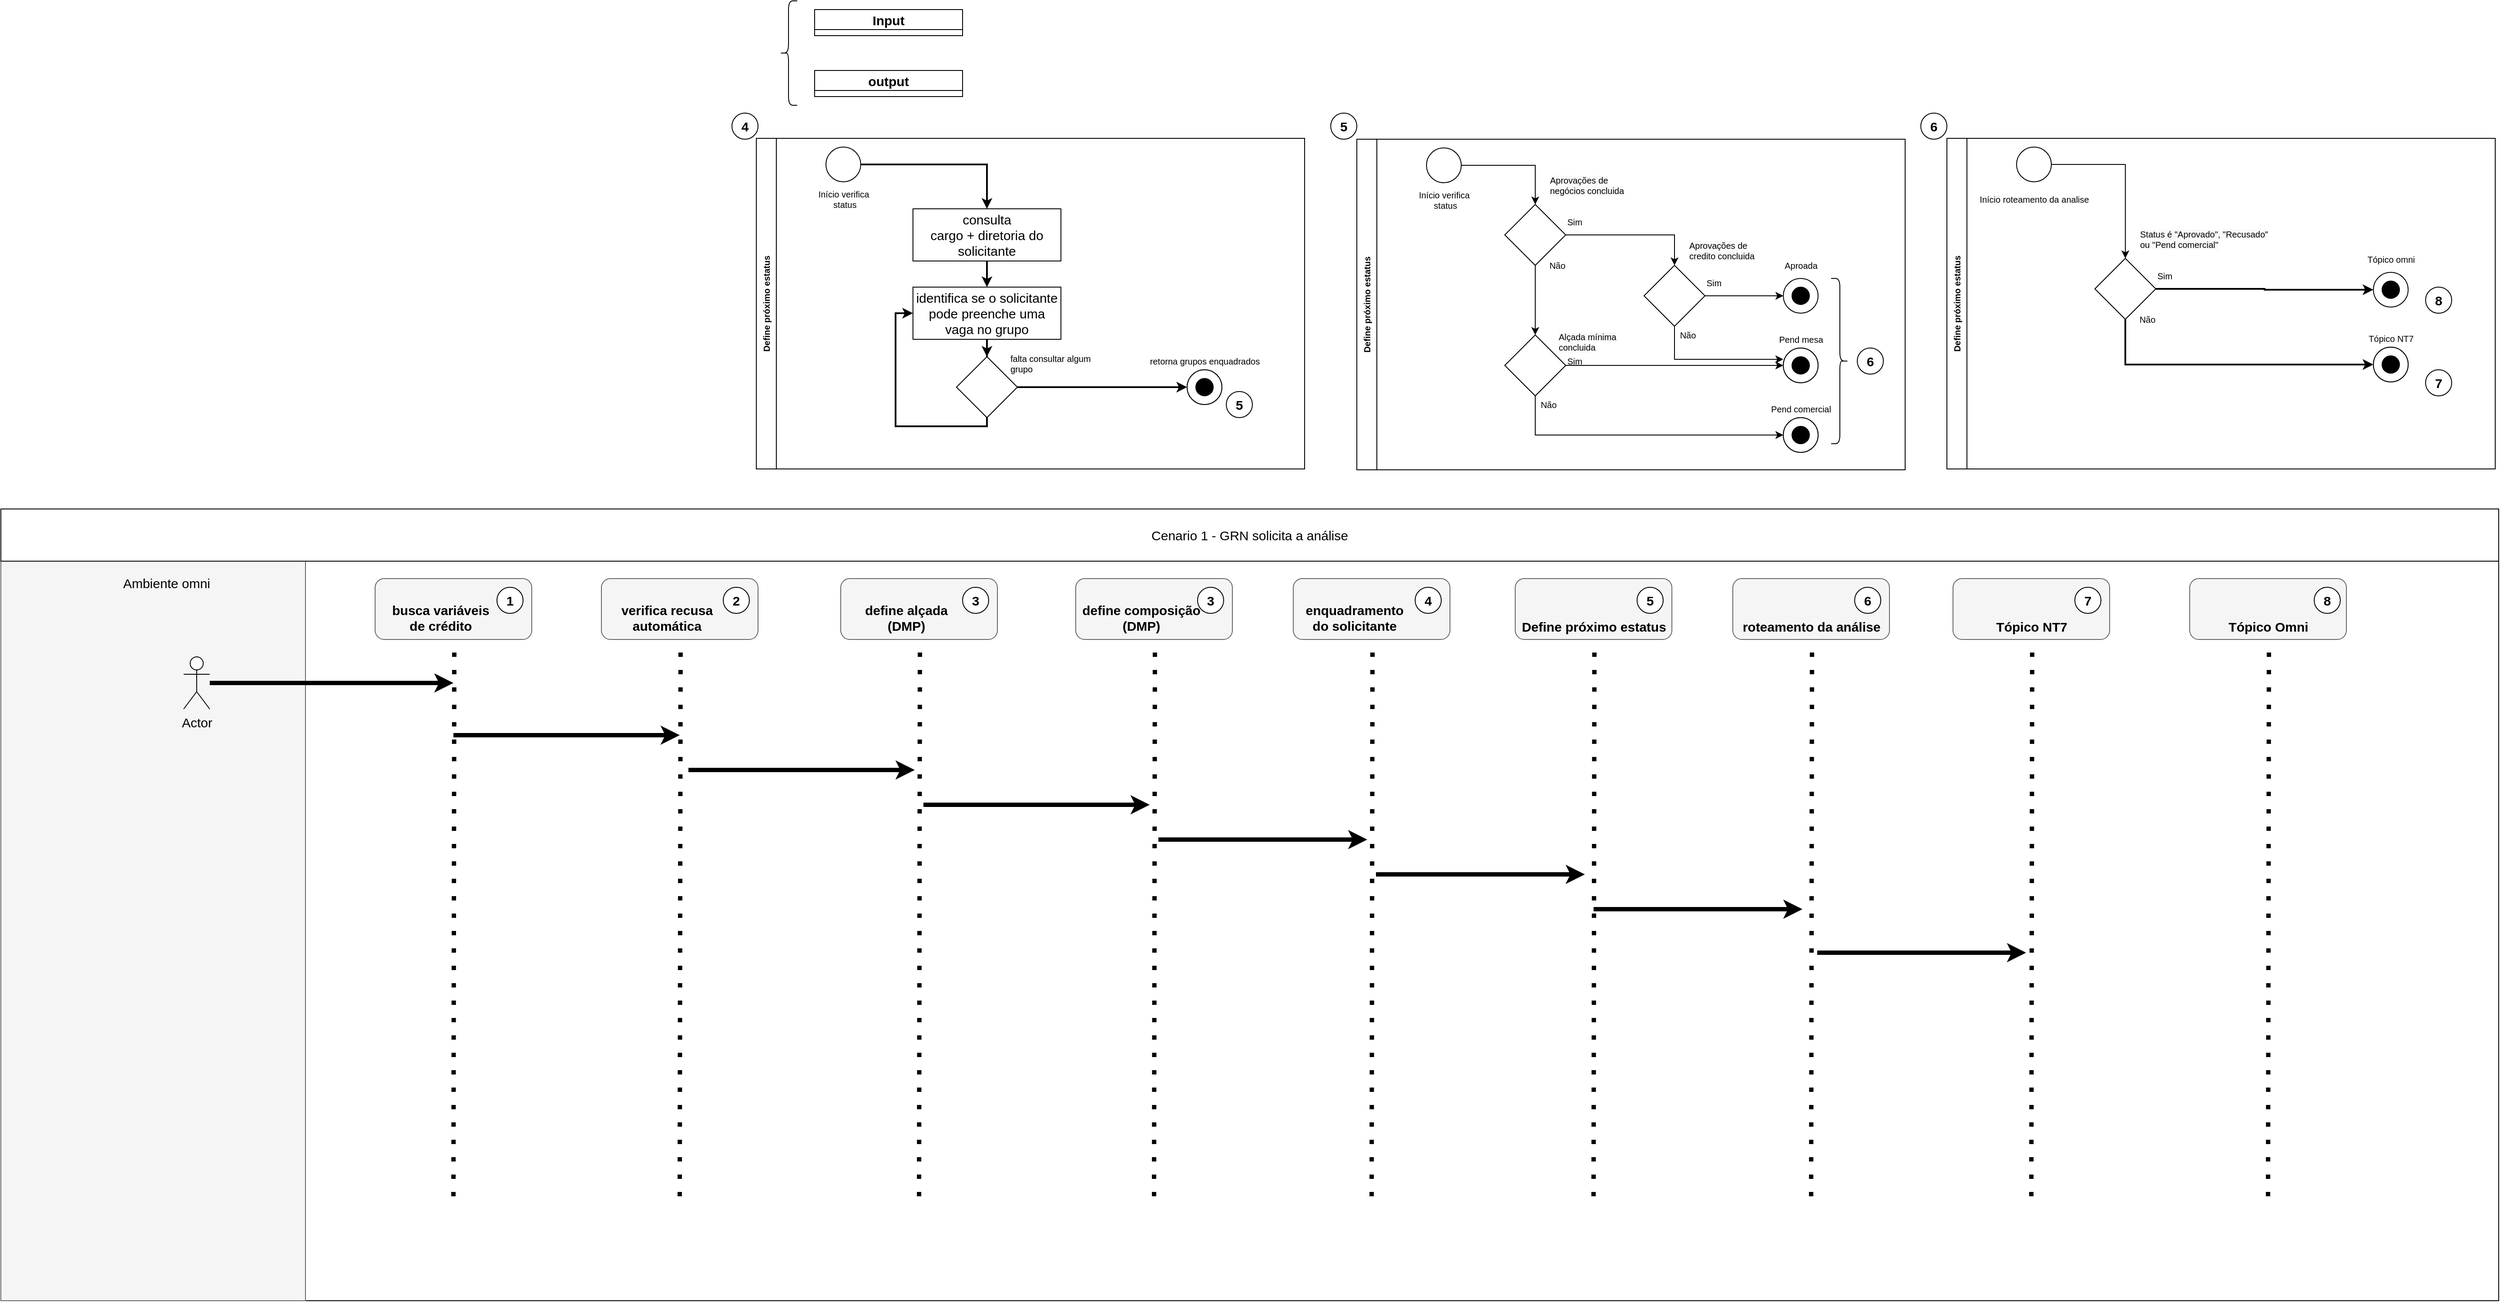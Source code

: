 <mxfile version="20.3.7" type="google"><diagram id="prtHgNgQTEPvFCAcTncT" name="Page-1"><mxGraphModel dx="6821" dy="1893" grid="1" gridSize="10" guides="1" tooltips="1" connect="1" arrows="1" fold="1" page="1" pageScale="1" pageWidth="827" pageHeight="1169" background="none" math="0" shadow="0"><root><mxCell id="0"/><mxCell id="1" parent="0"/><mxCell id="AXoSnYx0kEWtL0Uja5Ww-99" value="" style="rounded=0;whiteSpace=wrap;html=1;fontSize=15;fillColor=default;" vertex="1" parent="1"><mxGeometry x="-1120" y="1274" width="2870" height="850" as="geometry"/></mxCell><mxCell id="AXoSnYx0kEWtL0Uja5Ww-27" value="Sim" style="text;html=1;align=center;verticalAlign=middle;resizable=0;points=[];autosize=1;strokeColor=none;fillColor=none;fontSize=10;" vertex="1" parent="1"><mxGeometry x="668" y="869" width="40" height="30" as="geometry"/></mxCell><mxCell id="AXoSnYx0kEWtL0Uja5Ww-26" style="edgeStyle=orthogonalEdgeStyle;rounded=0;orthogonalLoop=1;jettySize=auto;html=1;entryX=0.5;entryY=0;entryDx=0;entryDy=0;fontSize=10;" edge="1" parent="1" source="AXoSnYx0kEWtL0Uja5Ww-22" target="AXoSnYx0kEWtL0Uja5Ww-23"><mxGeometry relative="1" as="geometry"/></mxCell><mxCell id="AXoSnYx0kEWtL0Uja5Ww-22" value="" style="ellipse;whiteSpace=wrap;html=1;aspect=fixed;" vertex="1" parent="1"><mxGeometry x="518" y="799" width="40" height="40" as="geometry"/></mxCell><mxCell id="AXoSnYx0kEWtL0Uja5Ww-24" value="&lt;span style=&quot;color: rgb(0, 0, 0); font-family: Helvetica; font-size: 10px; font-style: normal; font-variant-ligatures: normal; font-variant-caps: normal; font-weight: 400; letter-spacing: normal; orphans: 2; text-align: center; text-indent: 0px; text-transform: none; widows: 2; word-spacing: 0px; -webkit-text-stroke-width: 0px; background-color: rgb(248, 249, 250); text-decoration-thickness: initial; text-decoration-style: initial; text-decoration-color: initial; float: none; display: inline !important;&quot;&gt;Aprovações de negócios concluida&lt;/span&gt;" style="text;whiteSpace=wrap;html=1;fontSize=10;" vertex="1" parent="1"><mxGeometry x="658" y="824" width="100" height="40" as="geometry"/></mxCell><mxCell id="AXoSnYx0kEWtL0Uja5Ww-28" value="Não" style="text;html=1;align=center;verticalAlign=middle;resizable=0;points=[];autosize=1;strokeColor=none;fillColor=none;fontSize=10;" vertex="1" parent="1"><mxGeometry x="648" y="919" width="40" height="30" as="geometry"/></mxCell><mxCell id="AXoSnYx0kEWtL0Uja5Ww-50" style="edgeStyle=orthogonalEdgeStyle;rounded=0;orthogonalLoop=1;jettySize=auto;html=1;entryX=0;entryY=0.5;entryDx=0;entryDy=0;fontSize=10;" edge="1" parent="1" source="AXoSnYx0kEWtL0Uja5Ww-29" target="AXoSnYx0kEWtL0Uja5Ww-36"><mxGeometry relative="1" as="geometry"/></mxCell><mxCell id="AXoSnYx0kEWtL0Uja5Ww-54" style="edgeStyle=orthogonalEdgeStyle;rounded=0;orthogonalLoop=1;jettySize=auto;html=1;entryX=0;entryY=0.5;entryDx=0;entryDy=0;fontSize=10;" edge="1" parent="1" source="AXoSnYx0kEWtL0Uja5Ww-29" target="AXoSnYx0kEWtL0Uja5Ww-52"><mxGeometry relative="1" as="geometry"><Array as="points"><mxPoint x="643" y="1129"/></Array></mxGeometry></mxCell><mxCell id="AXoSnYx0kEWtL0Uja5Ww-29" value="" style="rhombus;whiteSpace=wrap;html=1;" vertex="1" parent="1"><mxGeometry x="608" y="1014" width="70" height="70" as="geometry"/></mxCell><mxCell id="AXoSnYx0kEWtL0Uja5Ww-42" style="edgeStyle=orthogonalEdgeStyle;rounded=0;orthogonalLoop=1;jettySize=auto;html=1;entryX=0.5;entryY=0;entryDx=0;entryDy=0;fontSize=10;" edge="1" parent="1" source="AXoSnYx0kEWtL0Uja5Ww-23" target="AXoSnYx0kEWtL0Uja5Ww-41"><mxGeometry relative="1" as="geometry"/></mxCell><mxCell id="AXoSnYx0kEWtL0Uja5Ww-49" style="edgeStyle=orthogonalEdgeStyle;rounded=0;orthogonalLoop=1;jettySize=auto;html=1;fontSize=10;" edge="1" parent="1" source="AXoSnYx0kEWtL0Uja5Ww-23" target="AXoSnYx0kEWtL0Uja5Ww-29"><mxGeometry relative="1" as="geometry"/></mxCell><mxCell id="AXoSnYx0kEWtL0Uja5Ww-23" value="" style="rhombus;whiteSpace=wrap;html=1;" vertex="1" parent="1"><mxGeometry x="608" y="864" width="70" height="70" as="geometry"/></mxCell><mxCell id="AXoSnYx0kEWtL0Uja5Ww-34" value="" style="ellipse;whiteSpace=wrap;html=1;aspect=fixed;" vertex="1" parent="1"><mxGeometry x="928" y="949" width="40" height="40" as="geometry"/></mxCell><mxCell id="AXoSnYx0kEWtL0Uja5Ww-36" value="" style="ellipse;whiteSpace=wrap;html=1;aspect=fixed;" vertex="1" parent="1"><mxGeometry x="928" y="1029" width="40" height="40" as="geometry"/></mxCell><mxCell id="AXoSnYx0kEWtL0Uja5Ww-38" value="Aproada" style="text;html=1;align=center;verticalAlign=middle;resizable=0;points=[];autosize=1;strokeColor=none;fillColor=none;fontSize=10;" vertex="1" parent="1"><mxGeometry x="918" y="919" width="60" height="30" as="geometry"/></mxCell><mxCell id="AXoSnYx0kEWtL0Uja5Ww-39" value="&lt;span style=&quot;color: rgb(0, 0, 0); font-family: Helvetica; font-size: 10px; font-style: normal; font-variant-ligatures: normal; font-variant-caps: normal; font-weight: 400; letter-spacing: normal; orphans: 2; text-align: center; text-indent: 0px; text-transform: none; widows: 2; word-spacing: 0px; -webkit-text-stroke-width: 0px; background-color: rgb(248, 249, 250); text-decoration-thickness: initial; text-decoration-style: initial; text-decoration-color: initial; float: none; display: inline !important;&quot;&gt;Alçada mínima concluida&lt;/span&gt;" style="text;whiteSpace=wrap;html=1;fontSize=10;" vertex="1" parent="1"><mxGeometry x="668" y="1004" width="100" height="40" as="geometry"/></mxCell><mxCell id="AXoSnYx0kEWtL0Uja5Ww-40" value="&lt;span style=&quot;color: rgb(0, 0, 0); font-family: Helvetica; font-size: 10px; font-style: normal; font-variant-ligatures: normal; font-variant-caps: normal; font-weight: 400; letter-spacing: normal; orphans: 2; text-align: center; text-indent: 0px; text-transform: none; widows: 2; word-spacing: 0px; -webkit-text-stroke-width: 0px; background-color: rgb(248, 249, 250); text-decoration-thickness: initial; text-decoration-style: initial; text-decoration-color: initial; float: none; display: inline !important;&quot;&gt;Aprovações de credito concluida&lt;/span&gt;" style="text;whiteSpace=wrap;html=1;fontSize=10;" vertex="1" parent="1"><mxGeometry x="818" y="899" width="100" height="40" as="geometry"/></mxCell><mxCell id="AXoSnYx0kEWtL0Uja5Ww-44" style="edgeStyle=orthogonalEdgeStyle;rounded=0;orthogonalLoop=1;jettySize=auto;html=1;fontSize=10;" edge="1" parent="1" source="AXoSnYx0kEWtL0Uja5Ww-41" target="AXoSnYx0kEWtL0Uja5Ww-34"><mxGeometry relative="1" as="geometry"/></mxCell><mxCell id="AXoSnYx0kEWtL0Uja5Ww-46" style="edgeStyle=orthogonalEdgeStyle;rounded=0;orthogonalLoop=1;jettySize=auto;html=1;entryX=0;entryY=0.5;entryDx=0;entryDy=0;fontSize=10;" edge="1" parent="1"><mxGeometry relative="1" as="geometry"><mxPoint x="803" y="997" as="sourcePoint"/><mxPoint x="928" y="1042" as="targetPoint"/><Array as="points"><mxPoint x="803" y="1042"/></Array></mxGeometry></mxCell><mxCell id="AXoSnYx0kEWtL0Uja5Ww-41" value="" style="rhombus;whiteSpace=wrap;html=1;" vertex="1" parent="1"><mxGeometry x="768" y="934" width="70" height="70" as="geometry"/></mxCell><mxCell id="AXoSnYx0kEWtL0Uja5Ww-45" value="Pend mesa" style="text;html=1;align=center;verticalAlign=middle;resizable=0;points=[];autosize=1;strokeColor=none;fillColor=none;fontSize=10;" vertex="1" parent="1"><mxGeometry x="913" y="1004" width="70" height="30" as="geometry"/></mxCell><mxCell id="AXoSnYx0kEWtL0Uja5Ww-47" value="Sim" style="text;html=1;align=center;verticalAlign=middle;resizable=0;points=[];autosize=1;strokeColor=none;fillColor=none;fontSize=10;" vertex="1" parent="1"><mxGeometry x="828" y="939" width="40" height="30" as="geometry"/></mxCell><mxCell id="AXoSnYx0kEWtL0Uja5Ww-48" value="Não" style="text;html=1;align=center;verticalAlign=middle;resizable=0;points=[];autosize=1;strokeColor=none;fillColor=none;fontSize=10;" vertex="1" parent="1"><mxGeometry x="798" y="999" width="40" height="30" as="geometry"/></mxCell><mxCell id="AXoSnYx0kEWtL0Uja5Ww-51" value="Sim" style="text;html=1;align=center;verticalAlign=middle;resizable=0;points=[];autosize=1;strokeColor=none;fillColor=none;fontSize=10;" vertex="1" parent="1"><mxGeometry x="668" y="1029" width="40" height="30" as="geometry"/></mxCell><mxCell id="AXoSnYx0kEWtL0Uja5Ww-52" value="" style="ellipse;whiteSpace=wrap;html=1;aspect=fixed;" vertex="1" parent="1"><mxGeometry x="928" y="1109" width="40" height="40" as="geometry"/></mxCell><mxCell id="AXoSnYx0kEWtL0Uja5Ww-53" value="Pend comercial" style="text;html=1;align=center;verticalAlign=middle;resizable=0;points=[];autosize=1;strokeColor=none;fillColor=none;fontSize=10;" vertex="1" parent="1"><mxGeometry x="903" y="1084" width="90" height="30" as="geometry"/></mxCell><mxCell id="AXoSnYx0kEWtL0Uja5Ww-55" value="Não" style="text;html=1;align=center;verticalAlign=middle;resizable=0;points=[];autosize=1;strokeColor=none;fillColor=none;fontSize=10;" vertex="1" parent="1"><mxGeometry x="638" y="1079" width="40" height="30" as="geometry"/></mxCell><mxCell id="AXoSnYx0kEWtL0Uja5Ww-59" value="Início verifica&lt;br&gt;&amp;nbsp;status" style="text;html=1;align=center;verticalAlign=middle;resizable=0;points=[];autosize=1;strokeColor=none;fillColor=none;fontSize=10;" vertex="1" parent="1"><mxGeometry x="498" y="839" width="80" height="40" as="geometry"/></mxCell><mxCell id="AXoSnYx0kEWtL0Uja5Ww-60" value="" style="ellipse;whiteSpace=wrap;html=1;aspect=fixed;fillColor=#000000;" vertex="1" parent="1"><mxGeometry x="938" y="959" width="20" height="20" as="geometry"/></mxCell><mxCell id="AXoSnYx0kEWtL0Uja5Ww-61" value="" style="ellipse;whiteSpace=wrap;html=1;aspect=fixed;" vertex="1" parent="1"><mxGeometry x="928" y="1029" width="40" height="40" as="geometry"/></mxCell><mxCell id="AXoSnYx0kEWtL0Uja5Ww-62" value="" style="ellipse;whiteSpace=wrap;html=1;aspect=fixed;fillColor=#000000;" vertex="1" parent="1"><mxGeometry x="938" y="1039" width="20" height="20" as="geometry"/></mxCell><mxCell id="AXoSnYx0kEWtL0Uja5Ww-63" value="" style="ellipse;whiteSpace=wrap;html=1;aspect=fixed;" vertex="1" parent="1"><mxGeometry x="928" y="1109" width="40" height="40" as="geometry"/></mxCell><mxCell id="AXoSnYx0kEWtL0Uja5Ww-64" value="" style="ellipse;whiteSpace=wrap;html=1;aspect=fixed;fillColor=#000000;" vertex="1" parent="1"><mxGeometry x="938" y="1119" width="20" height="20" as="geometry"/></mxCell><mxCell id="AXoSnYx0kEWtL0Uja5Ww-66" value="Define próximo estatus" style="swimlane;horizontal=0;fontSize=10;fillColor=none;" vertex="1" parent="1"><mxGeometry x="438" y="789" width="630" height="380" as="geometry"/></mxCell><mxCell id="AXoSnYx0kEWtL0Uja5Ww-149" value="" style="shape=curlyBracket;whiteSpace=wrap;html=1;rounded=1;flipH=1;fontSize=15;fillColor=default;" vertex="1" parent="AXoSnYx0kEWtL0Uja5Ww-66"><mxGeometry x="545" y="160" width="20" height="190" as="geometry"/></mxCell><mxCell id="AXoSnYx0kEWtL0Uja5Ww-150" value="&lt;b&gt;&lt;font style=&quot;font-size: 15px;&quot;&gt;6&lt;/font&gt;&lt;/b&gt;" style="ellipse;whiteSpace=wrap;html=1;aspect=fixed;fontSize=10;fillColor=default;" vertex="1" parent="AXoSnYx0kEWtL0Uja5Ww-66"><mxGeometry x="575" y="240" width="30" height="30" as="geometry"/></mxCell><mxCell id="AXoSnYx0kEWtL0Uja5Ww-68" value="" style="shape=curlyBracket;whiteSpace=wrap;html=1;rounded=1;fontSize=10;fillColor=none;" vertex="1" parent="1"><mxGeometry x="-225" y="630" width="20" height="120" as="geometry"/></mxCell><mxCell id="AXoSnYx0kEWtL0Uja5Ww-92" value="" style="rounded=1;whiteSpace=wrap;html=1;fontSize=10;fillColor=#f5f5f5;fontColor=#333333;strokeColor=#666666;" vertex="1" parent="1"><mxGeometry x="620" y="1294" width="180" height="70" as="geometry"/></mxCell><mxCell id="AXoSnYx0kEWtL0Uja5Ww-93" value="&lt;b&gt;&lt;font style=&quot;font-size: 15px;&quot;&gt;5&lt;/font&gt;&lt;/b&gt;" style="ellipse;whiteSpace=wrap;html=1;aspect=fixed;fontSize=10;fillColor=default;" vertex="1" parent="1"><mxGeometry x="760" y="1304" width="30" height="30" as="geometry"/></mxCell><mxCell id="AXoSnYx0kEWtL0Uja5Ww-97" value="" style="endArrow=none;dashed=1;html=1;dashPattern=1 3;strokeWidth=5;rounded=0;fontSize=15;" edge="1" parent="1"><mxGeometry width="50" height="50" relative="1" as="geometry"><mxPoint x="710" y="2004" as="sourcePoint"/><mxPoint x="711" y="1364" as="targetPoint"/></mxGeometry></mxCell><mxCell id="AXoSnYx0kEWtL0Uja5Ww-98" value="&lt;span style=&quot;font-size: 15px; font-weight: 700;&quot;&gt;Define próximo estatus&lt;/span&gt;" style="text;html=1;align=center;verticalAlign=middle;resizable=0;points=[];autosize=1;strokeColor=none;fillColor=none;fontSize=15;" vertex="1" parent="1"><mxGeometry x="615" y="1334" width="190" height="30" as="geometry"/></mxCell><mxCell id="AXoSnYx0kEWtL0Uja5Ww-100" value="" style="rounded=1;whiteSpace=wrap;html=1;fontSize=10;fillColor=#f5f5f5;fontColor=#333333;strokeColor=#666666;" vertex="1" parent="1"><mxGeometry x="870" y="1294" width="180" height="70" as="geometry"/></mxCell><mxCell id="AXoSnYx0kEWtL0Uja5Ww-101" value="&lt;b&gt;&lt;font style=&quot;font-size: 15px;&quot;&gt;6&lt;/font&gt;&lt;/b&gt;" style="ellipse;whiteSpace=wrap;html=1;aspect=fixed;fontSize=10;fillColor=default;" vertex="1" parent="1"><mxGeometry x="1010" y="1304" width="30" height="30" as="geometry"/></mxCell><mxCell id="AXoSnYx0kEWtL0Uja5Ww-102" value="" style="endArrow=none;dashed=1;html=1;dashPattern=1 3;strokeWidth=5;rounded=0;fontSize=15;" edge="1" parent="1"><mxGeometry width="50" height="50" relative="1" as="geometry"><mxPoint x="960" y="2004" as="sourcePoint"/><mxPoint x="961" y="1364" as="targetPoint"/></mxGeometry></mxCell><mxCell id="AXoSnYx0kEWtL0Uja5Ww-103" value="&lt;span style=&quot;font-size: 15px; font-weight: 700;&quot;&gt;roteamento da análise&lt;/span&gt;" style="text;html=1;align=center;verticalAlign=middle;resizable=0;points=[];autosize=1;strokeColor=none;fillColor=none;fontSize=15;" vertex="1" parent="1"><mxGeometry x="870" y="1334" width="180" height="30" as="geometry"/></mxCell><mxCell id="AXoSnYx0kEWtL0Uja5Ww-104" value="" style="rounded=1;whiteSpace=wrap;html=1;fontSize=10;fillColor=#f5f5f5;fontColor=#333333;strokeColor=#666666;" vertex="1" parent="1"><mxGeometry x="115" y="1294" width="180" height="70" as="geometry"/></mxCell><mxCell id="AXoSnYx0kEWtL0Uja5Ww-105" value="&lt;b&gt;&lt;font style=&quot;font-size: 15px;&quot;&gt;3&lt;/font&gt;&lt;/b&gt;" style="ellipse;whiteSpace=wrap;html=1;aspect=fixed;fontSize=10;fillColor=default;" vertex="1" parent="1"><mxGeometry x="255" y="1304" width="30" height="30" as="geometry"/></mxCell><mxCell id="AXoSnYx0kEWtL0Uja5Ww-106" value="" style="endArrow=none;dashed=1;html=1;dashPattern=1 3;strokeWidth=5;rounded=0;fontSize=15;" edge="1" parent="1"><mxGeometry width="50" height="50" relative="1" as="geometry"><mxPoint x="205" y="2004" as="sourcePoint"/><mxPoint x="206" y="1364" as="targetPoint"/></mxGeometry></mxCell><mxCell id="AXoSnYx0kEWtL0Uja5Ww-107" value="&lt;b&gt;define composição&lt;br&gt;(DMP)&lt;br&gt;&lt;/b&gt;" style="text;html=1;align=center;verticalAlign=middle;resizable=0;points=[];autosize=1;strokeColor=none;fillColor=none;fontSize=15;" vertex="1" parent="1"><mxGeometry x="110" y="1314" width="160" height="50" as="geometry"/></mxCell><mxCell id="AXoSnYx0kEWtL0Uja5Ww-108" value="" style="rounded=1;whiteSpace=wrap;html=1;fontSize=10;fillColor=#f5f5f5;fontColor=#333333;strokeColor=#666666;" vertex="1" parent="1"><mxGeometry x="365" y="1294" width="180" height="70" as="geometry"/></mxCell><mxCell id="AXoSnYx0kEWtL0Uja5Ww-109" value="&lt;b&gt;&lt;font style=&quot;font-size: 15px;&quot;&gt;4&lt;/font&gt;&lt;/b&gt;" style="ellipse;whiteSpace=wrap;html=1;aspect=fixed;fontSize=10;fillColor=default;" vertex="1" parent="1"><mxGeometry x="505" y="1304" width="30" height="30" as="geometry"/></mxCell><mxCell id="AXoSnYx0kEWtL0Uja5Ww-110" value="" style="endArrow=none;dashed=1;html=1;dashPattern=1 3;strokeWidth=5;rounded=0;fontSize=15;" edge="1" parent="1"><mxGeometry width="50" height="50" relative="1" as="geometry"><mxPoint x="455" y="2004" as="sourcePoint"/><mxPoint x="456" y="1364" as="targetPoint"/></mxGeometry></mxCell><mxCell id="AXoSnYx0kEWtL0Uja5Ww-111" value="&lt;span style=&quot;font-size: 15px; font-weight: 700;&quot;&gt;enquadramento &lt;br&gt;do solicitante&lt;/span&gt;" style="text;html=1;align=center;verticalAlign=middle;resizable=0;points=[];autosize=1;strokeColor=none;fillColor=none;fontSize=15;" vertex="1" parent="1"><mxGeometry x="365" y="1314" width="140" height="50" as="geometry"/></mxCell><mxCell id="AXoSnYx0kEWtL0Uja5Ww-112" value="" style="rounded=1;whiteSpace=wrap;html=1;fontSize=10;fillColor=#f5f5f5;fontColor=#333333;strokeColor=#666666;" vertex="1" parent="1"><mxGeometry x="1395" y="1294" width="180" height="70" as="geometry"/></mxCell><mxCell id="AXoSnYx0kEWtL0Uja5Ww-114" value="" style="endArrow=none;dashed=1;html=1;dashPattern=1 3;strokeWidth=5;rounded=0;fontSize=15;" edge="1" parent="1"><mxGeometry width="50" height="50" relative="1" as="geometry"><mxPoint x="1485" y="2004" as="sourcePoint"/><mxPoint x="1486" y="1364" as="targetPoint"/></mxGeometry></mxCell><mxCell id="AXoSnYx0kEWtL0Uja5Ww-115" value="&lt;span style=&quot;font-size: 15px; font-weight: 700;&quot;&gt;Tópico Omni&lt;/span&gt;" style="text;html=1;align=center;verticalAlign=middle;resizable=0;points=[];autosize=1;strokeColor=none;fillColor=none;fontSize=15;" vertex="1" parent="1"><mxGeometry x="1425" y="1334" width="120" height="30" as="geometry"/></mxCell><mxCell id="AXoSnYx0kEWtL0Uja5Ww-120" value="" style="rounded=1;whiteSpace=wrap;html=1;fontSize=10;fillColor=#f5f5f5;fontColor=#333333;strokeColor=#666666;" vertex="1" parent="1"><mxGeometry x="1123" y="1294" width="180" height="70" as="geometry"/></mxCell><mxCell id="AXoSnYx0kEWtL0Uja5Ww-122" value="" style="endArrow=none;dashed=1;html=1;dashPattern=1 3;strokeWidth=5;rounded=0;fontSize=15;" edge="1" parent="1"><mxGeometry width="50" height="50" relative="1" as="geometry"><mxPoint x="1213" y="2004" as="sourcePoint"/><mxPoint x="1214" y="1364" as="targetPoint"/></mxGeometry></mxCell><mxCell id="AXoSnYx0kEWtL0Uja5Ww-123" value="&lt;b&gt;Tópico NT7&lt;/b&gt;" style="text;html=1;align=center;verticalAlign=middle;resizable=0;points=[];autosize=1;strokeColor=none;fillColor=none;fontSize=15;" vertex="1" parent="1"><mxGeometry x="1158" y="1334" width="110" height="30" as="geometry"/></mxCell><mxCell id="AXoSnYx0kEWtL0Uja5Ww-124" value="" style="rounded=1;whiteSpace=wrap;html=1;fontSize=10;fillColor=#f5f5f5;fontColor=#333333;strokeColor=#666666;" vertex="1" parent="1"><mxGeometry x="-155" y="1294" width="180" height="70" as="geometry"/></mxCell><mxCell id="AXoSnYx0kEWtL0Uja5Ww-125" value="&lt;b&gt;&lt;font style=&quot;font-size: 15px;&quot;&gt;3&lt;/font&gt;&lt;/b&gt;" style="ellipse;whiteSpace=wrap;html=1;aspect=fixed;fontSize=10;fillColor=default;" vertex="1" parent="1"><mxGeometry x="-15" y="1304" width="30" height="30" as="geometry"/></mxCell><mxCell id="AXoSnYx0kEWtL0Uja5Ww-126" value="" style="endArrow=none;dashed=1;html=1;dashPattern=1 3;strokeWidth=5;rounded=0;fontSize=15;" edge="1" parent="1"><mxGeometry width="50" height="50" relative="1" as="geometry"><mxPoint x="-65.0" y="2004" as="sourcePoint"/><mxPoint x="-64" y="1364" as="targetPoint"/></mxGeometry></mxCell><mxCell id="AXoSnYx0kEWtL0Uja5Ww-127" value="&lt;b&gt;define alçada&lt;br&gt;(DMP)&lt;br&gt;&lt;/b&gt;" style="text;html=1;align=center;verticalAlign=middle;resizable=0;points=[];autosize=1;strokeColor=none;fillColor=none;fontSize=15;" vertex="1" parent="1"><mxGeometry x="-140" y="1314" width="120" height="50" as="geometry"/></mxCell><mxCell id="AXoSnYx0kEWtL0Uja5Ww-128" value="" style="rounded=1;whiteSpace=wrap;html=1;fontSize=10;fillColor=#f5f5f5;fontColor=#333333;strokeColor=#666666;" vertex="1" parent="1"><mxGeometry x="-430" y="1294" width="180" height="70" as="geometry"/></mxCell><mxCell id="AXoSnYx0kEWtL0Uja5Ww-129" value="&lt;b&gt;&lt;font style=&quot;font-size: 15px;&quot;&gt;2&lt;/font&gt;&lt;/b&gt;" style="ellipse;whiteSpace=wrap;html=1;aspect=fixed;fontSize=10;fillColor=default;" vertex="1" parent="1"><mxGeometry x="-290" y="1304" width="30" height="30" as="geometry"/></mxCell><mxCell id="AXoSnYx0kEWtL0Uja5Ww-130" value="" style="endArrow=none;dashed=1;html=1;dashPattern=1 3;strokeWidth=5;rounded=0;fontSize=15;" edge="1" parent="1"><mxGeometry width="50" height="50" relative="1" as="geometry"><mxPoint x="-340.0" y="2004" as="sourcePoint"/><mxPoint x="-339" y="1364" as="targetPoint"/></mxGeometry></mxCell><mxCell id="AXoSnYx0kEWtL0Uja5Ww-131" value="&lt;b&gt;verifica recusa &lt;br&gt;automática&lt;br&gt;&lt;/b&gt;" style="text;html=1;align=center;verticalAlign=middle;resizable=0;points=[];autosize=1;strokeColor=none;fillColor=none;fontSize=15;" vertex="1" parent="1"><mxGeometry x="-420" y="1314" width="130" height="50" as="geometry"/></mxCell><mxCell id="AXoSnYx0kEWtL0Uja5Ww-132" value="" style="rounded=1;whiteSpace=wrap;html=1;fontSize=10;fillColor=#f5f5f5;fontColor=#333333;strokeColor=#666666;" vertex="1" parent="1"><mxGeometry x="-690" y="1294" width="180" height="70" as="geometry"/></mxCell><mxCell id="AXoSnYx0kEWtL0Uja5Ww-133" value="&lt;b&gt;&lt;font style=&quot;font-size: 15px;&quot;&gt;1&lt;/font&gt;&lt;/b&gt;" style="ellipse;whiteSpace=wrap;html=1;aspect=fixed;fontSize=10;fillColor=default;" vertex="1" parent="1"><mxGeometry x="-550" y="1304" width="30" height="30" as="geometry"/></mxCell><mxCell id="AXoSnYx0kEWtL0Uja5Ww-134" value="" style="endArrow=none;dashed=1;html=1;dashPattern=1 3;strokeWidth=5;rounded=0;fontSize=15;" edge="1" parent="1"><mxGeometry width="50" height="50" relative="1" as="geometry"><mxPoint x="-600" y="2004" as="sourcePoint"/><mxPoint x="-599" y="1364" as="targetPoint"/></mxGeometry></mxCell><mxCell id="AXoSnYx0kEWtL0Uja5Ww-135" value="&lt;b&gt;busca variáveis &lt;br&gt;de crédito&lt;br&gt;&lt;/b&gt;" style="text;html=1;align=center;verticalAlign=middle;resizable=0;points=[];autosize=1;strokeColor=none;fillColor=none;fontSize=15;" vertex="1" parent="1"><mxGeometry x="-685" y="1314" width="140" height="50" as="geometry"/></mxCell><mxCell id="AXoSnYx0kEWtL0Uja5Ww-136" value="" style="rounded=0;whiteSpace=wrap;html=1;fontSize=15;fillColor=#f5f5f5;fontColor=#333333;strokeColor=#666666;" vertex="1" parent="1"><mxGeometry x="-1120" y="1274" width="350" height="850" as="geometry"/></mxCell><mxCell id="AXoSnYx0kEWtL0Uja5Ww-138" style="edgeStyle=orthogonalEdgeStyle;rounded=0;orthogonalLoop=1;jettySize=auto;html=1;strokeWidth=5;fontSize=15;" edge="1" parent="1" source="AXoSnYx0kEWtL0Uja5Ww-137"><mxGeometry relative="1" as="geometry"><mxPoint x="-600" y="1414" as="targetPoint"/></mxGeometry></mxCell><mxCell id="AXoSnYx0kEWtL0Uja5Ww-137" value="Actor" style="shape=umlActor;verticalLabelPosition=bottom;verticalAlign=top;html=1;outlineConnect=0;fontSize=15;fillColor=default;" vertex="1" parent="1"><mxGeometry x="-910" y="1384" width="30" height="60" as="geometry"/></mxCell><mxCell id="AXoSnYx0kEWtL0Uja5Ww-139" style="edgeStyle=orthogonalEdgeStyle;rounded=0;orthogonalLoop=1;jettySize=auto;html=1;strokeWidth=5;fontSize=15;" edge="1" parent="1"><mxGeometry relative="1" as="geometry"><mxPoint x="-340" y="1474" as="targetPoint"/><mxPoint x="-600" y="1474" as="sourcePoint"/></mxGeometry></mxCell><mxCell id="AXoSnYx0kEWtL0Uja5Ww-140" style="edgeStyle=orthogonalEdgeStyle;rounded=0;orthogonalLoop=1;jettySize=auto;html=1;strokeWidth=5;fontSize=15;" edge="1" parent="1"><mxGeometry relative="1" as="geometry"><mxPoint x="-70" y="1514" as="targetPoint"/><mxPoint x="-330" y="1514" as="sourcePoint"/></mxGeometry></mxCell><mxCell id="AXoSnYx0kEWtL0Uja5Ww-141" style="edgeStyle=orthogonalEdgeStyle;rounded=0;orthogonalLoop=1;jettySize=auto;html=1;strokeWidth=5;fontSize=15;" edge="1" parent="1"><mxGeometry relative="1" as="geometry"><mxPoint x="200" y="1554" as="targetPoint"/><mxPoint x="-60" y="1554" as="sourcePoint"/></mxGeometry></mxCell><mxCell id="AXoSnYx0kEWtL0Uja5Ww-142" style="edgeStyle=orthogonalEdgeStyle;rounded=0;orthogonalLoop=1;jettySize=auto;html=1;strokeWidth=5;fontSize=15;" edge="1" parent="1"><mxGeometry relative="1" as="geometry"><mxPoint x="450" y="1594" as="targetPoint"/><mxPoint x="210" y="1594" as="sourcePoint"/></mxGeometry></mxCell><mxCell id="AXoSnYx0kEWtL0Uja5Ww-143" style="edgeStyle=orthogonalEdgeStyle;rounded=0;orthogonalLoop=1;jettySize=auto;html=1;strokeWidth=5;fontSize=15;" edge="1" parent="1"><mxGeometry relative="1" as="geometry"><mxPoint x="700" y="1634" as="targetPoint"/><mxPoint x="460" y="1634" as="sourcePoint"/></mxGeometry></mxCell><mxCell id="AXoSnYx0kEWtL0Uja5Ww-144" style="edgeStyle=orthogonalEdgeStyle;rounded=0;orthogonalLoop=1;jettySize=auto;html=1;strokeWidth=5;fontSize=15;" edge="1" parent="1"><mxGeometry relative="1" as="geometry"><mxPoint x="950" y="1674" as="targetPoint"/><mxPoint x="710" y="1674" as="sourcePoint"/></mxGeometry></mxCell><mxCell id="AXoSnYx0kEWtL0Uja5Ww-145" style="edgeStyle=orthogonalEdgeStyle;rounded=0;orthogonalLoop=1;jettySize=auto;html=1;strokeWidth=5;fontSize=15;" edge="1" parent="1"><mxGeometry relative="1" as="geometry"><mxPoint x="1207" y="1724" as="targetPoint"/><mxPoint x="967" y="1724" as="sourcePoint"/></mxGeometry></mxCell><mxCell id="AXoSnYx0kEWtL0Uja5Ww-146" value="Cenario 1 - GRN solicita a análise" style="rounded=0;whiteSpace=wrap;html=1;fontSize=15;fillColor=default;" vertex="1" parent="1"><mxGeometry x="-1120" y="1214" width="2870" height="60" as="geometry"/></mxCell><mxCell id="AXoSnYx0kEWtL0Uja5Ww-147" value="Ambiente omni" style="text;html=1;align=center;verticalAlign=middle;resizable=0;points=[];autosize=1;strokeColor=none;fillColor=none;fontSize=15;" vertex="1" parent="1"><mxGeometry x="-990" y="1284" width="120" height="30" as="geometry"/></mxCell><mxCell id="AXoSnYx0kEWtL0Uja5Ww-188" style="edgeStyle=orthogonalEdgeStyle;rounded=0;orthogonalLoop=1;jettySize=auto;html=1;entryX=0.5;entryY=0;entryDx=0;entryDy=0;strokeWidth=2;fontSize=15;" edge="1" parent="1" source="AXoSnYx0kEWtL0Uja5Ww-153" target="AXoSnYx0kEWtL0Uja5Ww-186"><mxGeometry relative="1" as="geometry"/></mxCell><mxCell id="AXoSnYx0kEWtL0Uja5Ww-153" value="" style="ellipse;whiteSpace=wrap;html=1;aspect=fixed;" vertex="1" parent="1"><mxGeometry x="-172" y="798" width="40" height="40" as="geometry"/></mxCell><mxCell id="AXoSnYx0kEWtL0Uja5Ww-177" value="Início verifica&lt;br&gt;&amp;nbsp;status" style="text;html=1;align=center;verticalAlign=middle;resizable=0;points=[];autosize=1;strokeColor=none;fillColor=none;fontSize=10;" vertex="1" parent="1"><mxGeometry x="-192" y="838" width="80" height="40" as="geometry"/></mxCell><mxCell id="AXoSnYx0kEWtL0Uja5Ww-183" value="Define próximo estatus" style="swimlane;horizontal=0;fontSize=10;fillColor=none;" vertex="1" parent="1"><mxGeometry x="-252" y="788" width="630" height="380" as="geometry"/></mxCell><mxCell id="AXoSnYx0kEWtL0Uja5Ww-189" style="edgeStyle=orthogonalEdgeStyle;rounded=0;orthogonalLoop=1;jettySize=auto;html=1;entryX=0.5;entryY=0;entryDx=0;entryDy=0;strokeWidth=2;fontSize=15;" edge="1" parent="AXoSnYx0kEWtL0Uja5Ww-183" source="AXoSnYx0kEWtL0Uja5Ww-186" target="AXoSnYx0kEWtL0Uja5Ww-187"><mxGeometry relative="1" as="geometry"/></mxCell><mxCell id="AXoSnYx0kEWtL0Uja5Ww-186" value="consulta &lt;br&gt;cargo + diretoria do solicitante" style="rounded=0;whiteSpace=wrap;html=1;fontSize=15;fillColor=default;" vertex="1" parent="AXoSnYx0kEWtL0Uja5Ww-183"><mxGeometry x="180" y="81" width="170" height="60" as="geometry"/></mxCell><mxCell id="AXoSnYx0kEWtL0Uja5Ww-193" style="edgeStyle=orthogonalEdgeStyle;rounded=0;orthogonalLoop=1;jettySize=auto;html=1;strokeWidth=2;fontSize=15;" edge="1" parent="AXoSnYx0kEWtL0Uja5Ww-183" source="AXoSnYx0kEWtL0Uja5Ww-187" target="AXoSnYx0kEWtL0Uja5Ww-190"><mxGeometry relative="1" as="geometry"/></mxCell><mxCell id="AXoSnYx0kEWtL0Uja5Ww-187" value="identifica se o solicitante pode preenche uma vaga no grupo" style="rounded=0;whiteSpace=wrap;html=1;fontSize=15;fillColor=default;" vertex="1" parent="AXoSnYx0kEWtL0Uja5Ww-183"><mxGeometry x="180" y="171" width="170" height="60" as="geometry"/></mxCell><mxCell id="AXoSnYx0kEWtL0Uja5Ww-194" style="edgeStyle=orthogonalEdgeStyle;rounded=0;orthogonalLoop=1;jettySize=auto;html=1;entryX=0;entryY=0.5;entryDx=0;entryDy=0;strokeWidth=2;fontSize=15;" edge="1" parent="AXoSnYx0kEWtL0Uja5Ww-183" source="AXoSnYx0kEWtL0Uja5Ww-190" target="AXoSnYx0kEWtL0Uja5Ww-187"><mxGeometry relative="1" as="geometry"><Array as="points"><mxPoint x="265" y="331"/><mxPoint x="160" y="331"/><mxPoint x="160" y="201"/></Array></mxGeometry></mxCell><mxCell id="AXoSnYx0kEWtL0Uja5Ww-199" style="edgeStyle=orthogonalEdgeStyle;rounded=0;orthogonalLoop=1;jettySize=auto;html=1;entryX=0;entryY=0.5;entryDx=0;entryDy=0;strokeWidth=2;fontSize=15;" edge="1" parent="AXoSnYx0kEWtL0Uja5Ww-183" source="AXoSnYx0kEWtL0Uja5Ww-190" target="AXoSnYx0kEWtL0Uja5Ww-197"><mxGeometry relative="1" as="geometry"/></mxCell><mxCell id="AXoSnYx0kEWtL0Uja5Ww-190" value="" style="rhombus;whiteSpace=wrap;html=1;" vertex="1" parent="AXoSnYx0kEWtL0Uja5Ww-183"><mxGeometry x="230" y="251" width="70" height="70" as="geometry"/></mxCell><mxCell id="AXoSnYx0kEWtL0Uja5Ww-191" value="&lt;span style=&quot;color: rgb(0, 0, 0); font-family: Helvetica; font-size: 10px; font-style: normal; font-variant-ligatures: normal; font-variant-caps: normal; font-weight: 400; letter-spacing: normal; orphans: 2; text-align: center; text-indent: 0px; text-transform: none; widows: 2; word-spacing: 0px; -webkit-text-stroke-width: 0px; background-color: rgb(248, 249, 250); text-decoration-thickness: initial; text-decoration-style: initial; text-decoration-color: initial; float: none; display: inline !important;&quot;&gt;falta consultar algum grupo&lt;/span&gt;" style="text;whiteSpace=wrap;html=1;fontSize=10;" vertex="1" parent="AXoSnYx0kEWtL0Uja5Ww-183"><mxGeometry x="290" y="241" width="100" height="40" as="geometry"/></mxCell><mxCell id="AXoSnYx0kEWtL0Uja5Ww-195" value="" style="ellipse;whiteSpace=wrap;html=1;aspect=fixed;" vertex="1" parent="AXoSnYx0kEWtL0Uja5Ww-183"><mxGeometry x="495" y="266" width="40" height="40" as="geometry"/></mxCell><mxCell id="AXoSnYx0kEWtL0Uja5Ww-196" value="retorna grupos enquadrados" style="text;html=1;align=center;verticalAlign=middle;resizable=0;points=[];autosize=1;strokeColor=none;fillColor=none;fontSize=10;" vertex="1" parent="AXoSnYx0kEWtL0Uja5Ww-183"><mxGeometry x="440" y="241" width="150" height="30" as="geometry"/></mxCell><mxCell id="AXoSnYx0kEWtL0Uja5Ww-197" value="" style="ellipse;whiteSpace=wrap;html=1;aspect=fixed;" vertex="1" parent="AXoSnYx0kEWtL0Uja5Ww-183"><mxGeometry x="495" y="266" width="40" height="40" as="geometry"/></mxCell><mxCell id="AXoSnYx0kEWtL0Uja5Ww-198" value="" style="ellipse;whiteSpace=wrap;html=1;aspect=fixed;fillColor=#000000;" vertex="1" parent="AXoSnYx0kEWtL0Uja5Ww-183"><mxGeometry x="505" y="276" width="20" height="20" as="geometry"/></mxCell><mxCell id="AXoSnYx0kEWtL0Uja5Ww-201" value="&lt;b&gt;&lt;font style=&quot;font-size: 15px;&quot;&gt;5&lt;/font&gt;&lt;/b&gt;" style="ellipse;whiteSpace=wrap;html=1;aspect=fixed;fontSize=10;fillColor=default;" vertex="1" parent="AXoSnYx0kEWtL0Uja5Ww-183"><mxGeometry x="540" y="291" width="30" height="30" as="geometry"/></mxCell><mxCell id="AXoSnYx0kEWtL0Uja5Ww-202" value="Sim" style="text;html=1;align=center;verticalAlign=middle;resizable=0;points=[];autosize=1;strokeColor=none;fillColor=none;fontSize=10;" vertex="1" parent="1"><mxGeometry x="1346" y="931" width="40" height="30" as="geometry"/></mxCell><mxCell id="AXoSnYx0kEWtL0Uja5Ww-203" style="edgeStyle=orthogonalEdgeStyle;rounded=0;orthogonalLoop=1;jettySize=auto;html=1;entryX=0.5;entryY=0;entryDx=0;entryDy=0;fontSize=10;" edge="1" parent="1" source="AXoSnYx0kEWtL0Uja5Ww-204" target="AXoSnYx0kEWtL0Uja5Ww-212"><mxGeometry relative="1" as="geometry"/></mxCell><mxCell id="AXoSnYx0kEWtL0Uja5Ww-204" value="" style="ellipse;whiteSpace=wrap;html=1;aspect=fixed;" vertex="1" parent="1"><mxGeometry x="1196" y="798" width="40" height="40" as="geometry"/></mxCell><mxCell id="AXoSnYx0kEWtL0Uja5Ww-205" value="&lt;span style=&quot;color: rgb(0, 0, 0); font-family: Helvetica; font-size: 10px; font-style: normal; font-variant-ligatures: normal; font-variant-caps: normal; font-weight: 400; letter-spacing: normal; orphans: 2; text-align: center; text-indent: 0px; text-transform: none; widows: 2; word-spacing: 0px; -webkit-text-stroke-width: 0px; background-color: rgb(248, 249, 250); text-decoration-thickness: initial; text-decoration-style: initial; text-decoration-color: initial; float: none; display: inline !important;&quot;&gt;Status é &quot;Aprovado&quot;, &quot;Recusado&quot; ou &quot;Pend comercial&quot;&lt;/span&gt;" style="text;whiteSpace=wrap;html=1;fontSize=10;" vertex="1" parent="1"><mxGeometry x="1336" y="886" width="152" height="40" as="geometry"/></mxCell><mxCell id="AXoSnYx0kEWtL0Uja5Ww-206" value="Não" style="text;html=1;align=center;verticalAlign=middle;resizable=0;points=[];autosize=1;strokeColor=none;fillColor=none;fontSize=10;" vertex="1" parent="1"><mxGeometry x="1326" y="981" width="40" height="30" as="geometry"/></mxCell><mxCell id="AXoSnYx0kEWtL0Uja5Ww-238" style="edgeStyle=orthogonalEdgeStyle;rounded=0;orthogonalLoop=1;jettySize=auto;html=1;entryX=0;entryY=0.5;entryDx=0;entryDy=0;strokeWidth=2;fontSize=15;" edge="1" parent="1" source="AXoSnYx0kEWtL0Uja5Ww-212" target="AXoSnYx0kEWtL0Uja5Ww-213"><mxGeometry relative="1" as="geometry"/></mxCell><mxCell id="AXoSnYx0kEWtL0Uja5Ww-239" style="edgeStyle=orthogonalEdgeStyle;rounded=0;orthogonalLoop=1;jettySize=auto;html=1;entryX=0;entryY=0.5;entryDx=0;entryDy=0;strokeWidth=2;fontSize=15;" edge="1" parent="1" source="AXoSnYx0kEWtL0Uja5Ww-212" target="AXoSnYx0kEWtL0Uja5Ww-230"><mxGeometry relative="1" as="geometry"><Array as="points"><mxPoint x="1321" y="1048"/></Array></mxGeometry></mxCell><mxCell id="AXoSnYx0kEWtL0Uja5Ww-212" value="" style="rhombus;whiteSpace=wrap;html=1;" vertex="1" parent="1"><mxGeometry x="1286" y="926" width="70" height="70" as="geometry"/></mxCell><mxCell id="AXoSnYx0kEWtL0Uja5Ww-213" value="" style="ellipse;whiteSpace=wrap;html=1;aspect=fixed;" vertex="1" parent="1"><mxGeometry x="1606" y="942" width="40" height="40" as="geometry"/></mxCell><mxCell id="AXoSnYx0kEWtL0Uja5Ww-214" value="" style="ellipse;whiteSpace=wrap;html=1;aspect=fixed;" vertex="1" parent="1"><mxGeometry x="1606" y="1028" width="40" height="40" as="geometry"/></mxCell><mxCell id="AXoSnYx0kEWtL0Uja5Ww-215" value="Tópico omni" style="text;html=1;align=center;verticalAlign=middle;resizable=0;points=[];autosize=1;strokeColor=none;fillColor=none;fontSize=10;" vertex="1" parent="1"><mxGeometry x="1586" y="912" width="80" height="30" as="geometry"/></mxCell><mxCell id="AXoSnYx0kEWtL0Uja5Ww-221" value="Tópico NT7" style="text;html=1;align=center;verticalAlign=middle;resizable=0;points=[];autosize=1;strokeColor=none;fillColor=none;fontSize=10;" vertex="1" parent="1"><mxGeometry x="1586" y="1003" width="80" height="30" as="geometry"/></mxCell><mxCell id="AXoSnYx0kEWtL0Uja5Ww-228" value="Início roteamento da analise" style="text;html=1;align=center;verticalAlign=middle;resizable=0;points=[];autosize=1;strokeColor=none;fillColor=none;fontSize=10;" vertex="1" parent="1"><mxGeometry x="1141" y="843" width="150" height="30" as="geometry"/></mxCell><mxCell id="AXoSnYx0kEWtL0Uja5Ww-229" value="" style="ellipse;whiteSpace=wrap;html=1;aspect=fixed;fillColor=#000000;" vertex="1" parent="1"><mxGeometry x="1616" y="952" width="20" height="20" as="geometry"/></mxCell><mxCell id="AXoSnYx0kEWtL0Uja5Ww-230" value="" style="ellipse;whiteSpace=wrap;html=1;aspect=fixed;" vertex="1" parent="1"><mxGeometry x="1606" y="1028" width="40" height="40" as="geometry"/></mxCell><mxCell id="AXoSnYx0kEWtL0Uja5Ww-231" value="" style="ellipse;whiteSpace=wrap;html=1;aspect=fixed;fillColor=#000000;" vertex="1" parent="1"><mxGeometry x="1616" y="1038" width="20" height="20" as="geometry"/></mxCell><mxCell id="AXoSnYx0kEWtL0Uja5Ww-234" value="Define próximo estatus" style="swimlane;horizontal=0;fontSize=10;fillColor=none;" vertex="1" parent="1"><mxGeometry x="1116" y="788" width="630" height="380" as="geometry"/></mxCell><mxCell id="AXoSnYx0kEWtL0Uja5Ww-241" value="&lt;b&gt;&lt;font style=&quot;font-size: 15px;&quot;&gt;7&lt;/font&gt;&lt;/b&gt;" style="ellipse;whiteSpace=wrap;html=1;aspect=fixed;fontSize=10;fillColor=default;" vertex="1" parent="AXoSnYx0kEWtL0Uja5Ww-234"><mxGeometry x="550" y="266" width="30" height="30" as="geometry"/></mxCell><mxCell id="AXoSnYx0kEWtL0Uja5Ww-244" value="&lt;b&gt;&lt;font style=&quot;font-size: 15px;&quot;&gt;8&lt;/font&gt;&lt;/b&gt;" style="ellipse;whiteSpace=wrap;html=1;aspect=fixed;fontSize=10;fillColor=default;" vertex="1" parent="AXoSnYx0kEWtL0Uja5Ww-234"><mxGeometry x="550" y="171" width="30" height="30" as="geometry"/></mxCell><mxCell id="AXoSnYx0kEWtL0Uja5Ww-240" value="&lt;b&gt;&lt;font style=&quot;font-size: 15px;&quot;&gt;7&lt;/font&gt;&lt;/b&gt;" style="ellipse;whiteSpace=wrap;html=1;aspect=fixed;fontSize=10;fillColor=default;" vertex="1" parent="1"><mxGeometry x="1263" y="1304" width="30" height="30" as="geometry"/></mxCell><mxCell id="AXoSnYx0kEWtL0Uja5Ww-243" value="&lt;b&gt;&lt;font style=&quot;font-size: 15px;&quot;&gt;8&lt;/font&gt;&lt;/b&gt;" style="ellipse;whiteSpace=wrap;html=1;aspect=fixed;fontSize=10;fillColor=default;" vertex="1" parent="1"><mxGeometry x="1538" y="1304" width="30" height="30" as="geometry"/></mxCell><mxCell id="AXoSnYx0kEWtL0Uja5Ww-246" value="Input" style="swimlane;fontSize=15;fillColor=default;" vertex="1" collapsed="1" parent="1"><mxGeometry x="-185" y="640" width="170" height="30" as="geometry"><mxRectangle x="478" y="620" width="520" height="2646" as="alternateBounds"/></mxGeometry></mxCell><mxCell id="AXoSnYx0kEWtL0Uja5Ww-248" value="&lt;div style=&quot;color: rgb(212, 212, 212); font-family: Consolas, &amp;quot;Courier New&amp;quot;, monospace; font-size: 14px; line-height: 19px;&quot;&gt;&lt;div style=&quot;&quot;&gt;&lt;div style=&quot;line-height: 19px;&quot;&gt;&lt;div style=&quot;&quot;&gt;{&lt;/div&gt;&lt;div style=&quot;&quot;&gt;&amp;nbsp; &amp;nbsp; &lt;span style=&quot;color: #9cdcfe;&quot;&gt;&quot;Grupos&quot;&lt;/span&gt;:[&lt;/div&gt;&lt;div style=&quot;&quot;&gt;&amp;nbsp; &amp;nbsp; &amp;nbsp; &amp;nbsp; {&lt;/div&gt;&lt;div style=&quot;&quot;&gt;&amp;nbsp; &amp;nbsp; &amp;nbsp; &amp;nbsp; &amp;nbsp; &amp;nbsp; &lt;span style=&quot;color: #9cdcfe;&quot;&gt;&quot;nome&quot;&lt;/span&gt;:&lt;span style=&quot;color: #ce9178;&quot;&gt;&quot;grupo de negocios&quot;&lt;/span&gt;,&lt;/div&gt;&lt;div style=&quot;&quot;&gt;&amp;nbsp; &amp;nbsp; &amp;nbsp; &amp;nbsp; &amp;nbsp; &amp;nbsp; &lt;span style=&quot;color: #9cdcfe;&quot;&gt;&quot;possibilidades&quot;&lt;/span&gt;:[&lt;/div&gt;&lt;div style=&quot;&quot;&gt;&amp;nbsp; &amp;nbsp; &amp;nbsp; &amp;nbsp; &amp;nbsp; &amp;nbsp; &amp;nbsp; &amp;nbsp; {&lt;/div&gt;&lt;div style=&quot;&quot;&gt;&amp;nbsp; &amp;nbsp; &amp;nbsp; &amp;nbsp; &amp;nbsp; &amp;nbsp; &amp;nbsp; &amp;nbsp; &amp;nbsp; &amp;nbsp; &lt;span style=&quot;color: #9cdcfe;&quot;&gt;&quot;nome&quot;&lt;/span&gt;:&lt;span style=&quot;color: #ce9178;&quot;&gt;&quot;GRNs da dir 1&quot;&lt;/span&gt;,&lt;/div&gt;&lt;div style=&quot;&quot;&gt;&amp;nbsp; &amp;nbsp; &amp;nbsp; &amp;nbsp; &amp;nbsp; &amp;nbsp; &amp;nbsp; &amp;nbsp; &amp;nbsp; &amp;nbsp; &lt;span style=&quot;color: #9cdcfe;&quot;&gt;&quot;representantes&quot;&lt;/span&gt;:[&lt;/div&gt;&lt;div style=&quot;&quot;&gt;&amp;nbsp; &amp;nbsp; &amp;nbsp; &amp;nbsp; &amp;nbsp; &amp;nbsp; &amp;nbsp; &amp;nbsp; &amp;nbsp; &amp;nbsp; &amp;nbsp; &amp;nbsp; {&lt;/div&gt;&lt;div style=&quot;&quot;&gt;&amp;nbsp; &amp;nbsp; &amp;nbsp; &amp;nbsp; &amp;nbsp; &amp;nbsp; &amp;nbsp; &amp;nbsp; &amp;nbsp; &amp;nbsp; &amp;nbsp; &amp;nbsp; &amp;nbsp; &amp;nbsp; &lt;span style=&quot;color: #9cdcfe;&quot;&gt;&quot;nome&quot;&lt;/span&gt;:&lt;span style=&quot;color: #ce9178;&quot;&gt;&quot;GRN&quot;&lt;/span&gt;,&lt;/div&gt;&lt;div style=&quot;&quot;&gt;&amp;nbsp; &amp;nbsp; &amp;nbsp; &amp;nbsp; &amp;nbsp; &amp;nbsp; &amp;nbsp; &amp;nbsp; &amp;nbsp; &amp;nbsp; &amp;nbsp; &amp;nbsp; &amp;nbsp; &amp;nbsp; &lt;span style=&quot;color: #9cdcfe;&quot;&gt;&quot;dirretorias&quot;&lt;/span&gt;:[&lt;/div&gt;&lt;div style=&quot;&quot;&gt;&amp;nbsp; &amp;nbsp; &amp;nbsp; &amp;nbsp; &amp;nbsp; &amp;nbsp; &amp;nbsp; &amp;nbsp; &amp;nbsp; &amp;nbsp; &amp;nbsp; &amp;nbsp; &amp;nbsp; &amp;nbsp; &amp;nbsp; &amp;nbsp; {&lt;/div&gt;&lt;div style=&quot;&quot;&gt;&amp;nbsp; &amp;nbsp; &amp;nbsp; &amp;nbsp; &amp;nbsp; &amp;nbsp; &amp;nbsp; &amp;nbsp; &amp;nbsp; &amp;nbsp; &amp;nbsp; &amp;nbsp; &amp;nbsp; &amp;nbsp; &amp;nbsp; &amp;nbsp; &amp;nbsp; &amp;nbsp; &lt;span style=&quot;color: #9cdcfe;&quot;&gt;&quot;nome&quot;&lt;/span&gt;:&lt;span style=&quot;color: #ce9178;&quot;&gt;&quot;diret de crédito&quot;&lt;/span&gt;,&lt;/div&gt;&lt;div style=&quot;&quot;&gt;&amp;nbsp; &amp;nbsp; &amp;nbsp; &amp;nbsp; &amp;nbsp; &amp;nbsp; &amp;nbsp; &amp;nbsp; &amp;nbsp; &amp;nbsp; &amp;nbsp; &amp;nbsp; &amp;nbsp; &amp;nbsp; &amp;nbsp; &amp;nbsp; &amp;nbsp; &amp;nbsp; &lt;span style=&quot;color: #9cdcfe;&quot;&gt;&quot;diretor&quot;&lt;/span&gt;:&lt;span style=&quot;color: #ce9178;&quot;&gt;&quot;123456789&quot;&lt;/span&gt;,&lt;/div&gt;&lt;div style=&quot;&quot;&gt;&amp;nbsp; &amp;nbsp; &amp;nbsp; &amp;nbsp; &amp;nbsp; &amp;nbsp; &amp;nbsp; &amp;nbsp; &amp;nbsp; &amp;nbsp; &amp;nbsp; &amp;nbsp; &amp;nbsp; &amp;nbsp; &amp;nbsp; &amp;nbsp; &amp;nbsp; &amp;nbsp; &lt;span style=&quot;color: #9cdcfe;&quot;&gt;&quot;cargos&quot;&lt;/span&gt;:[&lt;/div&gt;&lt;div style=&quot;&quot;&gt;&amp;nbsp; &amp;nbsp; &amp;nbsp; &amp;nbsp; &amp;nbsp; &amp;nbsp; &amp;nbsp; &amp;nbsp; &amp;nbsp; &amp;nbsp; &amp;nbsp; &amp;nbsp; &amp;nbsp; &amp;nbsp; &amp;nbsp; &amp;nbsp; &amp;nbsp; &amp;nbsp; &amp;nbsp; &amp;nbsp; &lt;span style=&quot;color: #ce9178;&quot;&gt;&quot;123456&quot;&lt;/span&gt;,&lt;/div&gt;&lt;div style=&quot;&quot;&gt;&amp;nbsp; &amp;nbsp; &amp;nbsp; &amp;nbsp; &amp;nbsp; &amp;nbsp; &amp;nbsp; &amp;nbsp; &amp;nbsp; &amp;nbsp; &amp;nbsp; &amp;nbsp; &amp;nbsp; &amp;nbsp; &amp;nbsp; &amp;nbsp; &amp;nbsp; &amp;nbsp; &amp;nbsp; &amp;nbsp; &lt;span style=&quot;color: #ce9178;&quot;&gt;&quot;123457&quot;&lt;/span&gt;,&lt;/div&gt;&lt;div style=&quot;&quot;&gt;&amp;nbsp; &amp;nbsp; &amp;nbsp; &amp;nbsp; &amp;nbsp; &amp;nbsp; &amp;nbsp; &amp;nbsp; &amp;nbsp; &amp;nbsp; &amp;nbsp; &amp;nbsp; &amp;nbsp; &amp;nbsp; &amp;nbsp; &amp;nbsp; &amp;nbsp; &amp;nbsp; &amp;nbsp; &amp;nbsp; &lt;span style=&quot;color: #ce9178;&quot;&gt;&quot;123458&quot;&lt;/span&gt;&lt;/div&gt;&lt;div style=&quot;&quot;&gt;&amp;nbsp; &amp;nbsp; &amp;nbsp; &amp;nbsp; &amp;nbsp; &amp;nbsp; &amp;nbsp; &amp;nbsp; &amp;nbsp; &amp;nbsp; &amp;nbsp; &amp;nbsp; &amp;nbsp; &amp;nbsp; &amp;nbsp; &amp;nbsp; &amp;nbsp; &amp;nbsp; ]&lt;/div&gt;&lt;div style=&quot;&quot;&gt;&amp;nbsp; &amp;nbsp; &amp;nbsp; &amp;nbsp; &amp;nbsp; &amp;nbsp; &amp;nbsp; &amp;nbsp; &amp;nbsp; &amp;nbsp; &amp;nbsp; &amp;nbsp; &amp;nbsp; &amp;nbsp; &amp;nbsp; &amp;nbsp; },&lt;/div&gt;&lt;div style=&quot;&quot;&gt;&amp;nbsp; &amp;nbsp; &amp;nbsp; &amp;nbsp; &amp;nbsp; &amp;nbsp; &amp;nbsp; &amp;nbsp; &amp;nbsp; &amp;nbsp; &amp;nbsp; &amp;nbsp; &amp;nbsp; &amp;nbsp; &amp;nbsp; &amp;nbsp; {&lt;/div&gt;&lt;div style=&quot;&quot;&gt;&amp;nbsp; &amp;nbsp; &amp;nbsp; &amp;nbsp; &amp;nbsp; &amp;nbsp; &amp;nbsp; &amp;nbsp; &amp;nbsp; &amp;nbsp; &amp;nbsp; &amp;nbsp; &amp;nbsp; &amp;nbsp; &amp;nbsp; &amp;nbsp; &amp;nbsp; &amp;nbsp; &lt;span style=&quot;color: #9cdcfe;&quot;&gt;&quot;nome&quot;&lt;/span&gt;:&lt;span style=&quot;color: #ce9178;&quot;&gt;&quot;diret de operações&quot;&lt;/span&gt;,&lt;/div&gt;&lt;div style=&quot;&quot;&gt;&amp;nbsp; &amp;nbsp; &amp;nbsp; &amp;nbsp; &amp;nbsp; &amp;nbsp; &amp;nbsp; &amp;nbsp; &amp;nbsp; &amp;nbsp; &amp;nbsp; &amp;nbsp; &amp;nbsp; &amp;nbsp; &amp;nbsp; &amp;nbsp; &amp;nbsp; &amp;nbsp; &lt;span style=&quot;color: #9cdcfe;&quot;&gt;&quot;diretor&quot;&lt;/span&gt;:&lt;span style=&quot;color: #ce9178;&quot;&gt;&quot;223456789&quot;&lt;/span&gt;,&lt;/div&gt;&lt;div style=&quot;&quot;&gt;&amp;nbsp; &amp;nbsp; &amp;nbsp; &amp;nbsp; &amp;nbsp; &amp;nbsp; &amp;nbsp; &amp;nbsp; &amp;nbsp; &amp;nbsp; &amp;nbsp; &amp;nbsp; &amp;nbsp; &amp;nbsp; &amp;nbsp; &amp;nbsp; &amp;nbsp; &amp;nbsp; &lt;span style=&quot;color: #9cdcfe;&quot;&gt;&quot;cargos&quot;&lt;/span&gt;:[&lt;/div&gt;&lt;div style=&quot;&quot;&gt;&amp;nbsp; &amp;nbsp; &amp;nbsp; &amp;nbsp; &amp;nbsp; &amp;nbsp; &amp;nbsp; &amp;nbsp; &amp;nbsp; &amp;nbsp; &amp;nbsp; &amp;nbsp; &amp;nbsp; &amp;nbsp; &amp;nbsp; &amp;nbsp; &amp;nbsp; &amp;nbsp; &amp;nbsp; &amp;nbsp; &lt;span style=&quot;color: #ce9178;&quot;&gt;&quot;223456&quot;&lt;/span&gt;,&lt;/div&gt;&lt;div style=&quot;&quot;&gt;&amp;nbsp; &amp;nbsp; &amp;nbsp; &amp;nbsp; &amp;nbsp; &amp;nbsp; &amp;nbsp; &amp;nbsp; &amp;nbsp; &amp;nbsp; &amp;nbsp; &amp;nbsp; &amp;nbsp; &amp;nbsp; &amp;nbsp; &amp;nbsp; &amp;nbsp; &amp;nbsp; &amp;nbsp; &amp;nbsp; &lt;span style=&quot;color: #ce9178;&quot;&gt;&quot;223457&quot;&lt;/span&gt;,&lt;/div&gt;&lt;div style=&quot;&quot;&gt;&amp;nbsp; &amp;nbsp; &amp;nbsp; &amp;nbsp; &amp;nbsp; &amp;nbsp; &amp;nbsp; &amp;nbsp; &amp;nbsp; &amp;nbsp; &amp;nbsp; &amp;nbsp; &amp;nbsp; &amp;nbsp; &amp;nbsp; &amp;nbsp; &amp;nbsp; &amp;nbsp; &amp;nbsp; &amp;nbsp; &lt;span style=&quot;color: #ce9178;&quot;&gt;&quot;223458&quot;&lt;/span&gt;&lt;/div&gt;&lt;div style=&quot;&quot;&gt;&amp;nbsp; &amp;nbsp; &amp;nbsp; &amp;nbsp; &amp;nbsp; &amp;nbsp; &amp;nbsp; &amp;nbsp; &amp;nbsp; &amp;nbsp; &amp;nbsp; &amp;nbsp; &amp;nbsp; &amp;nbsp; &amp;nbsp; &amp;nbsp; &amp;nbsp; &amp;nbsp; ]&lt;/div&gt;&lt;div style=&quot;&quot;&gt;&amp;nbsp; &amp;nbsp; &amp;nbsp; &amp;nbsp; &amp;nbsp; &amp;nbsp; &amp;nbsp; &amp;nbsp; &amp;nbsp; &amp;nbsp; &amp;nbsp; &amp;nbsp; &amp;nbsp; &amp;nbsp; &amp;nbsp; &amp;nbsp; }&lt;/div&gt;&lt;div style=&quot;&quot;&gt;&amp;nbsp; &amp;nbsp; &amp;nbsp; &amp;nbsp; &amp;nbsp; &amp;nbsp; &amp;nbsp; &amp;nbsp; &amp;nbsp; &amp;nbsp; &amp;nbsp; &amp;nbsp; &amp;nbsp; &amp;nbsp; ]&lt;/div&gt;&lt;div style=&quot;&quot;&gt;&amp;nbsp; &amp;nbsp; &amp;nbsp; &amp;nbsp; &amp;nbsp; &amp;nbsp; &amp;nbsp; &amp;nbsp; &amp;nbsp; &amp;nbsp; &amp;nbsp; &amp;nbsp; },&lt;/div&gt;&lt;div style=&quot;&quot;&gt;&amp;nbsp; &amp;nbsp; &amp;nbsp; &amp;nbsp; &amp;nbsp; &amp;nbsp; &amp;nbsp; &amp;nbsp; &amp;nbsp; &amp;nbsp; &amp;nbsp; &amp;nbsp; {&lt;/div&gt;&lt;div style=&quot;&quot;&gt;&amp;nbsp; &amp;nbsp; &amp;nbsp; &amp;nbsp; &amp;nbsp; &amp;nbsp; &amp;nbsp; &amp;nbsp; &amp;nbsp; &amp;nbsp; &amp;nbsp; &amp;nbsp; &amp;nbsp; &amp;nbsp; &lt;span style=&quot;color: #9cdcfe;&quot;&gt;&quot;nome&quot;&lt;/span&gt;:&lt;span style=&quot;color: #ce9178;&quot;&gt;&quot;GRN&quot;&lt;/span&gt;,&lt;/div&gt;&lt;div style=&quot;&quot;&gt;&amp;nbsp; &amp;nbsp; &amp;nbsp; &amp;nbsp; &amp;nbsp; &amp;nbsp; &amp;nbsp; &amp;nbsp; &amp;nbsp; &amp;nbsp; &amp;nbsp; &amp;nbsp; &amp;nbsp; &amp;nbsp; &lt;span style=&quot;color: #9cdcfe;&quot;&gt;&quot;dirretorias&quot;&lt;/span&gt;:[&lt;/div&gt;&lt;div style=&quot;&quot;&gt;&amp;nbsp; &amp;nbsp; &amp;nbsp; &amp;nbsp; &amp;nbsp; &amp;nbsp; &amp;nbsp; &amp;nbsp; &amp;nbsp; &amp;nbsp; &amp;nbsp; &amp;nbsp; &amp;nbsp; &amp;nbsp; &amp;nbsp; &amp;nbsp; {&lt;/div&gt;&lt;div style=&quot;&quot;&gt;&amp;nbsp; &amp;nbsp; &amp;nbsp; &amp;nbsp; &amp;nbsp; &amp;nbsp; &amp;nbsp; &amp;nbsp; &amp;nbsp; &amp;nbsp; &amp;nbsp; &amp;nbsp; &amp;nbsp; &amp;nbsp; &amp;nbsp; &amp;nbsp; &amp;nbsp; &amp;nbsp; &lt;span style=&quot;color: #9cdcfe;&quot;&gt;&quot;nome&quot;&lt;/span&gt;:&lt;span style=&quot;color: #ce9178;&quot;&gt;&quot;diret de crédito&quot;&lt;/span&gt;,&lt;/div&gt;&lt;div style=&quot;&quot;&gt;&amp;nbsp; &amp;nbsp; &amp;nbsp; &amp;nbsp; &amp;nbsp; &amp;nbsp; &amp;nbsp; &amp;nbsp; &amp;nbsp; &amp;nbsp; &amp;nbsp; &amp;nbsp; &amp;nbsp; &amp;nbsp; &amp;nbsp; &amp;nbsp; &amp;nbsp; &amp;nbsp; &lt;span style=&quot;color: #9cdcfe;&quot;&gt;&quot;diretor&quot;&lt;/span&gt;:&lt;span style=&quot;color: #ce9178;&quot;&gt;&quot;123456789&quot;&lt;/span&gt;,&lt;/div&gt;&lt;div style=&quot;&quot;&gt;&amp;nbsp; &amp;nbsp; &amp;nbsp; &amp;nbsp; &amp;nbsp; &amp;nbsp; &amp;nbsp; &amp;nbsp; &amp;nbsp; &amp;nbsp; &amp;nbsp; &amp;nbsp; &amp;nbsp; &amp;nbsp; &amp;nbsp; &amp;nbsp; &amp;nbsp; &amp;nbsp; &lt;span style=&quot;color: #9cdcfe;&quot;&gt;&quot;cargos&quot;&lt;/span&gt;:[&lt;/div&gt;&lt;div style=&quot;&quot;&gt;&amp;nbsp; &amp;nbsp; &amp;nbsp; &amp;nbsp; &amp;nbsp; &amp;nbsp; &amp;nbsp; &amp;nbsp; &amp;nbsp; &amp;nbsp; &amp;nbsp; &amp;nbsp; &amp;nbsp; &amp;nbsp; &amp;nbsp; &amp;nbsp; &amp;nbsp; &amp;nbsp; &amp;nbsp; &amp;nbsp; &lt;span style=&quot;color: #ce9178;&quot;&gt;&quot;123456&quot;&lt;/span&gt;,&lt;/div&gt;&lt;div style=&quot;&quot;&gt;&amp;nbsp; &amp;nbsp; &amp;nbsp; &amp;nbsp; &amp;nbsp; &amp;nbsp; &amp;nbsp; &amp;nbsp; &amp;nbsp; &amp;nbsp; &amp;nbsp; &amp;nbsp; &amp;nbsp; &amp;nbsp; &amp;nbsp; &amp;nbsp; &amp;nbsp; &amp;nbsp; &amp;nbsp; &amp;nbsp; &lt;span style=&quot;color: #ce9178;&quot;&gt;&quot;123457&quot;&lt;/span&gt;,&lt;/div&gt;&lt;div style=&quot;&quot;&gt;&amp;nbsp; &amp;nbsp; &amp;nbsp; &amp;nbsp; &amp;nbsp; &amp;nbsp; &amp;nbsp; &amp;nbsp; &amp;nbsp; &amp;nbsp; &amp;nbsp; &amp;nbsp; &amp;nbsp; &amp;nbsp; &amp;nbsp; &amp;nbsp; &amp;nbsp; &amp;nbsp; &amp;nbsp; &amp;nbsp; &lt;span style=&quot;color: #ce9178;&quot;&gt;&quot;123458&quot;&lt;/span&gt;&lt;/div&gt;&lt;div style=&quot;&quot;&gt;&amp;nbsp; &amp;nbsp; &amp;nbsp; &amp;nbsp; &amp;nbsp; &amp;nbsp; &amp;nbsp; &amp;nbsp; &amp;nbsp; &amp;nbsp; &amp;nbsp; &amp;nbsp; &amp;nbsp; &amp;nbsp; &amp;nbsp; &amp;nbsp; &amp;nbsp; &amp;nbsp; ]&lt;/div&gt;&lt;div style=&quot;&quot;&gt;&amp;nbsp; &amp;nbsp; &amp;nbsp; &amp;nbsp; &amp;nbsp; &amp;nbsp; &amp;nbsp; &amp;nbsp; &amp;nbsp; &amp;nbsp; &amp;nbsp; &amp;nbsp; &amp;nbsp; &amp;nbsp; &amp;nbsp; &amp;nbsp; },&lt;/div&gt;&lt;div style=&quot;&quot;&gt;&amp;nbsp; &amp;nbsp; &amp;nbsp; &amp;nbsp; &amp;nbsp; &amp;nbsp; &amp;nbsp; &amp;nbsp; &amp;nbsp; &amp;nbsp; &amp;nbsp; &amp;nbsp; &amp;nbsp; &amp;nbsp; &amp;nbsp; &amp;nbsp; {&lt;/div&gt;&lt;div style=&quot;&quot;&gt;&amp;nbsp; &amp;nbsp; &amp;nbsp; &amp;nbsp; &amp;nbsp; &amp;nbsp; &amp;nbsp; &amp;nbsp; &amp;nbsp; &amp;nbsp; &amp;nbsp; &amp;nbsp; &amp;nbsp; &amp;nbsp; &amp;nbsp; &amp;nbsp; &amp;nbsp; &amp;nbsp; &lt;span style=&quot;color: #9cdcfe;&quot;&gt;&quot;nome&quot;&lt;/span&gt;:&lt;span style=&quot;color: #ce9178;&quot;&gt;&quot;diret de operações&quot;&lt;/span&gt;,&lt;/div&gt;&lt;div style=&quot;&quot;&gt;&amp;nbsp; &amp;nbsp; &amp;nbsp; &amp;nbsp; &amp;nbsp; &amp;nbsp; &amp;nbsp; &amp;nbsp; &amp;nbsp; &amp;nbsp; &amp;nbsp; &amp;nbsp; &amp;nbsp; &amp;nbsp; &amp;nbsp; &amp;nbsp; &amp;nbsp; &amp;nbsp; &lt;span style=&quot;color: #9cdcfe;&quot;&gt;&quot;diretor&quot;&lt;/span&gt;:&lt;span style=&quot;color: #ce9178;&quot;&gt;&quot;223456789&quot;&lt;/span&gt;,&lt;/div&gt;&lt;div style=&quot;&quot;&gt;&amp;nbsp; &amp;nbsp; &amp;nbsp; &amp;nbsp; &amp;nbsp; &amp;nbsp; &amp;nbsp; &amp;nbsp; &amp;nbsp; &amp;nbsp; &amp;nbsp; &amp;nbsp; &amp;nbsp; &amp;nbsp; &amp;nbsp; &amp;nbsp; &amp;nbsp; &amp;nbsp; &lt;span style=&quot;color: #9cdcfe;&quot;&gt;&quot;cargos&quot;&lt;/span&gt;:[&lt;/div&gt;&lt;div style=&quot;&quot;&gt;&amp;nbsp; &amp;nbsp; &amp;nbsp; &amp;nbsp; &amp;nbsp; &amp;nbsp; &amp;nbsp; &amp;nbsp; &amp;nbsp; &amp;nbsp; &amp;nbsp; &amp;nbsp; &amp;nbsp; &amp;nbsp; &amp;nbsp; &amp;nbsp; &amp;nbsp; &amp;nbsp; &amp;nbsp; &amp;nbsp; &lt;span style=&quot;color: #ce9178;&quot;&gt;&quot;223456&quot;&lt;/span&gt;,&lt;/div&gt;&lt;div style=&quot;&quot;&gt;&amp;nbsp; &amp;nbsp; &amp;nbsp; &amp;nbsp; &amp;nbsp; &amp;nbsp; &amp;nbsp; &amp;nbsp; &amp;nbsp; &amp;nbsp; &amp;nbsp; &amp;nbsp; &amp;nbsp; &amp;nbsp; &amp;nbsp; &amp;nbsp; &amp;nbsp; &amp;nbsp; &amp;nbsp; &amp;nbsp; &lt;span style=&quot;color: #ce9178;&quot;&gt;&quot;223457&quot;&lt;/span&gt;,&lt;/div&gt;&lt;div style=&quot;&quot;&gt;&amp;nbsp; &amp;nbsp; &amp;nbsp; &amp;nbsp; &amp;nbsp; &amp;nbsp; &amp;nbsp; &amp;nbsp; &amp;nbsp; &amp;nbsp; &amp;nbsp; &amp;nbsp; &amp;nbsp; &amp;nbsp; &amp;nbsp; &amp;nbsp; &amp;nbsp; &amp;nbsp; &amp;nbsp; &amp;nbsp; &lt;span style=&quot;color: #ce9178;&quot;&gt;&quot;223458&quot;&lt;/span&gt;&lt;/div&gt;&lt;div style=&quot;&quot;&gt;&amp;nbsp; &amp;nbsp; &amp;nbsp; &amp;nbsp; &amp;nbsp; &amp;nbsp; &amp;nbsp; &amp;nbsp; &amp;nbsp; &amp;nbsp; &amp;nbsp; &amp;nbsp; &amp;nbsp; &amp;nbsp; &amp;nbsp; &amp;nbsp; &amp;nbsp; &amp;nbsp; ]&lt;/div&gt;&lt;div style=&quot;&quot;&gt;&amp;nbsp; &amp;nbsp; &amp;nbsp; &amp;nbsp; &amp;nbsp; &amp;nbsp; &amp;nbsp; &amp;nbsp; &amp;nbsp; &amp;nbsp; &amp;nbsp; &amp;nbsp; &amp;nbsp; &amp;nbsp; &amp;nbsp; &amp;nbsp; }&lt;/div&gt;&lt;div style=&quot;&quot;&gt;&amp;nbsp; &amp;nbsp; &amp;nbsp; &amp;nbsp; &amp;nbsp; &amp;nbsp; &amp;nbsp; &amp;nbsp; &amp;nbsp; &amp;nbsp; &amp;nbsp; &amp;nbsp; &amp;nbsp; &amp;nbsp; ]&lt;/div&gt;&lt;div style=&quot;&quot;&gt;&amp;nbsp; &amp;nbsp; &amp;nbsp; &amp;nbsp; &amp;nbsp; &amp;nbsp; &amp;nbsp; &amp;nbsp; &amp;nbsp; &amp;nbsp; &amp;nbsp; &amp;nbsp; }&lt;/div&gt;&lt;div style=&quot;&quot;&gt;&amp;nbsp; &amp;nbsp; &amp;nbsp; &amp;nbsp; &amp;nbsp; &amp;nbsp; &amp;nbsp; &amp;nbsp; &amp;nbsp; &amp;nbsp; &amp;nbsp; &amp;nbsp; &lt;/div&gt;&lt;div style=&quot;&quot;&gt;&amp;nbsp; &amp;nbsp; &amp;nbsp; &amp;nbsp; &amp;nbsp; &amp;nbsp; &amp;nbsp; &amp;nbsp; &amp;nbsp; &amp;nbsp; ]&lt;/div&gt;&lt;br&gt;&lt;div style=&quot;&quot;&gt;&amp;nbsp; &amp;nbsp; &amp;nbsp; &amp;nbsp; &amp;nbsp; &amp;nbsp; &amp;nbsp; &amp;nbsp; },&lt;/div&gt;&lt;div style=&quot;&quot;&gt;&amp;nbsp; &amp;nbsp; &amp;nbsp; &amp;nbsp; &amp;nbsp; &amp;nbsp; &amp;nbsp; &amp;nbsp; { &lt;/div&gt;&lt;div style=&quot;&quot;&gt;&amp;nbsp; &amp;nbsp; &amp;nbsp; &amp;nbsp; &amp;nbsp; &amp;nbsp; &amp;nbsp; &amp;nbsp; &amp;nbsp; &amp;nbsp; &lt;span style=&quot;color: #9cdcfe;&quot;&gt;&quot;nome&quot;&lt;/span&gt;:&lt;span style=&quot;color: #ce9178;&quot;&gt;&quot;super da dir 1&quot;&lt;/span&gt;,&lt;/div&gt;&lt;div style=&quot;&quot;&gt;&amp;nbsp; &amp;nbsp; &amp;nbsp; &amp;nbsp; &amp;nbsp; &amp;nbsp; &amp;nbsp; &amp;nbsp; &amp;nbsp; &amp;nbsp; &lt;span style=&quot;color: #9cdcfe;&quot;&gt;&quot;representantes&quot;&lt;/span&gt;:[&lt;/div&gt;&lt;div style=&quot;&quot;&gt;&amp;nbsp; &amp;nbsp; &amp;nbsp; &amp;nbsp; &amp;nbsp; &amp;nbsp; &amp;nbsp; &amp;nbsp; &amp;nbsp; &amp;nbsp; &amp;nbsp; &amp;nbsp; {&lt;/div&gt;&lt;div style=&quot;&quot;&gt;&amp;nbsp; &amp;nbsp; &amp;nbsp; &amp;nbsp; &amp;nbsp; &amp;nbsp; &amp;nbsp; &amp;nbsp; &amp;nbsp; &amp;nbsp; &amp;nbsp; &amp;nbsp; &amp;nbsp; &amp;nbsp; &lt;span style=&quot;color: #9cdcfe;&quot;&gt;&quot;nome&quot;&lt;/span&gt;:&lt;span style=&quot;color: #ce9178;&quot;&gt;&quot;Supt de credito&quot;&lt;/span&gt;,&lt;/div&gt;&lt;div style=&quot;&quot;&gt;&amp;nbsp; &amp;nbsp; &amp;nbsp; &amp;nbsp; &amp;nbsp; &amp;nbsp; &amp;nbsp; &amp;nbsp; &amp;nbsp; &amp;nbsp; &amp;nbsp; &amp;nbsp; &amp;nbsp; &amp;nbsp; &lt;span style=&quot;color: #9cdcfe;&quot;&gt;&quot;dirretorias&quot;&lt;/span&gt;:[&lt;/div&gt;&lt;div style=&quot;&quot;&gt;&amp;nbsp; &amp;nbsp; &amp;nbsp; &amp;nbsp; &amp;nbsp; &amp;nbsp; &amp;nbsp; &amp;nbsp; &amp;nbsp; &amp;nbsp; &amp;nbsp; &amp;nbsp; &amp;nbsp; &amp;nbsp; &amp;nbsp; &amp;nbsp; {&lt;/div&gt;&lt;div style=&quot;&quot;&gt;&amp;nbsp; &amp;nbsp; &amp;nbsp; &amp;nbsp; &amp;nbsp; &amp;nbsp; &amp;nbsp; &amp;nbsp; &amp;nbsp; &amp;nbsp; &amp;nbsp; &amp;nbsp; &amp;nbsp; &amp;nbsp; &amp;nbsp; &amp;nbsp; &amp;nbsp; &amp;nbsp; &lt;span style=&quot;color: #9cdcfe;&quot;&gt;&quot;nome&quot;&lt;/span&gt;:&lt;span style=&quot;color: #ce9178;&quot;&gt;&quot;diret de crédito&quot;&lt;/span&gt;,&lt;/div&gt;&lt;div style=&quot;&quot;&gt;&amp;nbsp; &amp;nbsp; &amp;nbsp; &amp;nbsp; &amp;nbsp; &amp;nbsp; &amp;nbsp; &amp;nbsp; &amp;nbsp; &amp;nbsp; &amp;nbsp; &amp;nbsp; &amp;nbsp; &amp;nbsp; &amp;nbsp; &amp;nbsp; &amp;nbsp; &amp;nbsp; &lt;span style=&quot;color: #9cdcfe;&quot;&gt;&quot;diretor&quot;&lt;/span&gt;:&lt;span style=&quot;color: #ce9178;&quot;&gt;&quot;123456789&quot;&lt;/span&gt;,&lt;/div&gt;&lt;div style=&quot;&quot;&gt;&amp;nbsp; &amp;nbsp; &amp;nbsp; &amp;nbsp; &amp;nbsp; &amp;nbsp; &amp;nbsp; &amp;nbsp; &amp;nbsp; &amp;nbsp; &amp;nbsp; &amp;nbsp; &amp;nbsp; &amp;nbsp; &amp;nbsp; &amp;nbsp; &amp;nbsp; &amp;nbsp; &lt;span style=&quot;color: #9cdcfe;&quot;&gt;&quot;cargos&quot;&lt;/span&gt;:[&lt;/div&gt;&lt;div style=&quot;&quot;&gt;&amp;nbsp; &amp;nbsp; &amp;nbsp; &amp;nbsp; &amp;nbsp; &amp;nbsp; &amp;nbsp; &amp;nbsp; &amp;nbsp; &amp;nbsp; &amp;nbsp; &amp;nbsp; &amp;nbsp; &amp;nbsp; &amp;nbsp; &amp;nbsp; &amp;nbsp; &amp;nbsp; &amp;nbsp; &amp;nbsp; &lt;span style=&quot;color: #ce9178;&quot;&gt;&quot;523456&quot;&lt;/span&gt;,&lt;/div&gt;&lt;div style=&quot;&quot;&gt;&amp;nbsp; &amp;nbsp; &amp;nbsp; &amp;nbsp; &amp;nbsp; &amp;nbsp; &amp;nbsp; &amp;nbsp; &amp;nbsp; &amp;nbsp; &amp;nbsp; &amp;nbsp; &amp;nbsp; &amp;nbsp; &amp;nbsp; &amp;nbsp; &amp;nbsp; &amp;nbsp; &amp;nbsp; &amp;nbsp; &lt;span style=&quot;color: #ce9178;&quot;&gt;&quot;523457&quot;&lt;/span&gt;&lt;/div&gt;&lt;div style=&quot;&quot;&gt;&amp;nbsp; &amp;nbsp; &amp;nbsp; &amp;nbsp; &amp;nbsp; &amp;nbsp; &amp;nbsp; &amp;nbsp; &amp;nbsp; &amp;nbsp; &amp;nbsp; &amp;nbsp; &amp;nbsp; &amp;nbsp; &amp;nbsp; &amp;nbsp; &amp;nbsp; &amp;nbsp; ]&lt;/div&gt;&lt;div style=&quot;&quot;&gt;&amp;nbsp; &amp;nbsp; &amp;nbsp; &amp;nbsp; &amp;nbsp; &amp;nbsp; &amp;nbsp; &amp;nbsp; &amp;nbsp; &amp;nbsp; &amp;nbsp; &amp;nbsp; &amp;nbsp; &amp;nbsp; &amp;nbsp; &amp;nbsp; }&lt;/div&gt;&lt;div style=&quot;&quot;&gt;&amp;nbsp; &amp;nbsp; &amp;nbsp; &amp;nbsp; &amp;nbsp; &amp;nbsp; &amp;nbsp; &amp;nbsp; &amp;nbsp; &amp;nbsp; &amp;nbsp; &amp;nbsp; &amp;nbsp; &amp;nbsp; ]&lt;/div&gt;&lt;div style=&quot;&quot;&gt;&amp;nbsp; &amp;nbsp; &amp;nbsp; &amp;nbsp; &amp;nbsp; &amp;nbsp; &amp;nbsp; &amp;nbsp; &amp;nbsp; &amp;nbsp; &amp;nbsp; &amp;nbsp; } &lt;/div&gt;&lt;div style=&quot;&quot;&gt;&amp;nbsp; &amp;nbsp; &amp;nbsp; &amp;nbsp; &amp;nbsp; &amp;nbsp; &amp;nbsp; &amp;nbsp; &amp;nbsp; &amp;nbsp; ]&lt;/div&gt;&lt;br&gt;&lt;div style=&quot;&quot;&gt;&amp;nbsp; &amp;nbsp; &amp;nbsp; &amp;nbsp; &amp;nbsp; &amp;nbsp; &amp;nbsp; &amp;nbsp; }&lt;/div&gt;&lt;div style=&quot;&quot;&gt;&amp;nbsp; &amp;nbsp; &amp;nbsp; &amp;nbsp; &amp;nbsp; &amp;nbsp; ]&lt;/div&gt;&lt;div style=&quot;&quot;&gt;&amp;nbsp; &amp;nbsp; &amp;nbsp; &amp;nbsp; },&lt;/div&gt;&lt;div style=&quot;&quot;&gt;&amp;nbsp; &amp;nbsp; &amp;nbsp; &amp;nbsp; {&lt;/div&gt;&lt;div style=&quot;&quot;&gt;&amp;nbsp; &amp;nbsp; &amp;nbsp; &amp;nbsp; &amp;nbsp; &amp;nbsp; &lt;span style=&quot;color: #9cdcfe;&quot;&gt;&quot;nome&quot;&lt;/span&gt;:&lt;span style=&quot;color: #ce9178;&quot;&gt;&quot;grupo de crédito&quot;&lt;/span&gt;,&lt;/div&gt;&lt;div style=&quot;&quot;&gt;&amp;nbsp; &amp;nbsp; &amp;nbsp; &amp;nbsp; &amp;nbsp; &amp;nbsp; &lt;span style=&quot;color: #9cdcfe;&quot;&gt;&quot;possibilidades&quot;&lt;/span&gt;:[&lt;/div&gt;&lt;div style=&quot;&quot;&gt;&amp;nbsp; &amp;nbsp; &amp;nbsp; &amp;nbsp; &amp;nbsp; &amp;nbsp; &amp;nbsp; &amp;nbsp; {&lt;/div&gt;&lt;div style=&quot;&quot;&gt;&amp;nbsp; &amp;nbsp; &amp;nbsp; &amp;nbsp; &amp;nbsp; &amp;nbsp; &amp;nbsp; &amp;nbsp; &amp;nbsp; &amp;nbsp; &lt;span style=&quot;color: #9cdcfe;&quot;&gt;&quot;nome&quot;&lt;/span&gt;:&lt;span style=&quot;color: #ce9178;&quot;&gt;&quot;super da dir 1&quot;&lt;/span&gt;,&lt;/div&gt;&lt;div style=&quot;&quot;&gt;&amp;nbsp; &amp;nbsp; &amp;nbsp; &amp;nbsp; &amp;nbsp; &amp;nbsp; &amp;nbsp; &amp;nbsp; &amp;nbsp; &amp;nbsp; &lt;span style=&quot;color: #9cdcfe;&quot;&gt;&quot;representantes&quot;&lt;/span&gt;:[&lt;/div&gt;&lt;div style=&quot;&quot;&gt;&amp;nbsp; &amp;nbsp; &amp;nbsp; &amp;nbsp; &amp;nbsp; &amp;nbsp; &amp;nbsp; &amp;nbsp; &amp;nbsp; &amp;nbsp; &amp;nbsp; &amp;nbsp; {&lt;/div&gt;&lt;div style=&quot;&quot;&gt;&amp;nbsp; &amp;nbsp; &amp;nbsp; &amp;nbsp; &amp;nbsp; &amp;nbsp; &amp;nbsp; &amp;nbsp; &amp;nbsp; &amp;nbsp; &amp;nbsp; &amp;nbsp; &amp;nbsp; &amp;nbsp; &lt;span style=&quot;color: #9cdcfe;&quot;&gt;&quot;nome&quot;&lt;/span&gt;:&lt;span style=&quot;color: #ce9178;&quot;&gt;&quot;ger de credito&quot;&lt;/span&gt;,&lt;/div&gt;&lt;div style=&quot;&quot;&gt;&amp;nbsp; &amp;nbsp; &amp;nbsp; &amp;nbsp; &amp;nbsp; &amp;nbsp; &amp;nbsp; &amp;nbsp; &amp;nbsp; &amp;nbsp; &amp;nbsp; &amp;nbsp; &amp;nbsp; &amp;nbsp; &lt;span style=&quot;color: #9cdcfe;&quot;&gt;&quot;dirretorias&quot;&lt;/span&gt;:[&lt;/div&gt;&lt;div style=&quot;&quot;&gt;&amp;nbsp; &amp;nbsp; &amp;nbsp; &amp;nbsp; &amp;nbsp; &amp;nbsp; &amp;nbsp; &amp;nbsp; &amp;nbsp; &amp;nbsp; &amp;nbsp; &amp;nbsp; &amp;nbsp; &amp;nbsp; &amp;nbsp; &amp;nbsp; {&lt;/div&gt;&lt;div style=&quot;&quot;&gt;&amp;nbsp; &amp;nbsp; &amp;nbsp; &amp;nbsp; &amp;nbsp; &amp;nbsp; &amp;nbsp; &amp;nbsp; &amp;nbsp; &amp;nbsp; &amp;nbsp; &amp;nbsp; &amp;nbsp; &amp;nbsp; &amp;nbsp; &amp;nbsp; &amp;nbsp; &amp;nbsp; &lt;span style=&quot;color: #9cdcfe;&quot;&gt;&quot;nome&quot;&lt;/span&gt;:&lt;span style=&quot;color: #ce9178;&quot;&gt;&quot;diret de crédito&quot;&lt;/span&gt;,&lt;/div&gt;&lt;div style=&quot;&quot;&gt;&amp;nbsp; &amp;nbsp; &amp;nbsp; &amp;nbsp; &amp;nbsp; &amp;nbsp; &amp;nbsp; &amp;nbsp; &amp;nbsp; &amp;nbsp; &amp;nbsp; &amp;nbsp; &amp;nbsp; &amp;nbsp; &amp;nbsp; &amp;nbsp; &amp;nbsp; &amp;nbsp; &lt;span style=&quot;color: #9cdcfe;&quot;&gt;&quot;diretor&quot;&lt;/span&gt;:&lt;span style=&quot;color: #ce9178;&quot;&gt;&quot;123456789&quot;&lt;/span&gt;,&lt;/div&gt;&lt;div style=&quot;&quot;&gt;&amp;nbsp; &amp;nbsp; &amp;nbsp; &amp;nbsp; &amp;nbsp; &amp;nbsp; &amp;nbsp; &amp;nbsp; &amp;nbsp; &amp;nbsp; &amp;nbsp; &amp;nbsp; &amp;nbsp; &amp;nbsp; &amp;nbsp; &amp;nbsp; &amp;nbsp; &amp;nbsp; &lt;span style=&quot;color: #9cdcfe;&quot;&gt;&quot;cargos&quot;&lt;/span&gt;:[&lt;/div&gt;&lt;div style=&quot;&quot;&gt;&amp;nbsp; &amp;nbsp; &amp;nbsp; &amp;nbsp; &amp;nbsp; &amp;nbsp; &amp;nbsp; &amp;nbsp; &amp;nbsp; &amp;nbsp; &amp;nbsp; &amp;nbsp; &amp;nbsp; &amp;nbsp; &amp;nbsp; &amp;nbsp; &amp;nbsp; &amp;nbsp; &amp;nbsp; &amp;nbsp; &lt;span style=&quot;color: #ce9178;&quot;&gt;&quot;123456&quot;&lt;/span&gt;,&lt;/div&gt;&lt;div style=&quot;&quot;&gt;&amp;nbsp; &amp;nbsp; &amp;nbsp; &amp;nbsp; &amp;nbsp; &amp;nbsp; &amp;nbsp; &amp;nbsp; &amp;nbsp; &amp;nbsp; &amp;nbsp; &amp;nbsp; &amp;nbsp; &amp;nbsp; &amp;nbsp; &amp;nbsp; &amp;nbsp; &amp;nbsp; &amp;nbsp; &amp;nbsp; &lt;span style=&quot;color: #ce9178;&quot;&gt;&quot;123457&quot;&lt;/span&gt;,&lt;/div&gt;&lt;div style=&quot;&quot;&gt;&amp;nbsp; &amp;nbsp; &amp;nbsp; &amp;nbsp; &amp;nbsp; &amp;nbsp; &amp;nbsp; &amp;nbsp; &amp;nbsp; &amp;nbsp; &amp;nbsp; &amp;nbsp; &amp;nbsp; &amp;nbsp; &amp;nbsp; &amp;nbsp; &amp;nbsp; &amp;nbsp; &amp;nbsp; &amp;nbsp; &lt;span style=&quot;color: #ce9178;&quot;&gt;&quot;123458&quot;&lt;/span&gt;&lt;/div&gt;&lt;div style=&quot;&quot;&gt;&amp;nbsp; &amp;nbsp; &amp;nbsp; &amp;nbsp; &amp;nbsp; &amp;nbsp; &amp;nbsp; &amp;nbsp; &amp;nbsp; &amp;nbsp; &amp;nbsp; &amp;nbsp; &amp;nbsp; &amp;nbsp; &amp;nbsp; &amp;nbsp; &amp;nbsp; &amp;nbsp; ]&lt;/div&gt;&lt;div style=&quot;&quot;&gt;&amp;nbsp; &amp;nbsp; &amp;nbsp; &amp;nbsp; &amp;nbsp; &amp;nbsp; &amp;nbsp; &amp;nbsp; &amp;nbsp; &amp;nbsp; &amp;nbsp; &amp;nbsp; &amp;nbsp; &amp;nbsp; &amp;nbsp; &amp;nbsp; },&lt;/div&gt;&lt;div style=&quot;&quot;&gt;&amp;nbsp; &amp;nbsp; &amp;nbsp; &amp;nbsp; &amp;nbsp; &amp;nbsp; &amp;nbsp; &amp;nbsp; &amp;nbsp; &amp;nbsp; &amp;nbsp; &amp;nbsp; &amp;nbsp; &amp;nbsp; &amp;nbsp; &amp;nbsp; {&lt;/div&gt;&lt;div style=&quot;&quot;&gt;&amp;nbsp; &amp;nbsp; &amp;nbsp; &amp;nbsp; &amp;nbsp; &amp;nbsp; &amp;nbsp; &amp;nbsp; &amp;nbsp; &amp;nbsp; &amp;nbsp; &amp;nbsp; &amp;nbsp; &amp;nbsp; &amp;nbsp; &amp;nbsp; &amp;nbsp; &amp;nbsp; &lt;span style=&quot;color: #9cdcfe;&quot;&gt;&quot;nome&quot;&lt;/span&gt;:&lt;span style=&quot;color: #ce9178;&quot;&gt;&quot;diret de operações&quot;&lt;/span&gt;,&lt;/div&gt;&lt;div style=&quot;&quot;&gt;&amp;nbsp; &amp;nbsp; &amp;nbsp; &amp;nbsp; &amp;nbsp; &amp;nbsp; &amp;nbsp; &amp;nbsp; &amp;nbsp; &amp;nbsp; &amp;nbsp; &amp;nbsp; &amp;nbsp; &amp;nbsp; &amp;nbsp; &amp;nbsp; &amp;nbsp; &amp;nbsp; &lt;span style=&quot;color: #9cdcfe;&quot;&gt;&quot;diretor&quot;&lt;/span&gt;:&lt;span style=&quot;color: #ce9178;&quot;&gt;&quot;223456789&quot;&lt;/span&gt;,&lt;/div&gt;&lt;div style=&quot;&quot;&gt;&amp;nbsp; &amp;nbsp; &amp;nbsp; &amp;nbsp; &amp;nbsp; &amp;nbsp; &amp;nbsp; &amp;nbsp; &amp;nbsp; &amp;nbsp; &amp;nbsp; &amp;nbsp; &amp;nbsp; &amp;nbsp; &amp;nbsp; &amp;nbsp; &amp;nbsp; &amp;nbsp; &lt;span style=&quot;color: #9cdcfe;&quot;&gt;&quot;cargos&quot;&lt;/span&gt;:[&lt;/div&gt;&lt;div style=&quot;&quot;&gt;&amp;nbsp; &amp;nbsp; &amp;nbsp; &amp;nbsp; &amp;nbsp; &amp;nbsp; &amp;nbsp; &amp;nbsp; &amp;nbsp; &amp;nbsp; &amp;nbsp; &amp;nbsp; &amp;nbsp; &amp;nbsp; &amp;nbsp; &amp;nbsp; &amp;nbsp; &amp;nbsp; &amp;nbsp; &amp;nbsp; &lt;span style=&quot;color: #ce9178;&quot;&gt;&quot;223456&quot;&lt;/span&gt;,&lt;/div&gt;&lt;div style=&quot;&quot;&gt;&amp;nbsp; &amp;nbsp; &amp;nbsp; &amp;nbsp; &amp;nbsp; &amp;nbsp; &amp;nbsp; &amp;nbsp; &amp;nbsp; &amp;nbsp; &amp;nbsp; &amp;nbsp; &amp;nbsp; &amp;nbsp; &amp;nbsp; &amp;nbsp; &amp;nbsp; &amp;nbsp; &amp;nbsp; &amp;nbsp; &lt;span style=&quot;color: #ce9178;&quot;&gt;&quot;223457&quot;&lt;/span&gt;,&lt;/div&gt;&lt;div style=&quot;&quot;&gt;&amp;nbsp; &amp;nbsp; &amp;nbsp; &amp;nbsp; &amp;nbsp; &amp;nbsp; &amp;nbsp; &amp;nbsp; &amp;nbsp; &amp;nbsp; &amp;nbsp; &amp;nbsp; &amp;nbsp; &amp;nbsp; &amp;nbsp; &amp;nbsp; &amp;nbsp; &amp;nbsp; &amp;nbsp; &amp;nbsp; &lt;span style=&quot;color: #ce9178;&quot;&gt;&quot;223458&quot;&lt;/span&gt;&lt;/div&gt;&lt;div style=&quot;&quot;&gt;&amp;nbsp; &amp;nbsp; &amp;nbsp; &amp;nbsp; &amp;nbsp; &amp;nbsp; &amp;nbsp; &amp;nbsp; &amp;nbsp; &amp;nbsp; &amp;nbsp; &amp;nbsp; &amp;nbsp; &amp;nbsp; &amp;nbsp; &amp;nbsp; &amp;nbsp; &amp;nbsp; ]&lt;/div&gt;&lt;div style=&quot;&quot;&gt;&amp;nbsp; &amp;nbsp; &amp;nbsp; &amp;nbsp; &amp;nbsp; &amp;nbsp; &amp;nbsp; &amp;nbsp; &amp;nbsp; &amp;nbsp; &amp;nbsp; &amp;nbsp; &amp;nbsp; &amp;nbsp; &amp;nbsp; &amp;nbsp; }&lt;/div&gt;&lt;div style=&quot;&quot;&gt;&amp;nbsp; &amp;nbsp; &amp;nbsp; &amp;nbsp; &amp;nbsp; &amp;nbsp; &amp;nbsp; &amp;nbsp; &amp;nbsp; &amp;nbsp; &amp;nbsp; &amp;nbsp; &amp;nbsp; &amp;nbsp; ]&lt;/div&gt;&lt;div style=&quot;&quot;&gt;&amp;nbsp; &amp;nbsp; &amp;nbsp; &amp;nbsp; &amp;nbsp; &amp;nbsp; &amp;nbsp; &amp;nbsp; &amp;nbsp; &amp;nbsp; &amp;nbsp; &amp;nbsp; },&lt;/div&gt;&lt;div style=&quot;&quot;&gt;&amp;nbsp; &amp;nbsp; &amp;nbsp; &amp;nbsp; &amp;nbsp; &amp;nbsp; &amp;nbsp; &amp;nbsp; &amp;nbsp; &amp;nbsp; &amp;nbsp; &amp;nbsp; {&lt;/div&gt;&lt;div style=&quot;&quot;&gt;&amp;nbsp; &amp;nbsp; &amp;nbsp; &amp;nbsp; &amp;nbsp; &amp;nbsp; &amp;nbsp; &amp;nbsp; &amp;nbsp; &amp;nbsp; &amp;nbsp; &amp;nbsp; &amp;nbsp; &amp;nbsp; &lt;span style=&quot;color: #9cdcfe;&quot;&gt;&quot;nome&quot;&lt;/span&gt;:&lt;span style=&quot;color: #ce9178;&quot;&gt;&quot;ger de credito&quot;&lt;/span&gt;,&lt;/div&gt;&lt;div style=&quot;&quot;&gt;&amp;nbsp; &amp;nbsp; &amp;nbsp; &amp;nbsp; &amp;nbsp; &amp;nbsp; &amp;nbsp; &amp;nbsp; &amp;nbsp; &amp;nbsp; &amp;nbsp; &amp;nbsp; &amp;nbsp; &amp;nbsp; &lt;span style=&quot;color: #9cdcfe;&quot;&gt;&quot;dirretorias&quot;&lt;/span&gt;:[&lt;/div&gt;&lt;div style=&quot;&quot;&gt;&amp;nbsp; &amp;nbsp; &amp;nbsp; &amp;nbsp; &amp;nbsp; &amp;nbsp; &amp;nbsp; &amp;nbsp; &amp;nbsp; &amp;nbsp; &amp;nbsp; &amp;nbsp; &amp;nbsp; &amp;nbsp; &amp;nbsp; &amp;nbsp; {&lt;/div&gt;&lt;div style=&quot;&quot;&gt;&amp;nbsp; &amp;nbsp; &amp;nbsp; &amp;nbsp; &amp;nbsp; &amp;nbsp; &amp;nbsp; &amp;nbsp; &amp;nbsp; &amp;nbsp; &amp;nbsp; &amp;nbsp; &amp;nbsp; &amp;nbsp; &amp;nbsp; &amp;nbsp; &amp;nbsp; &amp;nbsp; &lt;span style=&quot;color: #9cdcfe;&quot;&gt;&quot;nome&quot;&lt;/span&gt;:&lt;span style=&quot;color: #ce9178;&quot;&gt;&quot;diret de crédito&quot;&lt;/span&gt;,&lt;/div&gt;&lt;div style=&quot;&quot;&gt;&amp;nbsp; &amp;nbsp; &amp;nbsp; &amp;nbsp; &amp;nbsp; &amp;nbsp; &amp;nbsp; &amp;nbsp; &amp;nbsp; &amp;nbsp; &amp;nbsp; &amp;nbsp; &amp;nbsp; &amp;nbsp; &amp;nbsp; &amp;nbsp; &amp;nbsp; &amp;nbsp; &lt;span style=&quot;color: #9cdcfe;&quot;&gt;&quot;diretor&quot;&lt;/span&gt;:&lt;span style=&quot;color: #ce9178;&quot;&gt;&quot;123456789&quot;&lt;/span&gt;,&lt;/div&gt;&lt;div style=&quot;&quot;&gt;&amp;nbsp; &amp;nbsp; &amp;nbsp; &amp;nbsp; &amp;nbsp; &amp;nbsp; &amp;nbsp; &amp;nbsp; &amp;nbsp; &amp;nbsp; &amp;nbsp; &amp;nbsp; &amp;nbsp; &amp;nbsp; &amp;nbsp; &amp;nbsp; &amp;nbsp; &amp;nbsp; &lt;span style=&quot;color: #9cdcfe;&quot;&gt;&quot;cargos&quot;&lt;/span&gt;:[&lt;/div&gt;&lt;div style=&quot;&quot;&gt;&amp;nbsp; &amp;nbsp; &amp;nbsp; &amp;nbsp; &amp;nbsp; &amp;nbsp; &amp;nbsp; &amp;nbsp; &amp;nbsp; &amp;nbsp; &amp;nbsp; &amp;nbsp; &amp;nbsp; &amp;nbsp; &amp;nbsp; &amp;nbsp; &amp;nbsp; &amp;nbsp; &amp;nbsp; &amp;nbsp; &lt;span style=&quot;color: #ce9178;&quot;&gt;&quot;123456&quot;&lt;/span&gt;,&lt;/div&gt;&lt;div style=&quot;&quot;&gt;&amp;nbsp; &amp;nbsp; &amp;nbsp; &amp;nbsp; &amp;nbsp; &amp;nbsp; &amp;nbsp; &amp;nbsp; &amp;nbsp; &amp;nbsp; &amp;nbsp; &amp;nbsp; &amp;nbsp; &amp;nbsp; &amp;nbsp; &amp;nbsp; &amp;nbsp; &amp;nbsp; &amp;nbsp; &amp;nbsp; &lt;span style=&quot;color: #ce9178;&quot;&gt;&quot;123457&quot;&lt;/span&gt;,&lt;/div&gt;&lt;div style=&quot;&quot;&gt;&amp;nbsp; &amp;nbsp; &amp;nbsp; &amp;nbsp; &amp;nbsp; &amp;nbsp; &amp;nbsp; &amp;nbsp; &amp;nbsp; &amp;nbsp; &amp;nbsp; &amp;nbsp; &amp;nbsp; &amp;nbsp; &amp;nbsp; &amp;nbsp; &amp;nbsp; &amp;nbsp; &amp;nbsp; &amp;nbsp; &lt;span style=&quot;color: #ce9178;&quot;&gt;&quot;123458&quot;&lt;/span&gt;&lt;/div&gt;&lt;div style=&quot;&quot;&gt;&amp;nbsp; &amp;nbsp; &amp;nbsp; &amp;nbsp; &amp;nbsp; &amp;nbsp; &amp;nbsp; &amp;nbsp; &amp;nbsp; &amp;nbsp; &amp;nbsp; &amp;nbsp; &amp;nbsp; &amp;nbsp; &amp;nbsp; &amp;nbsp; &amp;nbsp; &amp;nbsp; ]&lt;/div&gt;&lt;div style=&quot;&quot;&gt;&amp;nbsp; &amp;nbsp; &amp;nbsp; &amp;nbsp; &amp;nbsp; &amp;nbsp; &amp;nbsp; &amp;nbsp; &amp;nbsp; &amp;nbsp; &amp;nbsp; &amp;nbsp; &amp;nbsp; &amp;nbsp; &amp;nbsp; &amp;nbsp; },&lt;/div&gt;&lt;div style=&quot;&quot;&gt;&amp;nbsp; &amp;nbsp; &amp;nbsp; &amp;nbsp; &amp;nbsp; &amp;nbsp; &amp;nbsp; &amp;nbsp; &amp;nbsp; &amp;nbsp; &amp;nbsp; &amp;nbsp; &amp;nbsp; &amp;nbsp; &amp;nbsp; &amp;nbsp; {&lt;/div&gt;&lt;div style=&quot;&quot;&gt;&amp;nbsp; &amp;nbsp; &amp;nbsp; &amp;nbsp; &amp;nbsp; &amp;nbsp; &amp;nbsp; &amp;nbsp; &amp;nbsp; &amp;nbsp; &amp;nbsp; &amp;nbsp; &amp;nbsp; &amp;nbsp; &amp;nbsp; &amp;nbsp; &amp;nbsp; &amp;nbsp; &lt;span style=&quot;color: #9cdcfe;&quot;&gt;&quot;nome&quot;&lt;/span&gt;:&lt;span style=&quot;color: #ce9178;&quot;&gt;&quot;diret de operações&quot;&lt;/span&gt;,&lt;/div&gt;&lt;div style=&quot;&quot;&gt;&amp;nbsp; &amp;nbsp; &amp;nbsp; &amp;nbsp; &amp;nbsp; &amp;nbsp; &amp;nbsp; &amp;nbsp; &amp;nbsp; &amp;nbsp; &amp;nbsp; &amp;nbsp; &amp;nbsp; &amp;nbsp; &amp;nbsp; &amp;nbsp; &amp;nbsp; &amp;nbsp; &lt;span style=&quot;color: #9cdcfe;&quot;&gt;&quot;diretor&quot;&lt;/span&gt;:&lt;span style=&quot;color: #ce9178;&quot;&gt;&quot;223456789&quot;&lt;/span&gt;,&lt;/div&gt;&lt;div style=&quot;&quot;&gt;&amp;nbsp; &amp;nbsp; &amp;nbsp; &amp;nbsp; &amp;nbsp; &amp;nbsp; &amp;nbsp; &amp;nbsp; &amp;nbsp; &amp;nbsp; &amp;nbsp; &amp;nbsp; &amp;nbsp; &amp;nbsp; &amp;nbsp; &amp;nbsp; &amp;nbsp; &amp;nbsp; &lt;span style=&quot;color: #9cdcfe;&quot;&gt;&quot;cargos&quot;&lt;/span&gt;:[&lt;/div&gt;&lt;div style=&quot;&quot;&gt;&amp;nbsp; &amp;nbsp; &amp;nbsp; &amp;nbsp; &amp;nbsp; &amp;nbsp; &amp;nbsp; &amp;nbsp; &amp;nbsp; &amp;nbsp; &amp;nbsp; &amp;nbsp; &amp;nbsp; &amp;nbsp; &amp;nbsp; &amp;nbsp; &amp;nbsp; &amp;nbsp; &amp;nbsp; &amp;nbsp; &lt;span style=&quot;color: #ce9178;&quot;&gt;&quot;223456&quot;&lt;/span&gt;,&lt;/div&gt;&lt;div style=&quot;&quot;&gt;&amp;nbsp; &amp;nbsp; &amp;nbsp; &amp;nbsp; &amp;nbsp; &amp;nbsp; &amp;nbsp; &amp;nbsp; &amp;nbsp; &amp;nbsp; &amp;nbsp; &amp;nbsp; &amp;nbsp; &amp;nbsp; &amp;nbsp; &amp;nbsp; &amp;nbsp; &amp;nbsp; &amp;nbsp; &amp;nbsp; &lt;span style=&quot;color: #ce9178;&quot;&gt;&quot;223457&quot;&lt;/span&gt;,&lt;/div&gt;&lt;div style=&quot;&quot;&gt;&amp;nbsp; &amp;nbsp; &amp;nbsp; &amp;nbsp; &amp;nbsp; &amp;nbsp; &amp;nbsp; &amp;nbsp; &amp;nbsp; &amp;nbsp; &amp;nbsp; &amp;nbsp; &amp;nbsp; &amp;nbsp; &amp;nbsp; &amp;nbsp; &amp;nbsp; &amp;nbsp; &amp;nbsp; &amp;nbsp; &lt;span style=&quot;color: #ce9178;&quot;&gt;&quot;223458&quot;&lt;/span&gt;&lt;/div&gt;&lt;div style=&quot;&quot;&gt;&amp;nbsp; &amp;nbsp; &amp;nbsp; &amp;nbsp; &amp;nbsp; &amp;nbsp; &amp;nbsp; &amp;nbsp; &amp;nbsp; &amp;nbsp; &amp;nbsp; &amp;nbsp; &amp;nbsp; &amp;nbsp; &amp;nbsp; &amp;nbsp; &amp;nbsp; &amp;nbsp; ]&lt;/div&gt;&lt;div style=&quot;&quot;&gt;&amp;nbsp; &amp;nbsp; &amp;nbsp; &amp;nbsp; &amp;nbsp; &amp;nbsp; &amp;nbsp; &amp;nbsp; &amp;nbsp; &amp;nbsp; &amp;nbsp; &amp;nbsp; &amp;nbsp; &amp;nbsp; &amp;nbsp; &amp;nbsp; }&lt;/div&gt;&lt;div style=&quot;&quot;&gt;&amp;nbsp; &amp;nbsp; &amp;nbsp; &amp;nbsp; &amp;nbsp; &amp;nbsp; &amp;nbsp; &amp;nbsp; &amp;nbsp; &amp;nbsp; &amp;nbsp; &amp;nbsp; &amp;nbsp; &amp;nbsp; ]&lt;/div&gt;&lt;div style=&quot;&quot;&gt;&amp;nbsp; &amp;nbsp; &amp;nbsp; &amp;nbsp; &amp;nbsp; &amp;nbsp; &amp;nbsp; &amp;nbsp; &amp;nbsp; &amp;nbsp; &amp;nbsp; &amp;nbsp; }&lt;/div&gt;&lt;div style=&quot;&quot;&gt;&amp;nbsp; &amp;nbsp; &amp;nbsp; &amp;nbsp; &amp;nbsp; &amp;nbsp; &amp;nbsp; &amp;nbsp; &amp;nbsp; &amp;nbsp; &amp;nbsp; &amp;nbsp; &lt;/div&gt;&lt;div style=&quot;&quot;&gt;&amp;nbsp; &amp;nbsp; &amp;nbsp; &amp;nbsp; &amp;nbsp; &amp;nbsp; &amp;nbsp; &amp;nbsp; &amp;nbsp; &amp;nbsp; ]&lt;/div&gt;&lt;br&gt;&lt;div style=&quot;&quot;&gt;&amp;nbsp; &amp;nbsp; &amp;nbsp; &amp;nbsp; &amp;nbsp; &amp;nbsp; &amp;nbsp; &amp;nbsp; },&lt;/div&gt;&lt;div style=&quot;&quot;&gt;&amp;nbsp; &amp;nbsp; &amp;nbsp; &amp;nbsp; &amp;nbsp; &amp;nbsp; &amp;nbsp; &amp;nbsp; { &lt;/div&gt;&lt;div style=&quot;&quot;&gt;&amp;nbsp; &amp;nbsp; &amp;nbsp; &amp;nbsp; &amp;nbsp; &amp;nbsp; &amp;nbsp; &amp;nbsp; &amp;nbsp; &amp;nbsp; &lt;span style=&quot;color: #9cdcfe;&quot;&gt;&quot;nome&quot;&lt;/span&gt;:&lt;span style=&quot;color: #ce9178;&quot;&gt;&quot;super da dir 1&quot;&lt;/span&gt;,&lt;/div&gt;&lt;div style=&quot;&quot;&gt;&amp;nbsp; &amp;nbsp; &amp;nbsp; &amp;nbsp; &amp;nbsp; &amp;nbsp; &amp;nbsp; &amp;nbsp; &amp;nbsp; &amp;nbsp; &lt;span style=&quot;color: #9cdcfe;&quot;&gt;&quot;representantes&quot;&lt;/span&gt;:[&lt;/div&gt;&lt;div style=&quot;&quot;&gt;&amp;nbsp; &amp;nbsp; &amp;nbsp; &amp;nbsp; &amp;nbsp; &amp;nbsp; &amp;nbsp; &amp;nbsp; &amp;nbsp; &amp;nbsp; &amp;nbsp; &amp;nbsp; {&lt;/div&gt;&lt;div style=&quot;&quot;&gt;&amp;nbsp; &amp;nbsp; &amp;nbsp; &amp;nbsp; &amp;nbsp; &amp;nbsp; &amp;nbsp; &amp;nbsp; &amp;nbsp; &amp;nbsp; &amp;nbsp; &amp;nbsp; &amp;nbsp; &amp;nbsp; &lt;span style=&quot;color: #9cdcfe;&quot;&gt;&quot;nome&quot;&lt;/span&gt;:&lt;span style=&quot;color: #ce9178;&quot;&gt;&quot;Supt de credito&quot;&lt;/span&gt;,&lt;/div&gt;&lt;div style=&quot;&quot;&gt;&amp;nbsp; &amp;nbsp; &amp;nbsp; &amp;nbsp; &amp;nbsp; &amp;nbsp; &amp;nbsp; &amp;nbsp; &amp;nbsp; &amp;nbsp; &amp;nbsp; &amp;nbsp; &amp;nbsp; &amp;nbsp; &lt;span style=&quot;color: #9cdcfe;&quot;&gt;&quot;dirretorias&quot;&lt;/span&gt;:[&lt;/div&gt;&lt;div style=&quot;&quot;&gt;&amp;nbsp; &amp;nbsp; &amp;nbsp; &amp;nbsp; &amp;nbsp; &amp;nbsp; &amp;nbsp; &amp;nbsp; &amp;nbsp; &amp;nbsp; &amp;nbsp; &amp;nbsp; &amp;nbsp; &amp;nbsp; &amp;nbsp; &amp;nbsp; {&lt;/div&gt;&lt;div style=&quot;&quot;&gt;&amp;nbsp; &amp;nbsp; &amp;nbsp; &amp;nbsp; &amp;nbsp; &amp;nbsp; &amp;nbsp; &amp;nbsp; &amp;nbsp; &amp;nbsp; &amp;nbsp; &amp;nbsp; &amp;nbsp; &amp;nbsp; &amp;nbsp; &amp;nbsp; &amp;nbsp; &amp;nbsp; &lt;span style=&quot;color: #9cdcfe;&quot;&gt;&quot;nome&quot;&lt;/span&gt;:&lt;span style=&quot;color: #ce9178;&quot;&gt;&quot;diret de crédito&quot;&lt;/span&gt;,&lt;/div&gt;&lt;div style=&quot;&quot;&gt;&amp;nbsp; &amp;nbsp; &amp;nbsp; &amp;nbsp; &amp;nbsp; &amp;nbsp; &amp;nbsp; &amp;nbsp; &amp;nbsp; &amp;nbsp; &amp;nbsp; &amp;nbsp; &amp;nbsp; &amp;nbsp; &amp;nbsp; &amp;nbsp; &amp;nbsp; &amp;nbsp; &lt;span style=&quot;color: #9cdcfe;&quot;&gt;&quot;diretor&quot;&lt;/span&gt;:&lt;span style=&quot;color: #ce9178;&quot;&gt;&quot;123456789&quot;&lt;/span&gt;,&lt;/div&gt;&lt;div style=&quot;&quot;&gt;&amp;nbsp; &amp;nbsp; &amp;nbsp; &amp;nbsp; &amp;nbsp; &amp;nbsp; &amp;nbsp; &amp;nbsp; &amp;nbsp; &amp;nbsp; &amp;nbsp; &amp;nbsp; &amp;nbsp; &amp;nbsp; &amp;nbsp; &amp;nbsp; &amp;nbsp; &amp;nbsp; &lt;span style=&quot;color: #9cdcfe;&quot;&gt;&quot;cargos&quot;&lt;/span&gt;:[&lt;/div&gt;&lt;div style=&quot;&quot;&gt;&amp;nbsp; &amp;nbsp; &amp;nbsp; &amp;nbsp; &amp;nbsp; &amp;nbsp; &amp;nbsp; &amp;nbsp; &amp;nbsp; &amp;nbsp; &amp;nbsp; &amp;nbsp; &amp;nbsp; &amp;nbsp; &amp;nbsp; &amp;nbsp; &amp;nbsp; &amp;nbsp; &amp;nbsp; &amp;nbsp; &lt;span style=&quot;color: #ce9178;&quot;&gt;&quot;523456&quot;&lt;/span&gt;,&lt;/div&gt;&lt;div style=&quot;&quot;&gt;&amp;nbsp; &amp;nbsp; &amp;nbsp; &amp;nbsp; &amp;nbsp; &amp;nbsp; &amp;nbsp; &amp;nbsp; &amp;nbsp; &amp;nbsp; &amp;nbsp; &amp;nbsp; &amp;nbsp; &amp;nbsp; &amp;nbsp; &amp;nbsp; &amp;nbsp; &amp;nbsp; &amp;nbsp; &amp;nbsp; &lt;span style=&quot;color: #ce9178;&quot;&gt;&quot;523457&quot;&lt;/span&gt;&lt;/div&gt;&lt;div style=&quot;&quot;&gt;&amp;nbsp; &amp;nbsp; &amp;nbsp; &amp;nbsp; &amp;nbsp; &amp;nbsp; &amp;nbsp; &amp;nbsp; &amp;nbsp; &amp;nbsp; &amp;nbsp; &amp;nbsp; &amp;nbsp; &amp;nbsp; &amp;nbsp; &amp;nbsp; &amp;nbsp; &amp;nbsp; ]&lt;/div&gt;&lt;div style=&quot;&quot;&gt;&amp;nbsp; &amp;nbsp; &amp;nbsp; &amp;nbsp; &amp;nbsp; &amp;nbsp; &amp;nbsp; &amp;nbsp; &amp;nbsp; &amp;nbsp; &amp;nbsp; &amp;nbsp; &amp;nbsp; &amp;nbsp; &amp;nbsp; &amp;nbsp; }&lt;/div&gt;&lt;div style=&quot;&quot;&gt;&amp;nbsp; &amp;nbsp; &amp;nbsp; &amp;nbsp; &amp;nbsp; &amp;nbsp; &amp;nbsp; &amp;nbsp; &amp;nbsp; &amp;nbsp; &amp;nbsp; &amp;nbsp; &amp;nbsp; &amp;nbsp; ]&lt;/div&gt;&lt;div style=&quot;&quot;&gt;&amp;nbsp; &amp;nbsp; &amp;nbsp; &amp;nbsp; &amp;nbsp; &amp;nbsp; &amp;nbsp; &amp;nbsp; &amp;nbsp; &amp;nbsp; &amp;nbsp; &amp;nbsp; } &lt;/div&gt;&lt;div style=&quot;&quot;&gt;&amp;nbsp; &amp;nbsp; &amp;nbsp; &amp;nbsp; &amp;nbsp; &amp;nbsp; &amp;nbsp; &amp;nbsp; &amp;nbsp; &amp;nbsp; ]&lt;/div&gt;&lt;br&gt;&lt;div style=&quot;&quot;&gt;&amp;nbsp; &amp;nbsp; &amp;nbsp; &amp;nbsp; &amp;nbsp; &amp;nbsp; &amp;nbsp; &amp;nbsp; }&lt;/div&gt;&lt;div style=&quot;&quot;&gt;&amp;nbsp; &amp;nbsp; &amp;nbsp; &amp;nbsp; &amp;nbsp; &amp;nbsp; ]&lt;/div&gt;&lt;div style=&quot;&quot;&gt;&amp;nbsp; &amp;nbsp; &amp;nbsp; &amp;nbsp; },&lt;/div&gt;&lt;div style=&quot;&quot;&gt;&amp;nbsp; &amp;nbsp; &amp;nbsp; &amp;nbsp; {&lt;/div&gt;&lt;div style=&quot;&quot;&gt;&amp;nbsp; &amp;nbsp; &amp;nbsp; &amp;nbsp; &amp;nbsp; &amp;nbsp; &lt;span style=&quot;color: #9cdcfe;&quot;&gt;&quot;nome&quot;&lt;/span&gt;:&lt;span style=&quot;color: #ce9178;&quot;&gt;&quot;composição minima&quot;&lt;/span&gt;,&lt;/div&gt;&lt;div style=&quot;&quot;&gt;&amp;nbsp; &amp;nbsp; &amp;nbsp; &amp;nbsp; &amp;nbsp; &amp;nbsp; &lt;span style=&quot;color: #9cdcfe;&quot;&gt;&quot;possibilidades&quot;&lt;/span&gt;:[&lt;/div&gt;&lt;div style=&quot;&quot;&gt;&amp;nbsp; &amp;nbsp; &amp;nbsp; &amp;nbsp; &amp;nbsp; &amp;nbsp; &amp;nbsp; &amp;nbsp; {&lt;/div&gt;&lt;div style=&quot;&quot;&gt;&amp;nbsp; &amp;nbsp; &amp;nbsp; &amp;nbsp; &amp;nbsp; &amp;nbsp; &amp;nbsp; &amp;nbsp; &amp;nbsp; &amp;nbsp; &lt;span style=&quot;color: #9cdcfe;&quot;&gt;&quot;nome&quot;&lt;/span&gt;:&lt;span style=&quot;color: #ce9178;&quot;&gt;&quot;GRN da dir 1&quot;&lt;/span&gt;,&lt;/div&gt;&lt;div style=&quot;&quot;&gt;&amp;nbsp; &amp;nbsp; &amp;nbsp; &amp;nbsp; &amp;nbsp; &amp;nbsp; &amp;nbsp; &amp;nbsp; &amp;nbsp; &amp;nbsp; &lt;span style=&quot;color: #9cdcfe;&quot;&gt;&quot;representantes&quot;&lt;/span&gt;:[&lt;/div&gt;&lt;div style=&quot;&quot;&gt;&amp;nbsp; &amp;nbsp; &amp;nbsp; &amp;nbsp; &amp;nbsp; &amp;nbsp; &amp;nbsp; &amp;nbsp; &amp;nbsp; &amp;nbsp; &amp;nbsp; &amp;nbsp; &lt;/div&gt;&lt;div style=&quot;&quot;&gt;&amp;nbsp; &amp;nbsp; &amp;nbsp; &amp;nbsp; &amp;nbsp; &amp;nbsp; &amp;nbsp; &amp;nbsp; &amp;nbsp; &amp;nbsp; &amp;nbsp; &amp;nbsp; {&lt;/div&gt;&lt;div style=&quot;&quot;&gt;&amp;nbsp; &amp;nbsp; &amp;nbsp; &amp;nbsp; &amp;nbsp; &amp;nbsp; &amp;nbsp; &amp;nbsp; &amp;nbsp; &amp;nbsp; &amp;nbsp; &amp;nbsp; &amp;nbsp; &amp;nbsp; &lt;span style=&quot;color: #9cdcfe;&quot;&gt;&quot;nome&quot;&lt;/span&gt;:&lt;span style=&quot;color: #ce9178;&quot;&gt;&quot;GRN&quot;&lt;/span&gt;,&lt;/div&gt;&lt;div style=&quot;&quot;&gt;&amp;nbsp; &amp;nbsp; &amp;nbsp; &amp;nbsp; &amp;nbsp; &amp;nbsp; &amp;nbsp; &amp;nbsp; &amp;nbsp; &amp;nbsp; &amp;nbsp; &amp;nbsp; &amp;nbsp; &amp;nbsp; &lt;span style=&quot;color: #9cdcfe;&quot;&gt;&quot;dirretorias&quot;&lt;/span&gt;:[&lt;/div&gt;&lt;div style=&quot;&quot;&gt;&amp;nbsp; &amp;nbsp; &amp;nbsp; &amp;nbsp; &amp;nbsp; &amp;nbsp; &amp;nbsp; &amp;nbsp; &amp;nbsp; &amp;nbsp; &amp;nbsp; &amp;nbsp; &amp;nbsp; &amp;nbsp; &amp;nbsp; &amp;nbsp; {&lt;/div&gt;&lt;div style=&quot;&quot;&gt;&amp;nbsp; &amp;nbsp; &amp;nbsp; &amp;nbsp; &amp;nbsp; &amp;nbsp; &amp;nbsp; &amp;nbsp; &amp;nbsp; &amp;nbsp; &amp;nbsp; &amp;nbsp; &amp;nbsp; &amp;nbsp; &amp;nbsp; &amp;nbsp; &amp;nbsp; &amp;nbsp; &lt;span style=&quot;color: #9cdcfe;&quot;&gt;&quot;nome&quot;&lt;/span&gt;:&lt;span style=&quot;color: #ce9178;&quot;&gt;&quot;diret de crédito&quot;&lt;/span&gt;,&lt;/div&gt;&lt;div style=&quot;&quot;&gt;&amp;nbsp; &amp;nbsp; &amp;nbsp; &amp;nbsp; &amp;nbsp; &amp;nbsp; &amp;nbsp; &amp;nbsp; &amp;nbsp; &amp;nbsp; &amp;nbsp; &amp;nbsp; &amp;nbsp; &amp;nbsp; &amp;nbsp; &amp;nbsp; &amp;nbsp; &amp;nbsp; &lt;span style=&quot;color: #9cdcfe;&quot;&gt;&quot;diretor&quot;&lt;/span&gt;:&lt;span style=&quot;color: #ce9178;&quot;&gt;&quot;123456789&quot;&lt;/span&gt;,&lt;/div&gt;&lt;div style=&quot;&quot;&gt;&amp;nbsp; &amp;nbsp; &amp;nbsp; &amp;nbsp; &amp;nbsp; &amp;nbsp; &amp;nbsp; &amp;nbsp; &amp;nbsp; &amp;nbsp; &amp;nbsp; &amp;nbsp; &amp;nbsp; &amp;nbsp; &amp;nbsp; &amp;nbsp; &amp;nbsp; &amp;nbsp; &lt;span style=&quot;color: #9cdcfe;&quot;&gt;&quot;cargos&quot;&lt;/span&gt;:[&lt;/div&gt;&lt;div style=&quot;&quot;&gt;&amp;nbsp; &amp;nbsp; &amp;nbsp; &amp;nbsp; &amp;nbsp; &amp;nbsp; &amp;nbsp; &amp;nbsp; &amp;nbsp; &amp;nbsp; &amp;nbsp; &amp;nbsp; &amp;nbsp; &amp;nbsp; &amp;nbsp; &amp;nbsp; &amp;nbsp; &amp;nbsp; &amp;nbsp; &amp;nbsp; &lt;span style=&quot;color: #ce9178;&quot;&gt;&quot;123456&quot;&lt;/span&gt;,&lt;/div&gt;&lt;div style=&quot;&quot;&gt;&amp;nbsp; &amp;nbsp; &amp;nbsp; &amp;nbsp; &amp;nbsp; &amp;nbsp; &amp;nbsp; &amp;nbsp; &amp;nbsp; &amp;nbsp; &amp;nbsp; &amp;nbsp; &amp;nbsp; &amp;nbsp; &amp;nbsp; &amp;nbsp; &amp;nbsp; &amp;nbsp; &amp;nbsp; &amp;nbsp; &lt;span style=&quot;color: #ce9178;&quot;&gt;&quot;123457&quot;&lt;/span&gt;,&lt;/div&gt;&lt;div style=&quot;&quot;&gt;&amp;nbsp; &amp;nbsp; &amp;nbsp; &amp;nbsp; &amp;nbsp; &amp;nbsp; &amp;nbsp; &amp;nbsp; &amp;nbsp; &amp;nbsp; &amp;nbsp; &amp;nbsp; &amp;nbsp; &amp;nbsp; &amp;nbsp; &amp;nbsp; &amp;nbsp; &amp;nbsp; &amp;nbsp; &amp;nbsp; &lt;span style=&quot;color: #ce9178;&quot;&gt;&quot;123458&quot;&lt;/span&gt;&lt;/div&gt;&lt;div style=&quot;&quot;&gt;&amp;nbsp; &amp;nbsp; &amp;nbsp; &amp;nbsp; &amp;nbsp; &amp;nbsp; &amp;nbsp; &amp;nbsp; &amp;nbsp; &amp;nbsp; &amp;nbsp; &amp;nbsp; &amp;nbsp; &amp;nbsp; &amp;nbsp; &amp;nbsp; &amp;nbsp; &amp;nbsp; ]&lt;/div&gt;&lt;div style=&quot;&quot;&gt;&amp;nbsp; &amp;nbsp; &amp;nbsp; &amp;nbsp; &amp;nbsp; &amp;nbsp; &amp;nbsp; &amp;nbsp; &amp;nbsp; &amp;nbsp; &amp;nbsp; &amp;nbsp; &amp;nbsp; &amp;nbsp; &amp;nbsp; &amp;nbsp; },&lt;/div&gt;&lt;div style=&quot;&quot;&gt;&amp;nbsp; &amp;nbsp; &amp;nbsp; &amp;nbsp; &amp;nbsp; &amp;nbsp; &amp;nbsp; &amp;nbsp; &amp;nbsp; &amp;nbsp; &amp;nbsp; &amp;nbsp; &amp;nbsp; &amp;nbsp; &amp;nbsp; &amp;nbsp; {&lt;/div&gt;&lt;div style=&quot;&quot;&gt;&amp;nbsp; &amp;nbsp; &amp;nbsp; &amp;nbsp; &amp;nbsp; &amp;nbsp; &amp;nbsp; &amp;nbsp; &amp;nbsp; &amp;nbsp; &amp;nbsp; &amp;nbsp; &amp;nbsp; &amp;nbsp; &amp;nbsp; &amp;nbsp; &amp;nbsp; &amp;nbsp; &lt;span style=&quot;color: #9cdcfe;&quot;&gt;&quot;nome&quot;&lt;/span&gt;:&lt;span style=&quot;color: #ce9178;&quot;&gt;&quot;diret de operações&quot;&lt;/span&gt;,&lt;/div&gt;&lt;div style=&quot;&quot;&gt;&amp;nbsp; &amp;nbsp; &amp;nbsp; &amp;nbsp; &amp;nbsp; &amp;nbsp; &amp;nbsp; &amp;nbsp; &amp;nbsp; &amp;nbsp; &amp;nbsp; &amp;nbsp; &amp;nbsp; &amp;nbsp; &amp;nbsp; &amp;nbsp; &amp;nbsp; &amp;nbsp; &lt;span style=&quot;color: #9cdcfe;&quot;&gt;&quot;diretor&quot;&lt;/span&gt;:&lt;span style=&quot;color: #ce9178;&quot;&gt;&quot;223456789&quot;&lt;/span&gt;,&lt;/div&gt;&lt;div style=&quot;&quot;&gt;&amp;nbsp; &amp;nbsp; &amp;nbsp; &amp;nbsp; &amp;nbsp; &amp;nbsp; &amp;nbsp; &amp;nbsp; &amp;nbsp; &amp;nbsp; &amp;nbsp; &amp;nbsp; &amp;nbsp; &amp;nbsp; &amp;nbsp; &amp;nbsp; &amp;nbsp; &amp;nbsp; &lt;span style=&quot;color: #9cdcfe;&quot;&gt;&quot;cargos&quot;&lt;/span&gt;:[&lt;/div&gt;&lt;div style=&quot;&quot;&gt;&amp;nbsp; &amp;nbsp; &amp;nbsp; &amp;nbsp; &amp;nbsp; &amp;nbsp; &amp;nbsp; &amp;nbsp; &amp;nbsp; &amp;nbsp; &amp;nbsp; &amp;nbsp; &amp;nbsp; &amp;nbsp; &amp;nbsp; &amp;nbsp; &amp;nbsp; &amp;nbsp; &amp;nbsp; &amp;nbsp; &lt;span style=&quot;color: #ce9178;&quot;&gt;&quot;223456&quot;&lt;/span&gt;,&lt;/div&gt;&lt;div style=&quot;&quot;&gt;&amp;nbsp; &amp;nbsp; &amp;nbsp; &amp;nbsp; &amp;nbsp; &amp;nbsp; &amp;nbsp; &amp;nbsp; &amp;nbsp; &amp;nbsp; &amp;nbsp; &amp;nbsp; &amp;nbsp; &amp;nbsp; &amp;nbsp; &amp;nbsp; &amp;nbsp; &amp;nbsp; &amp;nbsp; &amp;nbsp; &lt;span style=&quot;color: #ce9178;&quot;&gt;&quot;223457&quot;&lt;/span&gt;,&lt;/div&gt;&lt;div style=&quot;&quot;&gt;&amp;nbsp; &amp;nbsp; &amp;nbsp; &amp;nbsp; &amp;nbsp; &amp;nbsp; &amp;nbsp; &amp;nbsp; &amp;nbsp; &amp;nbsp; &amp;nbsp; &amp;nbsp; &amp;nbsp; &amp;nbsp; &amp;nbsp; &amp;nbsp; &amp;nbsp; &amp;nbsp; &amp;nbsp; &amp;nbsp; &lt;span style=&quot;color: #ce9178;&quot;&gt;&quot;223458&quot;&lt;/span&gt;&lt;/div&gt;&lt;div style=&quot;&quot;&gt;&amp;nbsp; &amp;nbsp; &amp;nbsp; &amp;nbsp; &amp;nbsp; &amp;nbsp; &amp;nbsp; &amp;nbsp; &amp;nbsp; &amp;nbsp; &amp;nbsp; &amp;nbsp; &amp;nbsp; &amp;nbsp; &amp;nbsp; &amp;nbsp; &amp;nbsp; &amp;nbsp; ]&lt;/div&gt;&lt;div style=&quot;&quot;&gt;&amp;nbsp; &amp;nbsp; &amp;nbsp; &amp;nbsp; &amp;nbsp; &amp;nbsp; &amp;nbsp; &amp;nbsp; &amp;nbsp; &amp;nbsp; &amp;nbsp; &amp;nbsp; &amp;nbsp; &amp;nbsp; &amp;nbsp; &amp;nbsp; }&lt;/div&gt;&lt;div style=&quot;&quot;&gt;&amp;nbsp; &amp;nbsp; &amp;nbsp; &amp;nbsp; &amp;nbsp; &amp;nbsp; &amp;nbsp; &amp;nbsp; &amp;nbsp; &amp;nbsp; &amp;nbsp; &amp;nbsp; &amp;nbsp; &amp;nbsp; ]&lt;/div&gt;&lt;div style=&quot;&quot;&gt;&amp;nbsp; &amp;nbsp; &amp;nbsp; &amp;nbsp; &amp;nbsp; &amp;nbsp; &amp;nbsp; &amp;nbsp; &amp;nbsp; &amp;nbsp; &amp;nbsp; &amp;nbsp; }&lt;/div&gt;&lt;div style=&quot;&quot;&gt;&amp;nbsp; &amp;nbsp; &amp;nbsp; &amp;nbsp; &amp;nbsp; &amp;nbsp; &amp;nbsp; &amp;nbsp; &amp;nbsp; &amp;nbsp; &amp;nbsp; &amp;nbsp; &lt;/div&gt;&lt;div style=&quot;&quot;&gt;&amp;nbsp; &amp;nbsp; &amp;nbsp; &amp;nbsp; &amp;nbsp; &amp;nbsp; &amp;nbsp; &amp;nbsp; &amp;nbsp; &amp;nbsp; ]&lt;/div&gt;&lt;br&gt;&lt;div style=&quot;&quot;&gt;&amp;nbsp; &amp;nbsp; &amp;nbsp; &amp;nbsp; &amp;nbsp; &amp;nbsp; &amp;nbsp; &amp;nbsp; } &lt;/div&gt;&lt;div style=&quot;&quot;&gt;&amp;nbsp; &amp;nbsp; &amp;nbsp; &amp;nbsp; &amp;nbsp; &amp;nbsp; ]&lt;/div&gt;&lt;div style=&quot;&quot;&gt;&amp;nbsp; &amp;nbsp; &amp;nbsp; &amp;nbsp; }&lt;/div&gt;&lt;div style=&quot;&quot;&gt;&amp;nbsp; &amp;nbsp; ]&lt;/div&gt;&lt;div style=&quot;&quot;&gt;}&lt;/div&gt;&lt;/div&gt;&lt;/div&gt;&lt;/div&gt;" style="text;html=1;align=left;verticalAlign=middle;resizable=0;points=[];autosize=1;strokeColor=#9673a6;fillColor=#4D4D4D;fontSize=15;" vertex="1" parent="AXoSnYx0kEWtL0Uja5Ww-246"><mxGeometry y="20" width="520" height="3700" as="geometry"/></mxCell><mxCell id="AXoSnYx0kEWtL0Uja5Ww-250" value="output" style="swimlane;fontSize=15;fillColor=default;startSize=23;" vertex="1" collapsed="1" parent="1"><mxGeometry x="-185" y="710" width="170" height="30" as="geometry"><mxRectangle x="1040" y="660" width="520" height="3855" as="alternateBounds"/></mxGeometry></mxCell><mxCell id="AXoSnYx0kEWtL0Uja5Ww-251" value="&lt;div style=&quot;color: rgb(212, 212, 212); font-family: Consolas, &amp;quot;Courier New&amp;quot;, monospace; font-size: 14px; line-height: 19px;&quot;&gt;&lt;div style=&quot;&quot;&gt;&lt;div style=&quot;line-height: 19px;&quot;&gt;&lt;div style=&quot;&quot;&gt;&lt;div style=&quot;line-height: 19px;&quot;&gt;&lt;div style=&quot;&quot;&gt;{&lt;/div&gt;&lt;div style=&quot;&quot;&gt;&amp;nbsp; &amp;nbsp; &lt;span style=&quot;color: #9cdcfe;&quot;&gt;&quot;Grupos&quot;&lt;/span&gt;:[&lt;/div&gt;&lt;div style=&quot;&quot;&gt;&amp;nbsp; &amp;nbsp; &amp;nbsp; &amp;nbsp; {&lt;/div&gt;&lt;div style=&quot;&quot;&gt;&amp;nbsp; &amp;nbsp; &amp;nbsp; &amp;nbsp; &amp;nbsp; &amp;nbsp; &lt;span style=&quot;color: #9cdcfe;&quot;&gt;&quot;nome&quot;&lt;/span&gt;:&lt;span style=&quot;color: #ce9178;&quot;&gt;&quot;grupo de negocios&quot;&lt;/span&gt;,&lt;/div&gt;&lt;div style=&quot;&quot;&gt;&amp;nbsp; &amp;nbsp; &amp;nbsp; &amp;nbsp; &amp;nbsp; &amp;nbsp; &lt;span style=&quot;color: #9cdcfe;&quot;&gt;&quot;possibilidades&quot;&lt;/span&gt;:[&lt;/div&gt;&lt;div style=&quot;&quot;&gt;&amp;nbsp; &amp;nbsp; &amp;nbsp; &amp;nbsp; &amp;nbsp; &amp;nbsp; &amp;nbsp; &amp;nbsp; {&lt;/div&gt;&lt;div style=&quot;&quot;&gt;&amp;nbsp; &amp;nbsp; &amp;nbsp; &amp;nbsp; &amp;nbsp; &amp;nbsp; &amp;nbsp; &amp;nbsp; &amp;nbsp; &amp;nbsp; &lt;span style=&quot;color: #9cdcfe;&quot;&gt;&quot;nome&quot;&lt;/span&gt;:&lt;span style=&quot;color: #ce9178;&quot;&gt;&quot;GRNs da dir 1&quot;&lt;/span&gt;,&lt;/div&gt;&lt;div style=&quot;&quot;&gt;&amp;nbsp; &amp;nbsp; &amp;nbsp; &amp;nbsp; &amp;nbsp; &amp;nbsp; &amp;nbsp; &amp;nbsp; &amp;nbsp; &amp;nbsp; &lt;span style=&quot;color: #9cdcfe;&quot;&gt;&quot;representantes&quot;&lt;/span&gt;:[&lt;/div&gt;&lt;div style=&quot;&quot;&gt;&amp;nbsp; &amp;nbsp; &amp;nbsp; &amp;nbsp; &amp;nbsp; &amp;nbsp; &amp;nbsp; &amp;nbsp; &amp;nbsp; &amp;nbsp; &amp;nbsp; &amp;nbsp; {&lt;/div&gt;&lt;div style=&quot;&quot;&gt;&amp;nbsp; &amp;nbsp; &amp;nbsp; &amp;nbsp; &amp;nbsp; &amp;nbsp; &amp;nbsp; &amp;nbsp; &amp;nbsp; &amp;nbsp; &amp;nbsp; &amp;nbsp; &amp;nbsp; &amp;nbsp; &lt;span style=&quot;color: #9cdcfe;&quot;&gt;&quot;nome&quot;&lt;/span&gt;:&lt;span style=&quot;color: #ce9178;&quot;&gt;&quot;GRN&quot;&lt;/span&gt;,&lt;/div&gt;&lt;div style=&quot;&quot;&gt;&amp;nbsp; &amp;nbsp; &amp;nbsp; &amp;nbsp; &amp;nbsp; &amp;nbsp; &amp;nbsp; &amp;nbsp; &amp;nbsp; &amp;nbsp; &amp;nbsp; &amp;nbsp; &amp;nbsp; &amp;nbsp; &lt;span style=&quot;color: #9cdcfe;&quot;&gt;&quot;status&quot;&lt;/span&gt;:&lt;span style=&quot;color: #ce9178;&quot;&gt;&quot;aprovado&quot;&lt;/span&gt;,&lt;/div&gt;&lt;div style=&quot;&quot;&gt;&amp;nbsp; &amp;nbsp; &amp;nbsp; &amp;nbsp; &amp;nbsp; &amp;nbsp; &amp;nbsp; &amp;nbsp; &amp;nbsp; &amp;nbsp; &amp;nbsp; &amp;nbsp; &amp;nbsp; &amp;nbsp; &lt;span style=&quot;color: #9cdcfe;&quot;&gt;&quot;aprovador&quot;&lt;/span&gt;:&lt;span style=&quot;color: #569cd6;&quot;&gt;null&lt;/span&gt;&lt;/div&gt;&lt;div style=&quot;&quot;&gt;&amp;nbsp; &amp;nbsp; &amp;nbsp; &amp;nbsp; &amp;nbsp; &amp;nbsp; &amp;nbsp; &amp;nbsp; &amp;nbsp; &amp;nbsp; &amp;nbsp; &amp;nbsp; &amp;nbsp; &amp;nbsp; &lt;span style=&quot;color: #ce9178;&quot;&gt;&quot;dirretorias&quot;&lt;/span&gt;&lt;span style=&quot;color: #f44747;&quot;&gt;:&lt;/span&gt;[&lt;/div&gt;&lt;div style=&quot;&quot;&gt;&amp;nbsp; &amp;nbsp; &amp;nbsp; &amp;nbsp; &amp;nbsp; &amp;nbsp; &amp;nbsp; &amp;nbsp; &amp;nbsp; &amp;nbsp; &amp;nbsp; &amp;nbsp; &amp;nbsp; &amp;nbsp; &amp;nbsp; &amp;nbsp; {&lt;/div&gt;&lt;div style=&quot;&quot;&gt;&amp;nbsp; &amp;nbsp; &amp;nbsp; &amp;nbsp; &amp;nbsp; &amp;nbsp; &amp;nbsp; &amp;nbsp; &amp;nbsp; &amp;nbsp; &amp;nbsp; &amp;nbsp; &amp;nbsp; &amp;nbsp; &amp;nbsp; &amp;nbsp; &amp;nbsp; &amp;nbsp; &lt;span style=&quot;color: #9cdcfe;&quot;&gt;&quot;nome&quot;&lt;/span&gt;:&lt;span style=&quot;color: #ce9178;&quot;&gt;&quot;diret de crédito&quot;&lt;/span&gt;,&lt;/div&gt;&lt;div style=&quot;&quot;&gt;&amp;nbsp; &amp;nbsp; &amp;nbsp; &amp;nbsp; &amp;nbsp; &amp;nbsp; &amp;nbsp; &amp;nbsp; &amp;nbsp; &amp;nbsp; &amp;nbsp; &amp;nbsp; &amp;nbsp; &amp;nbsp; &amp;nbsp; &amp;nbsp; &amp;nbsp; &amp;nbsp; &lt;span style=&quot;color: #9cdcfe;&quot;&gt;&quot;diretor&quot;&lt;/span&gt;:&lt;span style=&quot;color: #ce9178;&quot;&gt;&quot;123456789&quot;&lt;/span&gt;,&lt;/div&gt;&lt;div style=&quot;&quot;&gt;&amp;nbsp; &amp;nbsp; &amp;nbsp; &amp;nbsp; &amp;nbsp; &amp;nbsp; &amp;nbsp; &amp;nbsp; &amp;nbsp; &amp;nbsp; &amp;nbsp; &amp;nbsp; &amp;nbsp; &amp;nbsp; &amp;nbsp; &amp;nbsp; &amp;nbsp; &amp;nbsp; &lt;span style=&quot;color: #9cdcfe;&quot;&gt;&quot;cargos&quot;&lt;/span&gt;:[&lt;/div&gt;&lt;div style=&quot;&quot;&gt;&amp;nbsp; &amp;nbsp; &amp;nbsp; &amp;nbsp; &amp;nbsp; &amp;nbsp; &amp;nbsp; &amp;nbsp; &amp;nbsp; &amp;nbsp; &amp;nbsp; &amp;nbsp; &amp;nbsp; &amp;nbsp; &amp;nbsp; &amp;nbsp; &amp;nbsp; &amp;nbsp; &amp;nbsp; &amp;nbsp; &lt;span style=&quot;color: #ce9178;&quot;&gt;&quot;123456&quot;&lt;/span&gt;,&lt;/div&gt;&lt;div style=&quot;&quot;&gt;&amp;nbsp; &amp;nbsp; &amp;nbsp; &amp;nbsp; &amp;nbsp; &amp;nbsp; &amp;nbsp; &amp;nbsp; &amp;nbsp; &amp;nbsp; &amp;nbsp; &amp;nbsp; &amp;nbsp; &amp;nbsp; &amp;nbsp; &amp;nbsp; &amp;nbsp; &amp;nbsp; &amp;nbsp; &amp;nbsp; &lt;span style=&quot;color: #ce9178;&quot;&gt;&quot;123457&quot;&lt;/span&gt;,&lt;/div&gt;&lt;div style=&quot;&quot;&gt;&amp;nbsp; &amp;nbsp; &amp;nbsp; &amp;nbsp; &amp;nbsp; &amp;nbsp; &amp;nbsp; &amp;nbsp; &amp;nbsp; &amp;nbsp; &amp;nbsp; &amp;nbsp; &amp;nbsp; &amp;nbsp; &amp;nbsp; &amp;nbsp; &amp;nbsp; &amp;nbsp; &amp;nbsp; &amp;nbsp; &lt;span style=&quot;color: #ce9178;&quot;&gt;&quot;123458&quot;&lt;/span&gt;&lt;/div&gt;&lt;div style=&quot;&quot;&gt;&amp;nbsp; &amp;nbsp; &amp;nbsp; &amp;nbsp; &amp;nbsp; &amp;nbsp; &amp;nbsp; &amp;nbsp; &amp;nbsp; &amp;nbsp; &amp;nbsp; &amp;nbsp; &amp;nbsp; &amp;nbsp; &amp;nbsp; &amp;nbsp; &amp;nbsp; &amp;nbsp; ]&lt;/div&gt;&lt;div style=&quot;&quot;&gt;&amp;nbsp; &amp;nbsp; &amp;nbsp; &amp;nbsp; &amp;nbsp; &amp;nbsp; &amp;nbsp; &amp;nbsp; &amp;nbsp; &amp;nbsp; &amp;nbsp; &amp;nbsp; &amp;nbsp; &amp;nbsp; &amp;nbsp; &amp;nbsp; },&lt;/div&gt;&lt;div style=&quot;&quot;&gt;&amp;nbsp; &amp;nbsp; &amp;nbsp; &amp;nbsp; &amp;nbsp; &amp;nbsp; &amp;nbsp; &amp;nbsp; &amp;nbsp; &amp;nbsp; &amp;nbsp; &amp;nbsp; &amp;nbsp; &amp;nbsp; &amp;nbsp; &amp;nbsp; {&lt;/div&gt;&lt;div style=&quot;&quot;&gt;&amp;nbsp; &amp;nbsp; &amp;nbsp; &amp;nbsp; &amp;nbsp; &amp;nbsp; &amp;nbsp; &amp;nbsp; &amp;nbsp; &amp;nbsp; &amp;nbsp; &amp;nbsp; &amp;nbsp; &amp;nbsp; &amp;nbsp; &amp;nbsp; &amp;nbsp; &amp;nbsp; &lt;span style=&quot;color: #9cdcfe;&quot;&gt;&quot;nome&quot;&lt;/span&gt;:&lt;span style=&quot;color: #ce9178;&quot;&gt;&quot;diret de operações&quot;&lt;/span&gt;,&lt;/div&gt;&lt;div style=&quot;&quot;&gt;&amp;nbsp; &amp;nbsp; &amp;nbsp; &amp;nbsp; &amp;nbsp; &amp;nbsp; &amp;nbsp; &amp;nbsp; &amp;nbsp; &amp;nbsp; &amp;nbsp; &amp;nbsp; &amp;nbsp; &amp;nbsp; &amp;nbsp; &amp;nbsp; &amp;nbsp; &amp;nbsp; &lt;span style=&quot;color: #9cdcfe;&quot;&gt;&quot;diretor&quot;&lt;/span&gt;:&lt;span style=&quot;color: #ce9178;&quot;&gt;&quot;223456789&quot;&lt;/span&gt;,&lt;/div&gt;&lt;div style=&quot;&quot;&gt;&amp;nbsp; &amp;nbsp; &amp;nbsp; &amp;nbsp; &amp;nbsp; &amp;nbsp; &amp;nbsp; &amp;nbsp; &amp;nbsp; &amp;nbsp; &amp;nbsp; &amp;nbsp; &amp;nbsp; &amp;nbsp; &amp;nbsp; &amp;nbsp; &amp;nbsp; &amp;nbsp; &lt;span style=&quot;color: #9cdcfe;&quot;&gt;&quot;cargos&quot;&lt;/span&gt;:[&lt;/div&gt;&lt;div style=&quot;&quot;&gt;&amp;nbsp; &amp;nbsp; &amp;nbsp; &amp;nbsp; &amp;nbsp; &amp;nbsp; &amp;nbsp; &amp;nbsp; &amp;nbsp; &amp;nbsp; &amp;nbsp; &amp;nbsp; &amp;nbsp; &amp;nbsp; &amp;nbsp; &amp;nbsp; &amp;nbsp; &amp;nbsp; &amp;nbsp; &amp;nbsp; &lt;span style=&quot;color: #ce9178;&quot;&gt;&quot;223456&quot;&lt;/span&gt;,&lt;/div&gt;&lt;div style=&quot;&quot;&gt;&amp;nbsp; &amp;nbsp; &amp;nbsp; &amp;nbsp; &amp;nbsp; &amp;nbsp; &amp;nbsp; &amp;nbsp; &amp;nbsp; &amp;nbsp; &amp;nbsp; &amp;nbsp; &amp;nbsp; &amp;nbsp; &amp;nbsp; &amp;nbsp; &amp;nbsp; &amp;nbsp; &amp;nbsp; &amp;nbsp; &lt;span style=&quot;color: #ce9178;&quot;&gt;&quot;223457&quot;&lt;/span&gt;,&lt;/div&gt;&lt;div style=&quot;&quot;&gt;&amp;nbsp; &amp;nbsp; &amp;nbsp; &amp;nbsp; &amp;nbsp; &amp;nbsp; &amp;nbsp; &amp;nbsp; &amp;nbsp; &amp;nbsp; &amp;nbsp; &amp;nbsp; &amp;nbsp; &amp;nbsp; &amp;nbsp; &amp;nbsp; &amp;nbsp; &amp;nbsp; &amp;nbsp; &amp;nbsp; &lt;span style=&quot;color: #ce9178;&quot;&gt;&quot;223458&quot;&lt;/span&gt;&lt;/div&gt;&lt;div style=&quot;&quot;&gt;&amp;nbsp; &amp;nbsp; &amp;nbsp; &amp;nbsp; &amp;nbsp; &amp;nbsp; &amp;nbsp; &amp;nbsp; &amp;nbsp; &amp;nbsp; &amp;nbsp; &amp;nbsp; &amp;nbsp; &amp;nbsp; &amp;nbsp; &amp;nbsp; &amp;nbsp; &amp;nbsp; ]&lt;/div&gt;&lt;div style=&quot;&quot;&gt;&amp;nbsp; &amp;nbsp; &amp;nbsp; &amp;nbsp; &amp;nbsp; &amp;nbsp; &amp;nbsp; &amp;nbsp; &amp;nbsp; &amp;nbsp; &amp;nbsp; &amp;nbsp; &amp;nbsp; &amp;nbsp; &amp;nbsp; &amp;nbsp; }&lt;/div&gt;&lt;div style=&quot;&quot;&gt;&amp;nbsp; &amp;nbsp; &amp;nbsp; &amp;nbsp; &amp;nbsp; &amp;nbsp; &amp;nbsp; &amp;nbsp; &amp;nbsp; &amp;nbsp; &amp;nbsp; &amp;nbsp; &amp;nbsp; &amp;nbsp; ]&lt;/div&gt;&lt;div style=&quot;&quot;&gt;&amp;nbsp; &amp;nbsp; &amp;nbsp; &amp;nbsp; &amp;nbsp; &amp;nbsp; &amp;nbsp; &amp;nbsp; &amp;nbsp; &amp;nbsp; &amp;nbsp; &amp;nbsp; },&lt;/div&gt;&lt;div style=&quot;&quot;&gt;&amp;nbsp; &amp;nbsp; &amp;nbsp; &amp;nbsp; &amp;nbsp; &amp;nbsp; &amp;nbsp; &amp;nbsp; &amp;nbsp; &amp;nbsp; &amp;nbsp; &amp;nbsp; {&lt;/div&gt;&lt;div style=&quot;&quot;&gt;&amp;nbsp; &amp;nbsp; &amp;nbsp; &amp;nbsp; &amp;nbsp; &amp;nbsp; &amp;nbsp; &amp;nbsp; &amp;nbsp; &amp;nbsp; &amp;nbsp; &amp;nbsp; &amp;nbsp; &amp;nbsp; &lt;span style=&quot;color: #9cdcfe;&quot;&gt;&quot;nome&quot;&lt;/span&gt;:&lt;span style=&quot;color: #ce9178;&quot;&gt;&quot;GRN&quot;&lt;/span&gt;,&lt;/div&gt;&lt;div style=&quot;&quot;&gt;&amp;nbsp; &amp;nbsp; &amp;nbsp; &amp;nbsp; &amp;nbsp; &amp;nbsp; &amp;nbsp; &amp;nbsp; &amp;nbsp; &amp;nbsp; &amp;nbsp; &amp;nbsp; &amp;nbsp; &amp;nbsp; &lt;span style=&quot;color: #9cdcfe;&quot;&gt;&quot;status&quot;&lt;/span&gt;:&lt;span style=&quot;color: #ce9178;&quot;&gt;&quot;pendente&quot;&lt;/span&gt;,&lt;/div&gt;&lt;div style=&quot;&quot;&gt;&amp;nbsp; &amp;nbsp; &amp;nbsp; &amp;nbsp; &amp;nbsp; &amp;nbsp; &amp;nbsp; &amp;nbsp; &amp;nbsp; &amp;nbsp; &amp;nbsp; &amp;nbsp; &amp;nbsp; &amp;nbsp; &lt;span style=&quot;color: #9cdcfe;&quot;&gt;&quot;aprovador&quot;&lt;/span&gt;:&lt;span style=&quot;color: #569cd6;&quot;&gt;null&lt;/span&gt;&lt;/div&gt;&lt;div style=&quot;&quot;&gt;&amp;nbsp; &amp;nbsp; &amp;nbsp; &amp;nbsp; &amp;nbsp; &amp;nbsp; &amp;nbsp; &amp;nbsp; &amp;nbsp; &amp;nbsp; &amp;nbsp; &amp;nbsp; &amp;nbsp; &amp;nbsp; &lt;span style=&quot;color: #ce9178;&quot;&gt;&quot;dirretorias&quot;&lt;/span&gt;&lt;span style=&quot;color: #f44747;&quot;&gt;:&lt;/span&gt;[&lt;/div&gt;&lt;div style=&quot;&quot;&gt;&amp;nbsp; &amp;nbsp; &amp;nbsp; &amp;nbsp; &amp;nbsp; &amp;nbsp; &amp;nbsp; &amp;nbsp; &amp;nbsp; &amp;nbsp; &amp;nbsp; &amp;nbsp; &amp;nbsp; &amp;nbsp; &amp;nbsp; &amp;nbsp; {&lt;/div&gt;&lt;div style=&quot;&quot;&gt;&amp;nbsp; &amp;nbsp; &amp;nbsp; &amp;nbsp; &amp;nbsp; &amp;nbsp; &amp;nbsp; &amp;nbsp; &amp;nbsp; &amp;nbsp; &amp;nbsp; &amp;nbsp; &amp;nbsp; &amp;nbsp; &amp;nbsp; &amp;nbsp; &amp;nbsp; &amp;nbsp; &lt;span style=&quot;color: #9cdcfe;&quot;&gt;&quot;nome&quot;&lt;/span&gt;:&lt;span style=&quot;color: #ce9178;&quot;&gt;&quot;diret de crédito&quot;&lt;/span&gt;,&lt;/div&gt;&lt;div style=&quot;&quot;&gt;&amp;nbsp; &amp;nbsp; &amp;nbsp; &amp;nbsp; &amp;nbsp; &amp;nbsp; &amp;nbsp; &amp;nbsp; &amp;nbsp; &amp;nbsp; &amp;nbsp; &amp;nbsp; &amp;nbsp; &amp;nbsp; &amp;nbsp; &amp;nbsp; &amp;nbsp; &amp;nbsp; &lt;span style=&quot;color: #9cdcfe;&quot;&gt;&quot;diretor&quot;&lt;/span&gt;:&lt;span style=&quot;color: #ce9178;&quot;&gt;&quot;123456789&quot;&lt;/span&gt;,&lt;/div&gt;&lt;div style=&quot;&quot;&gt;&amp;nbsp; &amp;nbsp; &amp;nbsp; &amp;nbsp; &amp;nbsp; &amp;nbsp; &amp;nbsp; &amp;nbsp; &amp;nbsp; &amp;nbsp; &amp;nbsp; &amp;nbsp; &amp;nbsp; &amp;nbsp; &amp;nbsp; &amp;nbsp; &amp;nbsp; &amp;nbsp; &lt;span style=&quot;color: #9cdcfe;&quot;&gt;&quot;cargos&quot;&lt;/span&gt;:[&lt;/div&gt;&lt;div style=&quot;&quot;&gt;&amp;nbsp; &amp;nbsp; &amp;nbsp; &amp;nbsp; &amp;nbsp; &amp;nbsp; &amp;nbsp; &amp;nbsp; &amp;nbsp; &amp;nbsp; &amp;nbsp; &amp;nbsp; &amp;nbsp; &amp;nbsp; &amp;nbsp; &amp;nbsp; &amp;nbsp; &amp;nbsp; &amp;nbsp; &amp;nbsp; &lt;span style=&quot;color: #ce9178;&quot;&gt;&quot;123456&quot;&lt;/span&gt;,&lt;/div&gt;&lt;div style=&quot;&quot;&gt;&amp;nbsp; &amp;nbsp; &amp;nbsp; &amp;nbsp; &amp;nbsp; &amp;nbsp; &amp;nbsp; &amp;nbsp; &amp;nbsp; &amp;nbsp; &amp;nbsp; &amp;nbsp; &amp;nbsp; &amp;nbsp; &amp;nbsp; &amp;nbsp; &amp;nbsp; &amp;nbsp; &amp;nbsp; &amp;nbsp; &lt;span style=&quot;color: #ce9178;&quot;&gt;&quot;123457&quot;&lt;/span&gt;,&lt;/div&gt;&lt;div style=&quot;&quot;&gt;&amp;nbsp; &amp;nbsp; &amp;nbsp; &amp;nbsp; &amp;nbsp; &amp;nbsp; &amp;nbsp; &amp;nbsp; &amp;nbsp; &amp;nbsp; &amp;nbsp; &amp;nbsp; &amp;nbsp; &amp;nbsp; &amp;nbsp; &amp;nbsp; &amp;nbsp; &amp;nbsp; &amp;nbsp; &amp;nbsp; &lt;span style=&quot;color: #ce9178;&quot;&gt;&quot;123458&quot;&lt;/span&gt;&lt;/div&gt;&lt;div style=&quot;&quot;&gt;&amp;nbsp; &amp;nbsp; &amp;nbsp; &amp;nbsp; &amp;nbsp; &amp;nbsp; &amp;nbsp; &amp;nbsp; &amp;nbsp; &amp;nbsp; &amp;nbsp; &amp;nbsp; &amp;nbsp; &amp;nbsp; &amp;nbsp; &amp;nbsp; &amp;nbsp; &amp;nbsp; ]&lt;/div&gt;&lt;div style=&quot;&quot;&gt;&amp;nbsp; &amp;nbsp; &amp;nbsp; &amp;nbsp; &amp;nbsp; &amp;nbsp; &amp;nbsp; &amp;nbsp; &amp;nbsp; &amp;nbsp; &amp;nbsp; &amp;nbsp; &amp;nbsp; &amp;nbsp; &amp;nbsp; &amp;nbsp; },&lt;/div&gt;&lt;div style=&quot;&quot;&gt;&amp;nbsp; &amp;nbsp; &amp;nbsp; &amp;nbsp; &amp;nbsp; &amp;nbsp; &amp;nbsp; &amp;nbsp; &amp;nbsp; &amp;nbsp; &amp;nbsp; &amp;nbsp; &amp;nbsp; &amp;nbsp; &amp;nbsp; &amp;nbsp; {&lt;/div&gt;&lt;div style=&quot;&quot;&gt;&amp;nbsp; &amp;nbsp; &amp;nbsp; &amp;nbsp; &amp;nbsp; &amp;nbsp; &amp;nbsp; &amp;nbsp; &amp;nbsp; &amp;nbsp; &amp;nbsp; &amp;nbsp; &amp;nbsp; &amp;nbsp; &amp;nbsp; &amp;nbsp; &amp;nbsp; &amp;nbsp; &lt;span style=&quot;color: #9cdcfe;&quot;&gt;&quot;nome&quot;&lt;/span&gt;:&lt;span style=&quot;color: #ce9178;&quot;&gt;&quot;diret de operações&quot;&lt;/span&gt;,&lt;/div&gt;&lt;div style=&quot;&quot;&gt;&amp;nbsp; &amp;nbsp; &amp;nbsp; &amp;nbsp; &amp;nbsp; &amp;nbsp; &amp;nbsp; &amp;nbsp; &amp;nbsp; &amp;nbsp; &amp;nbsp; &amp;nbsp; &amp;nbsp; &amp;nbsp; &amp;nbsp; &amp;nbsp; &amp;nbsp; &amp;nbsp; &lt;span style=&quot;color: #9cdcfe;&quot;&gt;&quot;diretor&quot;&lt;/span&gt;:&lt;span style=&quot;color: #ce9178;&quot;&gt;&quot;223456789&quot;&lt;/span&gt;,&lt;/div&gt;&lt;div style=&quot;&quot;&gt;&amp;nbsp; &amp;nbsp; &amp;nbsp; &amp;nbsp; &amp;nbsp; &amp;nbsp; &amp;nbsp; &amp;nbsp; &amp;nbsp; &amp;nbsp; &amp;nbsp; &amp;nbsp; &amp;nbsp; &amp;nbsp; &amp;nbsp; &amp;nbsp; &amp;nbsp; &amp;nbsp; &lt;span style=&quot;color: #9cdcfe;&quot;&gt;&quot;cargos&quot;&lt;/span&gt;:[&lt;/div&gt;&lt;div style=&quot;&quot;&gt;&amp;nbsp; &amp;nbsp; &amp;nbsp; &amp;nbsp; &amp;nbsp; &amp;nbsp; &amp;nbsp; &amp;nbsp; &amp;nbsp; &amp;nbsp; &amp;nbsp; &amp;nbsp; &amp;nbsp; &amp;nbsp; &amp;nbsp; &amp;nbsp; &amp;nbsp; &amp;nbsp; &amp;nbsp; &amp;nbsp; &lt;span style=&quot;color: #ce9178;&quot;&gt;&quot;223456&quot;&lt;/span&gt;,&lt;/div&gt;&lt;div style=&quot;&quot;&gt;&amp;nbsp; &amp;nbsp; &amp;nbsp; &amp;nbsp; &amp;nbsp; &amp;nbsp; &amp;nbsp; &amp;nbsp; &amp;nbsp; &amp;nbsp; &amp;nbsp; &amp;nbsp; &amp;nbsp; &amp;nbsp; &amp;nbsp; &amp;nbsp; &amp;nbsp; &amp;nbsp; &amp;nbsp; &amp;nbsp; &lt;span style=&quot;color: #ce9178;&quot;&gt;&quot;223457&quot;&lt;/span&gt;,&lt;/div&gt;&lt;div style=&quot;&quot;&gt;&amp;nbsp; &amp;nbsp; &amp;nbsp; &amp;nbsp; &amp;nbsp; &amp;nbsp; &amp;nbsp; &amp;nbsp; &amp;nbsp; &amp;nbsp; &amp;nbsp; &amp;nbsp; &amp;nbsp; &amp;nbsp; &amp;nbsp; &amp;nbsp; &amp;nbsp; &amp;nbsp; &amp;nbsp; &amp;nbsp; &lt;span style=&quot;color: #ce9178;&quot;&gt;&quot;223458&quot;&lt;/span&gt;&lt;/div&gt;&lt;div style=&quot;&quot;&gt;&amp;nbsp; &amp;nbsp; &amp;nbsp; &amp;nbsp; &amp;nbsp; &amp;nbsp; &amp;nbsp; &amp;nbsp; &amp;nbsp; &amp;nbsp; &amp;nbsp; &amp;nbsp; &amp;nbsp; &amp;nbsp; &amp;nbsp; &amp;nbsp; &amp;nbsp; &amp;nbsp; ]&lt;/div&gt;&lt;div style=&quot;&quot;&gt;&amp;nbsp; &amp;nbsp; &amp;nbsp; &amp;nbsp; &amp;nbsp; &amp;nbsp; &amp;nbsp; &amp;nbsp; &amp;nbsp; &amp;nbsp; &amp;nbsp; &amp;nbsp; &amp;nbsp; &amp;nbsp; &amp;nbsp; &amp;nbsp; }&lt;/div&gt;&lt;div style=&quot;&quot;&gt;&amp;nbsp; &amp;nbsp; &amp;nbsp; &amp;nbsp; &amp;nbsp; &amp;nbsp; &amp;nbsp; &amp;nbsp; &amp;nbsp; &amp;nbsp; &amp;nbsp; &amp;nbsp; &amp;nbsp; &amp;nbsp; ]&lt;/div&gt;&lt;div style=&quot;&quot;&gt;&amp;nbsp; &amp;nbsp; &amp;nbsp; &amp;nbsp; &amp;nbsp; &amp;nbsp; &amp;nbsp; &amp;nbsp; &amp;nbsp; &amp;nbsp; &amp;nbsp; &amp;nbsp; }&lt;/div&gt;&lt;div style=&quot;&quot;&gt;&amp;nbsp; &amp;nbsp; &amp;nbsp; &amp;nbsp; &amp;nbsp; &amp;nbsp; &amp;nbsp; &amp;nbsp; &amp;nbsp; &amp;nbsp; &amp;nbsp; &amp;nbsp; &lt;/div&gt;&lt;div style=&quot;&quot;&gt;&amp;nbsp; &amp;nbsp; &amp;nbsp; &amp;nbsp; &amp;nbsp; &amp;nbsp; &amp;nbsp; &amp;nbsp; &amp;nbsp; &amp;nbsp; ]&lt;/div&gt;&lt;br&gt;&lt;div style=&quot;&quot;&gt;&amp;nbsp; &amp;nbsp; &amp;nbsp; &amp;nbsp; &amp;nbsp; &amp;nbsp; &amp;nbsp; &amp;nbsp; },&lt;/div&gt;&lt;div style=&quot;&quot;&gt;&amp;nbsp; &amp;nbsp; &amp;nbsp; &amp;nbsp; &amp;nbsp; &amp;nbsp; &amp;nbsp; &amp;nbsp; { &lt;/div&gt;&lt;div style=&quot;&quot;&gt;&amp;nbsp; &amp;nbsp; &amp;nbsp; &amp;nbsp; &amp;nbsp; &amp;nbsp; &amp;nbsp; &amp;nbsp; &amp;nbsp; &amp;nbsp; &lt;span style=&quot;color: #9cdcfe;&quot;&gt;&quot;nome&quot;&lt;/span&gt;:&lt;span style=&quot;color: #ce9178;&quot;&gt;&quot;super da dir 1&quot;&lt;/span&gt;,&lt;/div&gt;&lt;div style=&quot;&quot;&gt;&amp;nbsp; &amp;nbsp; &amp;nbsp; &amp;nbsp; &amp;nbsp; &amp;nbsp; &amp;nbsp; &amp;nbsp; &amp;nbsp; &amp;nbsp; &lt;span style=&quot;color: #9cdcfe;&quot;&gt;&quot;representantes&quot;&lt;/span&gt;:[&lt;/div&gt;&lt;div style=&quot;&quot;&gt;&amp;nbsp; &amp;nbsp; &amp;nbsp; &amp;nbsp; &amp;nbsp; &amp;nbsp; &amp;nbsp; &amp;nbsp; &amp;nbsp; &amp;nbsp; &amp;nbsp; &amp;nbsp; {&lt;/div&gt;&lt;div style=&quot;&quot;&gt;&amp;nbsp; &amp;nbsp; &amp;nbsp; &amp;nbsp; &amp;nbsp; &amp;nbsp; &amp;nbsp; &amp;nbsp; &amp;nbsp; &amp;nbsp; &amp;nbsp; &amp;nbsp; &amp;nbsp; &amp;nbsp; &lt;span style=&quot;color: #9cdcfe;&quot;&gt;&quot;nome&quot;&lt;/span&gt;:&lt;span style=&quot;color: #ce9178;&quot;&gt;&quot;Supt de credito&quot;&lt;/span&gt;,&lt;/div&gt;&lt;div style=&quot;&quot;&gt;&amp;nbsp; &amp;nbsp; &amp;nbsp; &amp;nbsp; &amp;nbsp; &amp;nbsp; &amp;nbsp; &amp;nbsp; &amp;nbsp; &amp;nbsp; &amp;nbsp; &amp;nbsp; &amp;nbsp; &amp;nbsp; &lt;span style=&quot;color: #9cdcfe;&quot;&gt;&quot;dirretorias&quot;&lt;/span&gt;:[&lt;/div&gt;&lt;div style=&quot;&quot;&gt;&amp;nbsp; &amp;nbsp; &amp;nbsp; &amp;nbsp; &amp;nbsp; &amp;nbsp; &amp;nbsp; &amp;nbsp; &amp;nbsp; &amp;nbsp; &amp;nbsp; &amp;nbsp; &amp;nbsp; &amp;nbsp; &amp;nbsp; &amp;nbsp; {&lt;/div&gt;&lt;div style=&quot;&quot;&gt;&amp;nbsp; &amp;nbsp; &amp;nbsp; &amp;nbsp; &amp;nbsp; &amp;nbsp; &amp;nbsp; &amp;nbsp; &amp;nbsp; &amp;nbsp; &amp;nbsp; &amp;nbsp; &amp;nbsp; &amp;nbsp; &amp;nbsp; &amp;nbsp; &amp;nbsp; &amp;nbsp; &lt;span style=&quot;color: #9cdcfe;&quot;&gt;&quot;nome&quot;&lt;/span&gt;:&lt;span style=&quot;color: #ce9178;&quot;&gt;&quot;diret de crédito&quot;&lt;/span&gt;,&lt;/div&gt;&lt;div style=&quot;&quot;&gt;&amp;nbsp; &amp;nbsp; &amp;nbsp; &amp;nbsp; &amp;nbsp; &amp;nbsp; &amp;nbsp; &amp;nbsp; &amp;nbsp; &amp;nbsp; &amp;nbsp; &amp;nbsp; &amp;nbsp; &amp;nbsp; &amp;nbsp; &amp;nbsp; &amp;nbsp; &amp;nbsp; &lt;span style=&quot;color: #9cdcfe;&quot;&gt;&quot;diretor&quot;&lt;/span&gt;:&lt;span style=&quot;color: #ce9178;&quot;&gt;&quot;123456789&quot;&lt;/span&gt;,&lt;/div&gt;&lt;div style=&quot;&quot;&gt;&amp;nbsp; &amp;nbsp; &amp;nbsp; &amp;nbsp; &amp;nbsp; &amp;nbsp; &amp;nbsp; &amp;nbsp; &amp;nbsp; &amp;nbsp; &amp;nbsp; &amp;nbsp; &amp;nbsp; &amp;nbsp; &amp;nbsp; &amp;nbsp; &amp;nbsp; &amp;nbsp; &lt;span style=&quot;color: #9cdcfe;&quot;&gt;&quot;cargos&quot;&lt;/span&gt;:[&lt;/div&gt;&lt;div style=&quot;&quot;&gt;&amp;nbsp; &amp;nbsp; &amp;nbsp; &amp;nbsp; &amp;nbsp; &amp;nbsp; &amp;nbsp; &amp;nbsp; &amp;nbsp; &amp;nbsp; &amp;nbsp; &amp;nbsp; &amp;nbsp; &amp;nbsp; &amp;nbsp; &amp;nbsp; &amp;nbsp; &amp;nbsp; &amp;nbsp; &amp;nbsp; &lt;span style=&quot;color: #ce9178;&quot;&gt;&quot;523456&quot;&lt;/span&gt;,&lt;/div&gt;&lt;div style=&quot;&quot;&gt;&amp;nbsp; &amp;nbsp; &amp;nbsp; &amp;nbsp; &amp;nbsp; &amp;nbsp; &amp;nbsp; &amp;nbsp; &amp;nbsp; &amp;nbsp; &amp;nbsp; &amp;nbsp; &amp;nbsp; &amp;nbsp; &amp;nbsp; &amp;nbsp; &amp;nbsp; &amp;nbsp; &amp;nbsp; &amp;nbsp; &lt;span style=&quot;color: #ce9178;&quot;&gt;&quot;523457&quot;&lt;/span&gt;&lt;/div&gt;&lt;div style=&quot;&quot;&gt;&amp;nbsp; &amp;nbsp; &amp;nbsp; &amp;nbsp; &amp;nbsp; &amp;nbsp; &amp;nbsp; &amp;nbsp; &amp;nbsp; &amp;nbsp; &amp;nbsp; &amp;nbsp; &amp;nbsp; &amp;nbsp; &amp;nbsp; &amp;nbsp; &amp;nbsp; &amp;nbsp; ]&lt;/div&gt;&lt;div style=&quot;&quot;&gt;&amp;nbsp; &amp;nbsp; &amp;nbsp; &amp;nbsp; &amp;nbsp; &amp;nbsp; &amp;nbsp; &amp;nbsp; &amp;nbsp; &amp;nbsp; &amp;nbsp; &amp;nbsp; &amp;nbsp; &amp;nbsp; &amp;nbsp; &amp;nbsp; }&lt;/div&gt;&lt;div style=&quot;&quot;&gt;&amp;nbsp; &amp;nbsp; &amp;nbsp; &amp;nbsp; &amp;nbsp; &amp;nbsp; &amp;nbsp; &amp;nbsp; &amp;nbsp; &amp;nbsp; &amp;nbsp; &amp;nbsp; &amp;nbsp; &amp;nbsp; ]&lt;/div&gt;&lt;div style=&quot;&quot;&gt;&amp;nbsp; &amp;nbsp; &amp;nbsp; &amp;nbsp; &amp;nbsp; &amp;nbsp; &amp;nbsp; &amp;nbsp; &amp;nbsp; &amp;nbsp; &amp;nbsp; &amp;nbsp; } &lt;/div&gt;&lt;div style=&quot;&quot;&gt;&amp;nbsp; &amp;nbsp; &amp;nbsp; &amp;nbsp; &amp;nbsp; &amp;nbsp; &amp;nbsp; &amp;nbsp; &amp;nbsp; &amp;nbsp; ]&lt;/div&gt;&lt;br&gt;&lt;div style=&quot;&quot;&gt;&amp;nbsp; &amp;nbsp; &amp;nbsp; &amp;nbsp; &amp;nbsp; &amp;nbsp; &amp;nbsp; &amp;nbsp; }&lt;/div&gt;&lt;div style=&quot;&quot;&gt;&amp;nbsp; &amp;nbsp; &amp;nbsp; &amp;nbsp; &amp;nbsp; &amp;nbsp; ]&lt;/div&gt;&lt;div style=&quot;&quot;&gt;&amp;nbsp; &amp;nbsp; &amp;nbsp; &amp;nbsp; },&lt;/div&gt;&lt;div style=&quot;&quot;&gt;&amp;nbsp; &amp;nbsp; &amp;nbsp; &amp;nbsp; {&lt;/div&gt;&lt;div style=&quot;&quot;&gt;&amp;nbsp; &amp;nbsp; &amp;nbsp; &amp;nbsp; &amp;nbsp; &amp;nbsp; &lt;span style=&quot;color: #9cdcfe;&quot;&gt;&quot;nome&quot;&lt;/span&gt;:&lt;span style=&quot;color: #ce9178;&quot;&gt;&quot;grupo de crédito&quot;&lt;/span&gt;,&lt;/div&gt;&lt;div style=&quot;&quot;&gt;&amp;nbsp; &amp;nbsp; &amp;nbsp; &amp;nbsp; &amp;nbsp; &amp;nbsp; &lt;span style=&quot;color: #9cdcfe;&quot;&gt;&quot;possibilidades&quot;&lt;/span&gt;:[&lt;/div&gt;&lt;div style=&quot;&quot;&gt;&amp;nbsp; &amp;nbsp; &amp;nbsp; &amp;nbsp; &amp;nbsp; &amp;nbsp; &amp;nbsp; &amp;nbsp; {&lt;/div&gt;&lt;div style=&quot;&quot;&gt;&amp;nbsp; &amp;nbsp; &amp;nbsp; &amp;nbsp; &amp;nbsp; &amp;nbsp; &amp;nbsp; &amp;nbsp; &amp;nbsp; &amp;nbsp; &lt;span style=&quot;color: #9cdcfe;&quot;&gt;&quot;nome&quot;&lt;/span&gt;:&lt;span style=&quot;color: #ce9178;&quot;&gt;&quot;super da dir 1&quot;&lt;/span&gt;,&lt;/div&gt;&lt;div style=&quot;&quot;&gt;&amp;nbsp; &amp;nbsp; &amp;nbsp; &amp;nbsp; &amp;nbsp; &amp;nbsp; &amp;nbsp; &amp;nbsp; &amp;nbsp; &amp;nbsp; &lt;span style=&quot;color: #9cdcfe;&quot;&gt;&quot;representantes&quot;&lt;/span&gt;:[&lt;/div&gt;&lt;div style=&quot;&quot;&gt;&amp;nbsp; &amp;nbsp; &amp;nbsp; &amp;nbsp; &amp;nbsp; &amp;nbsp; &amp;nbsp; &amp;nbsp; &amp;nbsp; &amp;nbsp; &amp;nbsp; &amp;nbsp; {&lt;/div&gt;&lt;div style=&quot;&quot;&gt;&amp;nbsp; &amp;nbsp; &amp;nbsp; &amp;nbsp; &amp;nbsp; &amp;nbsp; &amp;nbsp; &amp;nbsp; &amp;nbsp; &amp;nbsp; &amp;nbsp; &amp;nbsp; &amp;nbsp; &amp;nbsp; &lt;span style=&quot;color: #9cdcfe;&quot;&gt;&quot;nome&quot;&lt;/span&gt;:&lt;span style=&quot;color: #ce9178;&quot;&gt;&quot;ger de credito&quot;&lt;/span&gt;,&lt;/div&gt;&lt;div style=&quot;&quot;&gt;&amp;nbsp; &amp;nbsp; &amp;nbsp; &amp;nbsp; &amp;nbsp; &amp;nbsp; &amp;nbsp; &amp;nbsp; &amp;nbsp; &amp;nbsp; &amp;nbsp; &amp;nbsp; &amp;nbsp; &amp;nbsp; &lt;span style=&quot;color: #9cdcfe;&quot;&gt;&quot;status&quot;&lt;/span&gt;:&lt;span style=&quot;color: #ce9178;&quot;&gt;&quot;pendente&quot;&lt;/span&gt;,&lt;/div&gt;&lt;div style=&quot;&quot;&gt;&amp;nbsp; &amp;nbsp; &amp;nbsp; &amp;nbsp; &amp;nbsp; &amp;nbsp; &amp;nbsp; &amp;nbsp; &amp;nbsp; &amp;nbsp; &amp;nbsp; &amp;nbsp; &amp;nbsp; &amp;nbsp; &lt;span style=&quot;color: #9cdcfe;&quot;&gt;&quot;aprovador&quot;&lt;/span&gt;:&lt;span style=&quot;color: #569cd6;&quot;&gt;null&lt;/span&gt;&lt;/div&gt;&lt;div style=&quot;&quot;&gt;&amp;nbsp; &amp;nbsp; &amp;nbsp; &amp;nbsp; &amp;nbsp; &amp;nbsp; &amp;nbsp; &amp;nbsp; &amp;nbsp; &amp;nbsp; &amp;nbsp; &amp;nbsp; &amp;nbsp; &amp;nbsp; &lt;span style=&quot;color: #ce9178;&quot;&gt;&quot;dirretorias&quot;&lt;/span&gt;&lt;span style=&quot;color: #f44747;&quot;&gt;:&lt;/span&gt;[&lt;/div&gt;&lt;div style=&quot;&quot;&gt;&amp;nbsp; &amp;nbsp; &amp;nbsp; &amp;nbsp; &amp;nbsp; &amp;nbsp; &amp;nbsp; &amp;nbsp; &amp;nbsp; &amp;nbsp; &amp;nbsp; &amp;nbsp; &amp;nbsp; &amp;nbsp; &amp;nbsp; &amp;nbsp; {&lt;/div&gt;&lt;div style=&quot;&quot;&gt;&amp;nbsp; &amp;nbsp; &amp;nbsp; &amp;nbsp; &amp;nbsp; &amp;nbsp; &amp;nbsp; &amp;nbsp; &amp;nbsp; &amp;nbsp; &amp;nbsp; &amp;nbsp; &amp;nbsp; &amp;nbsp; &amp;nbsp; &amp;nbsp; &amp;nbsp; &amp;nbsp; &lt;span style=&quot;color: #9cdcfe;&quot;&gt;&quot;nome&quot;&lt;/span&gt;:&lt;span style=&quot;color: #ce9178;&quot;&gt;&quot;diret de crédito&quot;&lt;/span&gt;,&lt;/div&gt;&lt;div style=&quot;&quot;&gt;&amp;nbsp; &amp;nbsp; &amp;nbsp; &amp;nbsp; &amp;nbsp; &amp;nbsp; &amp;nbsp; &amp;nbsp; &amp;nbsp; &amp;nbsp; &amp;nbsp; &amp;nbsp; &amp;nbsp; &amp;nbsp; &amp;nbsp; &amp;nbsp; &amp;nbsp; &amp;nbsp; &lt;span style=&quot;color: #9cdcfe;&quot;&gt;&quot;diretor&quot;&lt;/span&gt;:&lt;span style=&quot;color: #ce9178;&quot;&gt;&quot;123456789&quot;&lt;/span&gt;,&lt;/div&gt;&lt;div style=&quot;&quot;&gt;&amp;nbsp; &amp;nbsp; &amp;nbsp; &amp;nbsp; &amp;nbsp; &amp;nbsp; &amp;nbsp; &amp;nbsp; &amp;nbsp; &amp;nbsp; &amp;nbsp; &amp;nbsp; &amp;nbsp; &amp;nbsp; &amp;nbsp; &amp;nbsp; &amp;nbsp; &amp;nbsp; &lt;span style=&quot;color: #9cdcfe;&quot;&gt;&quot;cargos&quot;&lt;/span&gt;:[&lt;/div&gt;&lt;div style=&quot;&quot;&gt;&amp;nbsp; &amp;nbsp; &amp;nbsp; &amp;nbsp; &amp;nbsp; &amp;nbsp; &amp;nbsp; &amp;nbsp; &amp;nbsp; &amp;nbsp; &amp;nbsp; &amp;nbsp; &amp;nbsp; &amp;nbsp; &amp;nbsp; &amp;nbsp; &amp;nbsp; &amp;nbsp; &amp;nbsp; &amp;nbsp; &lt;span style=&quot;color: #ce9178;&quot;&gt;&quot;123456&quot;&lt;/span&gt;,&lt;/div&gt;&lt;div style=&quot;&quot;&gt;&amp;nbsp; &amp;nbsp; &amp;nbsp; &amp;nbsp; &amp;nbsp; &amp;nbsp; &amp;nbsp; &amp;nbsp; &amp;nbsp; &amp;nbsp; &amp;nbsp; &amp;nbsp; &amp;nbsp; &amp;nbsp; &amp;nbsp; &amp;nbsp; &amp;nbsp; &amp;nbsp; &amp;nbsp; &amp;nbsp; &lt;span style=&quot;color: #ce9178;&quot;&gt;&quot;123457&quot;&lt;/span&gt;,&lt;/div&gt;&lt;div style=&quot;&quot;&gt;&amp;nbsp; &amp;nbsp; &amp;nbsp; &amp;nbsp; &amp;nbsp; &amp;nbsp; &amp;nbsp; &amp;nbsp; &amp;nbsp; &amp;nbsp; &amp;nbsp; &amp;nbsp; &amp;nbsp; &amp;nbsp; &amp;nbsp; &amp;nbsp; &amp;nbsp; &amp;nbsp; &amp;nbsp; &amp;nbsp; &lt;span style=&quot;color: #ce9178;&quot;&gt;&quot;123458&quot;&lt;/span&gt;&lt;/div&gt;&lt;div style=&quot;&quot;&gt;&amp;nbsp; &amp;nbsp; &amp;nbsp; &amp;nbsp; &amp;nbsp; &amp;nbsp; &amp;nbsp; &amp;nbsp; &amp;nbsp; &amp;nbsp; &amp;nbsp; &amp;nbsp; &amp;nbsp; &amp;nbsp; &amp;nbsp; &amp;nbsp; &amp;nbsp; &amp;nbsp; ]&lt;/div&gt;&lt;div style=&quot;&quot;&gt;&amp;nbsp; &amp;nbsp; &amp;nbsp; &amp;nbsp; &amp;nbsp; &amp;nbsp; &amp;nbsp; &amp;nbsp; &amp;nbsp; &amp;nbsp; &amp;nbsp; &amp;nbsp; &amp;nbsp; &amp;nbsp; &amp;nbsp; &amp;nbsp; },&lt;/div&gt;&lt;div style=&quot;&quot;&gt;&amp;nbsp; &amp;nbsp; &amp;nbsp; &amp;nbsp; &amp;nbsp; &amp;nbsp; &amp;nbsp; &amp;nbsp; &amp;nbsp; &amp;nbsp; &amp;nbsp; &amp;nbsp; &amp;nbsp; &amp;nbsp; &amp;nbsp; &amp;nbsp; {&lt;/div&gt;&lt;div style=&quot;&quot;&gt;&amp;nbsp; &amp;nbsp; &amp;nbsp; &amp;nbsp; &amp;nbsp; &amp;nbsp; &amp;nbsp; &amp;nbsp; &amp;nbsp; &amp;nbsp; &amp;nbsp; &amp;nbsp; &amp;nbsp; &amp;nbsp; &amp;nbsp; &amp;nbsp; &amp;nbsp; &amp;nbsp; &lt;span style=&quot;color: #9cdcfe;&quot;&gt;&quot;nome&quot;&lt;/span&gt;:&lt;span style=&quot;color: #ce9178;&quot;&gt;&quot;diret de operações&quot;&lt;/span&gt;,&lt;/div&gt;&lt;div style=&quot;&quot;&gt;&amp;nbsp; &amp;nbsp; &amp;nbsp; &amp;nbsp; &amp;nbsp; &amp;nbsp; &amp;nbsp; &amp;nbsp; &amp;nbsp; &amp;nbsp; &amp;nbsp; &amp;nbsp; &amp;nbsp; &amp;nbsp; &amp;nbsp; &amp;nbsp; &amp;nbsp; &amp;nbsp; &lt;span style=&quot;color: #9cdcfe;&quot;&gt;&quot;diretor&quot;&lt;/span&gt;:&lt;span style=&quot;color: #ce9178;&quot;&gt;&quot;223456789&quot;&lt;/span&gt;,&lt;/div&gt;&lt;div style=&quot;&quot;&gt;&amp;nbsp; &amp;nbsp; &amp;nbsp; &amp;nbsp; &amp;nbsp; &amp;nbsp; &amp;nbsp; &amp;nbsp; &amp;nbsp; &amp;nbsp; &amp;nbsp; &amp;nbsp; &amp;nbsp; &amp;nbsp; &amp;nbsp; &amp;nbsp; &amp;nbsp; &amp;nbsp; &lt;span style=&quot;color: #9cdcfe;&quot;&gt;&quot;cargos&quot;&lt;/span&gt;:[&lt;/div&gt;&lt;div style=&quot;&quot;&gt;&amp;nbsp; &amp;nbsp; &amp;nbsp; &amp;nbsp; &amp;nbsp; &amp;nbsp; &amp;nbsp; &amp;nbsp; &amp;nbsp; &amp;nbsp; &amp;nbsp; &amp;nbsp; &amp;nbsp; &amp;nbsp; &amp;nbsp; &amp;nbsp; &amp;nbsp; &amp;nbsp; &amp;nbsp; &amp;nbsp; &lt;span style=&quot;color: #ce9178;&quot;&gt;&quot;223456&quot;&lt;/span&gt;,&lt;/div&gt;&lt;div style=&quot;&quot;&gt;&amp;nbsp; &amp;nbsp; &amp;nbsp; &amp;nbsp; &amp;nbsp; &amp;nbsp; &amp;nbsp; &amp;nbsp; &amp;nbsp; &amp;nbsp; &amp;nbsp; &amp;nbsp; &amp;nbsp; &amp;nbsp; &amp;nbsp; &amp;nbsp; &amp;nbsp; &amp;nbsp; &amp;nbsp; &amp;nbsp; &lt;span style=&quot;color: #ce9178;&quot;&gt;&quot;223457&quot;&lt;/span&gt;,&lt;/div&gt;&lt;div style=&quot;&quot;&gt;&amp;nbsp; &amp;nbsp; &amp;nbsp; &amp;nbsp; &amp;nbsp; &amp;nbsp; &amp;nbsp; &amp;nbsp; &amp;nbsp; &amp;nbsp; &amp;nbsp; &amp;nbsp; &amp;nbsp; &amp;nbsp; &amp;nbsp; &amp;nbsp; &amp;nbsp; &amp;nbsp; &amp;nbsp; &amp;nbsp; &lt;span style=&quot;color: #ce9178;&quot;&gt;&quot;223458&quot;&lt;/span&gt;&lt;/div&gt;&lt;div style=&quot;&quot;&gt;&amp;nbsp; &amp;nbsp; &amp;nbsp; &amp;nbsp; &amp;nbsp; &amp;nbsp; &amp;nbsp; &amp;nbsp; &amp;nbsp; &amp;nbsp; &amp;nbsp; &amp;nbsp; &amp;nbsp; &amp;nbsp; &amp;nbsp; &amp;nbsp; &amp;nbsp; &amp;nbsp; ]&lt;/div&gt;&lt;div style=&quot;&quot;&gt;&amp;nbsp; &amp;nbsp; &amp;nbsp; &amp;nbsp; &amp;nbsp; &amp;nbsp; &amp;nbsp; &amp;nbsp; &amp;nbsp; &amp;nbsp; &amp;nbsp; &amp;nbsp; &amp;nbsp; &amp;nbsp; &amp;nbsp; &amp;nbsp; }&lt;/div&gt;&lt;div style=&quot;&quot;&gt;&amp;nbsp; &amp;nbsp; &amp;nbsp; &amp;nbsp; &amp;nbsp; &amp;nbsp; &amp;nbsp; &amp;nbsp; &amp;nbsp; &amp;nbsp; &amp;nbsp; &amp;nbsp; &amp;nbsp; &amp;nbsp; ]&lt;/div&gt;&lt;div style=&quot;&quot;&gt;&amp;nbsp; &amp;nbsp; &amp;nbsp; &amp;nbsp; &amp;nbsp; &amp;nbsp; &amp;nbsp; &amp;nbsp; &amp;nbsp; &amp;nbsp; &amp;nbsp; &amp;nbsp; },&lt;/div&gt;&lt;div style=&quot;&quot;&gt;&amp;nbsp; &amp;nbsp; &amp;nbsp; &amp;nbsp; &amp;nbsp; &amp;nbsp; &amp;nbsp; &amp;nbsp; &amp;nbsp; &amp;nbsp; &amp;nbsp; &amp;nbsp; {&lt;/div&gt;&lt;div style=&quot;&quot;&gt;&amp;nbsp; &amp;nbsp; &amp;nbsp; &amp;nbsp; &amp;nbsp; &amp;nbsp; &amp;nbsp; &amp;nbsp; &amp;nbsp; &amp;nbsp; &amp;nbsp; &amp;nbsp; &amp;nbsp; &amp;nbsp; &lt;span style=&quot;color: #9cdcfe;&quot;&gt;&quot;nome&quot;&lt;/span&gt;:&lt;span style=&quot;color: #ce9178;&quot;&gt;&quot;ger de credito&quot;&lt;/span&gt;,&lt;/div&gt;&lt;div style=&quot;&quot;&gt;&amp;nbsp; &amp;nbsp; &amp;nbsp; &amp;nbsp; &amp;nbsp; &amp;nbsp; &amp;nbsp; &amp;nbsp; &amp;nbsp; &amp;nbsp; &amp;nbsp; &amp;nbsp; &amp;nbsp; &amp;nbsp; &lt;span style=&quot;color: #9cdcfe;&quot;&gt;&quot;status&quot;&lt;/span&gt;:&lt;span style=&quot;color: #ce9178;&quot;&gt;&quot;pendente&quot;&lt;/span&gt;,&lt;/div&gt;&lt;div style=&quot;&quot;&gt;&amp;nbsp; &amp;nbsp; &amp;nbsp; &amp;nbsp; &amp;nbsp; &amp;nbsp; &amp;nbsp; &amp;nbsp; &amp;nbsp; &amp;nbsp; &amp;nbsp; &amp;nbsp; &amp;nbsp; &amp;nbsp; &lt;span style=&quot;color: #9cdcfe;&quot;&gt;&quot;aprovador&quot;&lt;/span&gt;:&lt;span style=&quot;color: #569cd6;&quot;&gt;null&lt;/span&gt;,&lt;/div&gt;&lt;div style=&quot;&quot;&gt;&amp;nbsp; &amp;nbsp; &amp;nbsp; &amp;nbsp; &amp;nbsp; &amp;nbsp; &amp;nbsp; &amp;nbsp; &amp;nbsp; &amp;nbsp; &amp;nbsp; &amp;nbsp; &amp;nbsp; &amp;nbsp; &lt;span style=&quot;color: #9cdcfe;&quot;&gt;&quot;dirretorias&quot;&lt;/span&gt;:[&lt;/div&gt;&lt;div style=&quot;&quot;&gt;&amp;nbsp; &amp;nbsp; &amp;nbsp; &amp;nbsp; &amp;nbsp; &amp;nbsp; &amp;nbsp; &amp;nbsp; &amp;nbsp; &amp;nbsp; &amp;nbsp; &amp;nbsp; &amp;nbsp; &amp;nbsp; &amp;nbsp; &amp;nbsp; {&lt;/div&gt;&lt;div style=&quot;&quot;&gt;&amp;nbsp; &amp;nbsp; &amp;nbsp; &amp;nbsp; &amp;nbsp; &amp;nbsp; &amp;nbsp; &amp;nbsp; &amp;nbsp; &amp;nbsp; &amp;nbsp; &amp;nbsp; &amp;nbsp; &amp;nbsp; &amp;nbsp; &amp;nbsp; &amp;nbsp; &amp;nbsp; &lt;span style=&quot;color: #9cdcfe;&quot;&gt;&quot;nome&quot;&lt;/span&gt;:&lt;span style=&quot;color: #ce9178;&quot;&gt;&quot;diret de crédito&quot;&lt;/span&gt;,&lt;/div&gt;&lt;div style=&quot;&quot;&gt;&amp;nbsp; &amp;nbsp; &amp;nbsp; &amp;nbsp; &amp;nbsp; &amp;nbsp; &amp;nbsp; &amp;nbsp; &amp;nbsp; &amp;nbsp; &amp;nbsp; &amp;nbsp; &amp;nbsp; &amp;nbsp; &amp;nbsp; &amp;nbsp; &amp;nbsp; &amp;nbsp; &lt;span style=&quot;color: #9cdcfe;&quot;&gt;&quot;diretor&quot;&lt;/span&gt;:&lt;span style=&quot;color: #ce9178;&quot;&gt;&quot;123456789&quot;&lt;/span&gt;,&lt;/div&gt;&lt;div style=&quot;&quot;&gt;&amp;nbsp; &amp;nbsp; &amp;nbsp; &amp;nbsp; &amp;nbsp; &amp;nbsp; &amp;nbsp; &amp;nbsp; &amp;nbsp; &amp;nbsp; &amp;nbsp; &amp;nbsp; &amp;nbsp; &amp;nbsp; &amp;nbsp; &amp;nbsp; &amp;nbsp; &amp;nbsp; &lt;span style=&quot;color: #9cdcfe;&quot;&gt;&quot;cargos&quot;&lt;/span&gt;:[&lt;/div&gt;&lt;div style=&quot;&quot;&gt;&amp;nbsp; &amp;nbsp; &amp;nbsp; &amp;nbsp; &amp;nbsp; &amp;nbsp; &amp;nbsp; &amp;nbsp; &amp;nbsp; &amp;nbsp; &amp;nbsp; &amp;nbsp; &amp;nbsp; &amp;nbsp; &amp;nbsp; &amp;nbsp; &amp;nbsp; &amp;nbsp; &amp;nbsp; &amp;nbsp; &lt;span style=&quot;color: #ce9178;&quot;&gt;&quot;123456&quot;&lt;/span&gt;,&lt;/div&gt;&lt;div style=&quot;&quot;&gt;&amp;nbsp; &amp;nbsp; &amp;nbsp; &amp;nbsp; &amp;nbsp; &amp;nbsp; &amp;nbsp; &amp;nbsp; &amp;nbsp; &amp;nbsp; &amp;nbsp; &amp;nbsp; &amp;nbsp; &amp;nbsp; &amp;nbsp; &amp;nbsp; &amp;nbsp; &amp;nbsp; &amp;nbsp; &amp;nbsp; &lt;span style=&quot;color: #ce9178;&quot;&gt;&quot;123457&quot;&lt;/span&gt;,&lt;/div&gt;&lt;div style=&quot;&quot;&gt;&amp;nbsp; &amp;nbsp; &amp;nbsp; &amp;nbsp; &amp;nbsp; &amp;nbsp; &amp;nbsp; &amp;nbsp; &amp;nbsp; &amp;nbsp; &amp;nbsp; &amp;nbsp; &amp;nbsp; &amp;nbsp; &amp;nbsp; &amp;nbsp; &amp;nbsp; &amp;nbsp; &amp;nbsp; &amp;nbsp; &lt;span style=&quot;color: #ce9178;&quot;&gt;&quot;123458&quot;&lt;/span&gt;&lt;/div&gt;&lt;div style=&quot;&quot;&gt;&amp;nbsp; &amp;nbsp; &amp;nbsp; &amp;nbsp; &amp;nbsp; &amp;nbsp; &amp;nbsp; &amp;nbsp; &amp;nbsp; &amp;nbsp; &amp;nbsp; &amp;nbsp; &amp;nbsp; &amp;nbsp; &amp;nbsp; &amp;nbsp; &amp;nbsp; &amp;nbsp; ]&lt;/div&gt;&lt;div style=&quot;&quot;&gt;&amp;nbsp; &amp;nbsp; &amp;nbsp; &amp;nbsp; &amp;nbsp; &amp;nbsp; &amp;nbsp; &amp;nbsp; &amp;nbsp; &amp;nbsp; &amp;nbsp; &amp;nbsp; &amp;nbsp; &amp;nbsp; &amp;nbsp; &amp;nbsp; },&lt;/div&gt;&lt;div style=&quot;&quot;&gt;&amp;nbsp; &amp;nbsp; &amp;nbsp; &amp;nbsp; &amp;nbsp; &amp;nbsp; &amp;nbsp; &amp;nbsp; &amp;nbsp; &amp;nbsp; &amp;nbsp; &amp;nbsp; &amp;nbsp; &amp;nbsp; &amp;nbsp; &amp;nbsp; {&lt;/div&gt;&lt;div style=&quot;&quot;&gt;&amp;nbsp; &amp;nbsp; &amp;nbsp; &amp;nbsp; &amp;nbsp; &amp;nbsp; &amp;nbsp; &amp;nbsp; &amp;nbsp; &amp;nbsp; &amp;nbsp; &amp;nbsp; &amp;nbsp; &amp;nbsp; &amp;nbsp; &amp;nbsp; &amp;nbsp; &amp;nbsp; &lt;span style=&quot;color: #9cdcfe;&quot;&gt;&quot;nome&quot;&lt;/span&gt;:&lt;span style=&quot;color: #ce9178;&quot;&gt;&quot;diret de operações&quot;&lt;/span&gt;,&lt;/div&gt;&lt;div style=&quot;&quot;&gt;&amp;nbsp; &amp;nbsp; &amp;nbsp; &amp;nbsp; &amp;nbsp; &amp;nbsp; &amp;nbsp; &amp;nbsp; &amp;nbsp; &amp;nbsp; &amp;nbsp; &amp;nbsp; &amp;nbsp; &amp;nbsp; &amp;nbsp; &amp;nbsp; &amp;nbsp; &amp;nbsp; &lt;span style=&quot;color: #9cdcfe;&quot;&gt;&quot;diretor&quot;&lt;/span&gt;:&lt;span style=&quot;color: #ce9178;&quot;&gt;&quot;223456789&quot;&lt;/span&gt;,&lt;/div&gt;&lt;div style=&quot;&quot;&gt;&amp;nbsp; &amp;nbsp; &amp;nbsp; &amp;nbsp; &amp;nbsp; &amp;nbsp; &amp;nbsp; &amp;nbsp; &amp;nbsp; &amp;nbsp; &amp;nbsp; &amp;nbsp; &amp;nbsp; &amp;nbsp; &amp;nbsp; &amp;nbsp; &amp;nbsp; &amp;nbsp; &lt;span style=&quot;color: #9cdcfe;&quot;&gt;&quot;cargos&quot;&lt;/span&gt;:[&lt;/div&gt;&lt;div style=&quot;&quot;&gt;&amp;nbsp; &amp;nbsp; &amp;nbsp; &amp;nbsp; &amp;nbsp; &amp;nbsp; &amp;nbsp; &amp;nbsp; &amp;nbsp; &amp;nbsp; &amp;nbsp; &amp;nbsp; &amp;nbsp; &amp;nbsp; &amp;nbsp; &amp;nbsp; &amp;nbsp; &amp;nbsp; &amp;nbsp; &amp;nbsp; &lt;span style=&quot;color: #ce9178;&quot;&gt;&quot;223456&quot;&lt;/span&gt;,&lt;/div&gt;&lt;div style=&quot;&quot;&gt;&amp;nbsp; &amp;nbsp; &amp;nbsp; &amp;nbsp; &amp;nbsp; &amp;nbsp; &amp;nbsp; &amp;nbsp; &amp;nbsp; &amp;nbsp; &amp;nbsp; &amp;nbsp; &amp;nbsp; &amp;nbsp; &amp;nbsp; &amp;nbsp; &amp;nbsp; &amp;nbsp; &amp;nbsp; &amp;nbsp; &lt;span style=&quot;color: #ce9178;&quot;&gt;&quot;223457&quot;&lt;/span&gt;,&lt;/div&gt;&lt;div style=&quot;&quot;&gt;&amp;nbsp; &amp;nbsp; &amp;nbsp; &amp;nbsp; &amp;nbsp; &amp;nbsp; &amp;nbsp; &amp;nbsp; &amp;nbsp; &amp;nbsp; &amp;nbsp; &amp;nbsp; &amp;nbsp; &amp;nbsp; &amp;nbsp; &amp;nbsp; &amp;nbsp; &amp;nbsp; &amp;nbsp; &amp;nbsp; &lt;span style=&quot;color: #ce9178;&quot;&gt;&quot;223458&quot;&lt;/span&gt;&lt;/div&gt;&lt;div style=&quot;&quot;&gt;&amp;nbsp; &amp;nbsp; &amp;nbsp; &amp;nbsp; &amp;nbsp; &amp;nbsp; &amp;nbsp; &amp;nbsp; &amp;nbsp; &amp;nbsp; &amp;nbsp; &amp;nbsp; &amp;nbsp; &amp;nbsp; &amp;nbsp; &amp;nbsp; &amp;nbsp; &amp;nbsp; ]&lt;/div&gt;&lt;div style=&quot;&quot;&gt;&amp;nbsp; &amp;nbsp; &amp;nbsp; &amp;nbsp; &amp;nbsp; &amp;nbsp; &amp;nbsp; &amp;nbsp; &amp;nbsp; &amp;nbsp; &amp;nbsp; &amp;nbsp; &amp;nbsp; &amp;nbsp; &amp;nbsp; &amp;nbsp; }&lt;/div&gt;&lt;div style=&quot;&quot;&gt;&amp;nbsp; &amp;nbsp; &amp;nbsp; &amp;nbsp; &amp;nbsp; &amp;nbsp; &amp;nbsp; &amp;nbsp; &amp;nbsp; &amp;nbsp; &amp;nbsp; &amp;nbsp; &amp;nbsp; &amp;nbsp; ]&lt;/div&gt;&lt;div style=&quot;&quot;&gt;&amp;nbsp; &amp;nbsp; &amp;nbsp; &amp;nbsp; &amp;nbsp; &amp;nbsp; &amp;nbsp; &amp;nbsp; &amp;nbsp; &amp;nbsp; &amp;nbsp; &amp;nbsp; }&lt;/div&gt;&lt;div style=&quot;&quot;&gt;&amp;nbsp; &amp;nbsp; &amp;nbsp; &amp;nbsp; &amp;nbsp; &amp;nbsp; &amp;nbsp; &amp;nbsp; &amp;nbsp; &amp;nbsp; &amp;nbsp; &amp;nbsp; &lt;/div&gt;&lt;div style=&quot;&quot;&gt;&amp;nbsp; &amp;nbsp; &amp;nbsp; &amp;nbsp; &amp;nbsp; &amp;nbsp; &amp;nbsp; &amp;nbsp; &amp;nbsp; &amp;nbsp; ]&lt;/div&gt;&lt;br&gt;&lt;div style=&quot;&quot;&gt;&amp;nbsp; &amp;nbsp; &amp;nbsp; &amp;nbsp; &amp;nbsp; &amp;nbsp; &amp;nbsp; &amp;nbsp; },&lt;/div&gt;&lt;div style=&quot;&quot;&gt;&amp;nbsp; &amp;nbsp; &amp;nbsp; &amp;nbsp; &amp;nbsp; &amp;nbsp; &amp;nbsp; &amp;nbsp; { &lt;/div&gt;&lt;div style=&quot;&quot;&gt;&amp;nbsp; &amp;nbsp; &amp;nbsp; &amp;nbsp; &amp;nbsp; &amp;nbsp; &amp;nbsp; &amp;nbsp; &amp;nbsp; &amp;nbsp; &lt;span style=&quot;color: #9cdcfe;&quot;&gt;&quot;nome&quot;&lt;/span&gt;:&lt;span style=&quot;color: #ce9178;&quot;&gt;&quot;super da dir 1&quot;&lt;/span&gt;,&lt;/div&gt;&lt;div style=&quot;&quot;&gt;&amp;nbsp; &amp;nbsp; &amp;nbsp; &amp;nbsp; &amp;nbsp; &amp;nbsp; &amp;nbsp; &amp;nbsp; &amp;nbsp; &amp;nbsp; &lt;span style=&quot;color: #9cdcfe;&quot;&gt;&quot;representantes&quot;&lt;/span&gt;:[&lt;/div&gt;&lt;div style=&quot;&quot;&gt;&amp;nbsp; &amp;nbsp; &amp;nbsp; &amp;nbsp; &amp;nbsp; &amp;nbsp; &amp;nbsp; &amp;nbsp; &amp;nbsp; &amp;nbsp; &amp;nbsp; &amp;nbsp; {&lt;/div&gt;&lt;div style=&quot;&quot;&gt;&amp;nbsp; &amp;nbsp; &amp;nbsp; &amp;nbsp; &amp;nbsp; &amp;nbsp; &amp;nbsp; &amp;nbsp; &amp;nbsp; &amp;nbsp; &amp;nbsp; &amp;nbsp; &amp;nbsp; &amp;nbsp; &lt;span style=&quot;color: #9cdcfe;&quot;&gt;&quot;nome&quot;&lt;/span&gt;:&lt;span style=&quot;color: #ce9178;&quot;&gt;&quot;Supt de credito&quot;&lt;/span&gt;,&lt;/div&gt;&lt;div style=&quot;&quot;&gt;&amp;nbsp; &amp;nbsp; &amp;nbsp; &amp;nbsp; &amp;nbsp; &amp;nbsp; &amp;nbsp; &amp;nbsp; &amp;nbsp; &amp;nbsp; &amp;nbsp; &amp;nbsp; &amp;nbsp; &amp;nbsp; &lt;span style=&quot;color: #9cdcfe;&quot;&gt;&quot;status&quot;&lt;/span&gt;:&lt;span style=&quot;color: #ce9178;&quot;&gt;&quot;pendente&quot;&lt;/span&gt;,&lt;/div&gt;&lt;div style=&quot;&quot;&gt;&amp;nbsp; &amp;nbsp; &amp;nbsp; &amp;nbsp; &amp;nbsp; &amp;nbsp; &amp;nbsp; &amp;nbsp; &amp;nbsp; &amp;nbsp; &amp;nbsp; &amp;nbsp; &amp;nbsp; &amp;nbsp; &lt;span style=&quot;color: #9cdcfe;&quot;&gt;&quot;aprovador&quot;&lt;/span&gt;:&lt;span style=&quot;color: #569cd6;&quot;&gt;null&lt;/span&gt;&lt;/div&gt;&lt;div style=&quot;&quot;&gt;&amp;nbsp; &amp;nbsp; &amp;nbsp; &amp;nbsp; &amp;nbsp; &amp;nbsp; &amp;nbsp; &amp;nbsp; &amp;nbsp; &amp;nbsp; &amp;nbsp; &amp;nbsp; &amp;nbsp; &amp;nbsp; &lt;span style=&quot;color: #ce9178;&quot;&gt;&quot;dirretorias&quot;&lt;/span&gt;&lt;span style=&quot;color: #f44747;&quot;&gt;:&lt;/span&gt;[&lt;/div&gt;&lt;div style=&quot;&quot;&gt;&amp;nbsp; &amp;nbsp; &amp;nbsp; &amp;nbsp; &amp;nbsp; &amp;nbsp; &amp;nbsp; &amp;nbsp; &amp;nbsp; &amp;nbsp; &amp;nbsp; &amp;nbsp; &amp;nbsp; &amp;nbsp; &amp;nbsp; &amp;nbsp; {&lt;/div&gt;&lt;div style=&quot;&quot;&gt;&amp;nbsp; &amp;nbsp; &amp;nbsp; &amp;nbsp; &amp;nbsp; &amp;nbsp; &amp;nbsp; &amp;nbsp; &amp;nbsp; &amp;nbsp; &amp;nbsp; &amp;nbsp; &amp;nbsp; &amp;nbsp; &amp;nbsp; &amp;nbsp; &amp;nbsp; &amp;nbsp; &lt;span style=&quot;color: #9cdcfe;&quot;&gt;&quot;nome&quot;&lt;/span&gt;:&lt;span style=&quot;color: #ce9178;&quot;&gt;&quot;diret de crédito&quot;&lt;/span&gt;,&lt;/div&gt;&lt;div style=&quot;&quot;&gt;&amp;nbsp; &amp;nbsp; &amp;nbsp; &amp;nbsp; &amp;nbsp; &amp;nbsp; &amp;nbsp; &amp;nbsp; &amp;nbsp; &amp;nbsp; &amp;nbsp; &amp;nbsp; &amp;nbsp; &amp;nbsp; &amp;nbsp; &amp;nbsp; &amp;nbsp; &amp;nbsp; &lt;span style=&quot;color: #9cdcfe;&quot;&gt;&quot;diretor&quot;&lt;/span&gt;:&lt;span style=&quot;color: #ce9178;&quot;&gt;&quot;123456789&quot;&lt;/span&gt;,&lt;/div&gt;&lt;div style=&quot;&quot;&gt;&amp;nbsp; &amp;nbsp; &amp;nbsp; &amp;nbsp; &amp;nbsp; &amp;nbsp; &amp;nbsp; &amp;nbsp; &amp;nbsp; &amp;nbsp; &amp;nbsp; &amp;nbsp; &amp;nbsp; &amp;nbsp; &amp;nbsp; &amp;nbsp; &amp;nbsp; &amp;nbsp; &lt;span style=&quot;color: #9cdcfe;&quot;&gt;&quot;cargos&quot;&lt;/span&gt;:[&lt;/div&gt;&lt;div style=&quot;&quot;&gt;&amp;nbsp; &amp;nbsp; &amp;nbsp; &amp;nbsp; &amp;nbsp; &amp;nbsp; &amp;nbsp; &amp;nbsp; &amp;nbsp; &amp;nbsp; &amp;nbsp; &amp;nbsp; &amp;nbsp; &amp;nbsp; &amp;nbsp; &amp;nbsp; &amp;nbsp; &amp;nbsp; &amp;nbsp; &amp;nbsp; &lt;span style=&quot;color: #ce9178;&quot;&gt;&quot;523456&quot;&lt;/span&gt;,&lt;/div&gt;&lt;div style=&quot;&quot;&gt;&amp;nbsp; &amp;nbsp; &amp;nbsp; &amp;nbsp; &amp;nbsp; &amp;nbsp; &amp;nbsp; &amp;nbsp; &amp;nbsp; &amp;nbsp; &amp;nbsp; &amp;nbsp; &amp;nbsp; &amp;nbsp; &amp;nbsp; &amp;nbsp; &amp;nbsp; &amp;nbsp; &amp;nbsp; &amp;nbsp; &lt;span style=&quot;color: #ce9178;&quot;&gt;&quot;523457&quot;&lt;/span&gt;&lt;/div&gt;&lt;div style=&quot;&quot;&gt;&amp;nbsp; &amp;nbsp; &amp;nbsp; &amp;nbsp; &amp;nbsp; &amp;nbsp; &amp;nbsp; &amp;nbsp; &amp;nbsp; &amp;nbsp; &amp;nbsp; &amp;nbsp; &amp;nbsp; &amp;nbsp; &amp;nbsp; &amp;nbsp; &amp;nbsp; &amp;nbsp; ]&lt;/div&gt;&lt;div style=&quot;&quot;&gt;&amp;nbsp; &amp;nbsp; &amp;nbsp; &amp;nbsp; &amp;nbsp; &amp;nbsp; &amp;nbsp; &amp;nbsp; &amp;nbsp; &amp;nbsp; &amp;nbsp; &amp;nbsp; &amp;nbsp; &amp;nbsp; &amp;nbsp; &amp;nbsp; }&lt;/div&gt;&lt;div style=&quot;&quot;&gt;&amp;nbsp; &amp;nbsp; &amp;nbsp; &amp;nbsp; &amp;nbsp; &amp;nbsp; &amp;nbsp; &amp;nbsp; &amp;nbsp; &amp;nbsp; &amp;nbsp; &amp;nbsp; &amp;nbsp; &amp;nbsp; ]&lt;/div&gt;&lt;div style=&quot;&quot;&gt;&amp;nbsp; &amp;nbsp; &amp;nbsp; &amp;nbsp; &amp;nbsp; &amp;nbsp; &amp;nbsp; &amp;nbsp; &amp;nbsp; &amp;nbsp; &amp;nbsp; &amp;nbsp; } &lt;/div&gt;&lt;div style=&quot;&quot;&gt;&amp;nbsp; &amp;nbsp; &amp;nbsp; &amp;nbsp; &amp;nbsp; &amp;nbsp; &amp;nbsp; &amp;nbsp; &amp;nbsp; &amp;nbsp; ]&lt;/div&gt;&lt;br&gt;&lt;div style=&quot;&quot;&gt;&amp;nbsp; &amp;nbsp; &amp;nbsp; &amp;nbsp; &amp;nbsp; &amp;nbsp; &amp;nbsp; &amp;nbsp; }&lt;/div&gt;&lt;div style=&quot;&quot;&gt;&amp;nbsp; &amp;nbsp; &amp;nbsp; &amp;nbsp; &amp;nbsp; &amp;nbsp; ]&lt;/div&gt;&lt;div style=&quot;&quot;&gt;&amp;nbsp; &amp;nbsp; &amp;nbsp; &amp;nbsp; },&lt;/div&gt;&lt;div style=&quot;&quot;&gt;&amp;nbsp; &amp;nbsp; &amp;nbsp; &amp;nbsp; {&lt;/div&gt;&lt;div style=&quot;&quot;&gt;&amp;nbsp; &amp;nbsp; &amp;nbsp; &amp;nbsp; &amp;nbsp; &amp;nbsp; &lt;span style=&quot;color: #9cdcfe;&quot;&gt;&quot;nome&quot;&lt;/span&gt;:&lt;span style=&quot;color: #ce9178;&quot;&gt;&quot;composição minima&quot;&lt;/span&gt;,&lt;/div&gt;&lt;div style=&quot;&quot;&gt;&amp;nbsp; &amp;nbsp; &amp;nbsp; &amp;nbsp; &amp;nbsp; &amp;nbsp; &lt;span style=&quot;color: #9cdcfe;&quot;&gt;&quot;possibilidades&quot;&lt;/span&gt;:[&lt;/div&gt;&lt;div style=&quot;&quot;&gt;&amp;nbsp; &amp;nbsp; &amp;nbsp; &amp;nbsp; &amp;nbsp; &amp;nbsp; &amp;nbsp; &amp;nbsp; {&lt;/div&gt;&lt;div style=&quot;&quot;&gt;&amp;nbsp; &amp;nbsp; &amp;nbsp; &amp;nbsp; &amp;nbsp; &amp;nbsp; &amp;nbsp; &amp;nbsp; &amp;nbsp; &amp;nbsp; &lt;span style=&quot;color: #9cdcfe;&quot;&gt;&quot;nome&quot;&lt;/span&gt;:&lt;span style=&quot;color: #ce9178;&quot;&gt;&quot;GRN da dir 1&quot;&lt;/span&gt;,&lt;/div&gt;&lt;div style=&quot;&quot;&gt;&amp;nbsp; &amp;nbsp; &amp;nbsp; &amp;nbsp; &amp;nbsp; &amp;nbsp; &amp;nbsp; &amp;nbsp; &amp;nbsp; &amp;nbsp; &lt;span style=&quot;color: #9cdcfe;&quot;&gt;&quot;representantes&quot;&lt;/span&gt;:[&lt;/div&gt;&lt;div style=&quot;&quot;&gt;&amp;nbsp; &amp;nbsp; &amp;nbsp; &amp;nbsp; &amp;nbsp; &amp;nbsp; &amp;nbsp; &amp;nbsp; &amp;nbsp; &amp;nbsp; &amp;nbsp; &amp;nbsp; &lt;/div&gt;&lt;div style=&quot;&quot;&gt;&amp;nbsp; &amp;nbsp; &amp;nbsp; &amp;nbsp; &amp;nbsp; &amp;nbsp; &amp;nbsp; &amp;nbsp; &amp;nbsp; &amp;nbsp; &amp;nbsp; &amp;nbsp; {&lt;/div&gt;&lt;div style=&quot;&quot;&gt;&amp;nbsp; &amp;nbsp; &amp;nbsp; &amp;nbsp; &amp;nbsp; &amp;nbsp; &amp;nbsp; &amp;nbsp; &amp;nbsp; &amp;nbsp; &amp;nbsp; &amp;nbsp; &amp;nbsp; &amp;nbsp; &lt;span style=&quot;color: #9cdcfe;&quot;&gt;&quot;nome&quot;&lt;/span&gt;:&lt;span style=&quot;color: #ce9178;&quot;&gt;&quot;GRN&quot;&lt;/span&gt;,&lt;/div&gt;&lt;div style=&quot;&quot;&gt;&amp;nbsp; &amp;nbsp; &amp;nbsp; &amp;nbsp; &amp;nbsp; &amp;nbsp; &amp;nbsp; &amp;nbsp; &amp;nbsp; &amp;nbsp; &amp;nbsp; &amp;nbsp; &amp;nbsp; &amp;nbsp; &lt;span style=&quot;color: #9cdcfe;&quot;&gt;&quot;status&quot;&lt;/span&gt;:&lt;span style=&quot;color: #ce9178;&quot;&gt;&quot;aprovado&quot;&lt;/span&gt;,&lt;/div&gt;&lt;div style=&quot;&quot;&gt;&amp;nbsp; &amp;nbsp; &amp;nbsp; &amp;nbsp; &amp;nbsp; &amp;nbsp; &amp;nbsp; &amp;nbsp; &amp;nbsp; &amp;nbsp; &amp;nbsp; &amp;nbsp; &amp;nbsp; &amp;nbsp; &lt;span style=&quot;color: #9cdcfe;&quot;&gt;&quot;aprovador&quot;&lt;/span&gt;:&lt;span style=&quot;color: #b5cea8;&quot;&gt;9999999999&lt;/span&gt;&lt;/div&gt;&lt;div style=&quot;&quot;&gt;&amp;nbsp; &amp;nbsp; &amp;nbsp; &amp;nbsp; &amp;nbsp; &amp;nbsp; &amp;nbsp; &amp;nbsp; &amp;nbsp; &amp;nbsp; &amp;nbsp; &amp;nbsp; &amp;nbsp; &amp;nbsp; &lt;span style=&quot;color: #ce9178;&quot;&gt;&quot;dirretorias&quot;&lt;/span&gt;&lt;span style=&quot;color: #f44747;&quot;&gt;:&lt;/span&gt;[&lt;/div&gt;&lt;div style=&quot;&quot;&gt;&amp;nbsp; &amp;nbsp; &amp;nbsp; &amp;nbsp; &amp;nbsp; &amp;nbsp; &amp;nbsp; &amp;nbsp; &amp;nbsp; &amp;nbsp; &amp;nbsp; &amp;nbsp; &amp;nbsp; &amp;nbsp; &amp;nbsp; &amp;nbsp; {&lt;/div&gt;&lt;div style=&quot;&quot;&gt;&amp;nbsp; &amp;nbsp; &amp;nbsp; &amp;nbsp; &amp;nbsp; &amp;nbsp; &amp;nbsp; &amp;nbsp; &amp;nbsp; &amp;nbsp; &amp;nbsp; &amp;nbsp; &amp;nbsp; &amp;nbsp; &amp;nbsp; &amp;nbsp; &amp;nbsp; &amp;nbsp; &lt;span style=&quot;color: #9cdcfe;&quot;&gt;&quot;nome&quot;&lt;/span&gt;:&lt;span style=&quot;color: #ce9178;&quot;&gt;&quot;diret de crédito&quot;&lt;/span&gt;,&lt;/div&gt;&lt;div style=&quot;&quot;&gt;&amp;nbsp; &amp;nbsp; &amp;nbsp; &amp;nbsp; &amp;nbsp; &amp;nbsp; &amp;nbsp; &amp;nbsp; &amp;nbsp; &amp;nbsp; &amp;nbsp; &amp;nbsp; &amp;nbsp; &amp;nbsp; &amp;nbsp; &amp;nbsp; &amp;nbsp; &amp;nbsp; &lt;span style=&quot;color: #9cdcfe;&quot;&gt;&quot;diretor&quot;&lt;/span&gt;:&lt;span style=&quot;color: #ce9178;&quot;&gt;&quot;123456789&quot;&lt;/span&gt;,&lt;/div&gt;&lt;div style=&quot;&quot;&gt;&amp;nbsp; &amp;nbsp; &amp;nbsp; &amp;nbsp; &amp;nbsp; &amp;nbsp; &amp;nbsp; &amp;nbsp; &amp;nbsp; &amp;nbsp; &amp;nbsp; &amp;nbsp; &amp;nbsp; &amp;nbsp; &amp;nbsp; &amp;nbsp; &amp;nbsp; &amp;nbsp; &lt;span style=&quot;color: #9cdcfe;&quot;&gt;&quot;cargos&quot;&lt;/span&gt;:[&lt;/div&gt;&lt;div style=&quot;&quot;&gt;&amp;nbsp; &amp;nbsp; &amp;nbsp; &amp;nbsp; &amp;nbsp; &amp;nbsp; &amp;nbsp; &amp;nbsp; &amp;nbsp; &amp;nbsp; &amp;nbsp; &amp;nbsp; &amp;nbsp; &amp;nbsp; &amp;nbsp; &amp;nbsp; &amp;nbsp; &amp;nbsp; &amp;nbsp; &amp;nbsp; &lt;span style=&quot;color: #ce9178;&quot;&gt;&quot;123456&quot;&lt;/span&gt;,&lt;/div&gt;&lt;div style=&quot;&quot;&gt;&amp;nbsp; &amp;nbsp; &amp;nbsp; &amp;nbsp; &amp;nbsp; &amp;nbsp; &amp;nbsp; &amp;nbsp; &amp;nbsp; &amp;nbsp; &amp;nbsp; &amp;nbsp; &amp;nbsp; &amp;nbsp; &amp;nbsp; &amp;nbsp; &amp;nbsp; &amp;nbsp; &amp;nbsp; &amp;nbsp; &lt;span style=&quot;color: #ce9178;&quot;&gt;&quot;123457&quot;&lt;/span&gt;,&lt;/div&gt;&lt;div style=&quot;&quot;&gt;&amp;nbsp; &amp;nbsp; &amp;nbsp; &amp;nbsp; &amp;nbsp; &amp;nbsp; &amp;nbsp; &amp;nbsp; &amp;nbsp; &amp;nbsp; &amp;nbsp; &amp;nbsp; &amp;nbsp; &amp;nbsp; &amp;nbsp; &amp;nbsp; &amp;nbsp; &amp;nbsp; &amp;nbsp; &amp;nbsp; &lt;span style=&quot;color: #ce9178;&quot;&gt;&quot;123458&quot;&lt;/span&gt;&lt;/div&gt;&lt;div style=&quot;&quot;&gt;&amp;nbsp; &amp;nbsp; &amp;nbsp; &amp;nbsp; &amp;nbsp; &amp;nbsp; &amp;nbsp; &amp;nbsp; &amp;nbsp; &amp;nbsp; &amp;nbsp; &amp;nbsp; &amp;nbsp; &amp;nbsp; &amp;nbsp; &amp;nbsp; &amp;nbsp; &amp;nbsp; ]&lt;/div&gt;&lt;div style=&quot;&quot;&gt;&amp;nbsp; &amp;nbsp; &amp;nbsp; &amp;nbsp; &amp;nbsp; &amp;nbsp; &amp;nbsp; &amp;nbsp; &amp;nbsp; &amp;nbsp; &amp;nbsp; &amp;nbsp; &amp;nbsp; &amp;nbsp; &amp;nbsp; &amp;nbsp; },&lt;/div&gt;&lt;div style=&quot;&quot;&gt;&amp;nbsp; &amp;nbsp; &amp;nbsp; &amp;nbsp; &amp;nbsp; &amp;nbsp; &amp;nbsp; &amp;nbsp; &amp;nbsp; &amp;nbsp; &amp;nbsp; &amp;nbsp; &amp;nbsp; &amp;nbsp; &amp;nbsp; &amp;nbsp; {&lt;/div&gt;&lt;div style=&quot;&quot;&gt;&amp;nbsp; &amp;nbsp; &amp;nbsp; &amp;nbsp; &amp;nbsp; &amp;nbsp; &amp;nbsp; &amp;nbsp; &amp;nbsp; &amp;nbsp; &amp;nbsp; &amp;nbsp; &amp;nbsp; &amp;nbsp; &amp;nbsp; &amp;nbsp; &amp;nbsp; &amp;nbsp; &lt;span style=&quot;color: #9cdcfe;&quot;&gt;&quot;nome&quot;&lt;/span&gt;:&lt;span style=&quot;color: #ce9178;&quot;&gt;&quot;diret de operações&quot;&lt;/span&gt;,&lt;/div&gt;&lt;div style=&quot;&quot;&gt;&amp;nbsp; &amp;nbsp; &amp;nbsp; &amp;nbsp; &amp;nbsp; &amp;nbsp; &amp;nbsp; &amp;nbsp; &amp;nbsp; &amp;nbsp; &amp;nbsp; &amp;nbsp; &amp;nbsp; &amp;nbsp; &amp;nbsp; &amp;nbsp; &amp;nbsp; &amp;nbsp; &lt;span style=&quot;color: #9cdcfe;&quot;&gt;&quot;diretor&quot;&lt;/span&gt;:&lt;span style=&quot;color: #ce9178;&quot;&gt;&quot;223456789&quot;&lt;/span&gt;,&lt;/div&gt;&lt;div style=&quot;&quot;&gt;&amp;nbsp; &amp;nbsp; &amp;nbsp; &amp;nbsp; &amp;nbsp; &amp;nbsp; &amp;nbsp; &amp;nbsp; &amp;nbsp; &amp;nbsp; &amp;nbsp; &amp;nbsp; &amp;nbsp; &amp;nbsp; &amp;nbsp; &amp;nbsp; &amp;nbsp; &amp;nbsp; &lt;span style=&quot;color: #9cdcfe;&quot;&gt;&quot;cargos&quot;&lt;/span&gt;:[&lt;/div&gt;&lt;div style=&quot;&quot;&gt;&amp;nbsp; &amp;nbsp; &amp;nbsp; &amp;nbsp; &amp;nbsp; &amp;nbsp; &amp;nbsp; &amp;nbsp; &amp;nbsp; &amp;nbsp; &amp;nbsp; &amp;nbsp; &amp;nbsp; &amp;nbsp; &amp;nbsp; &amp;nbsp; &amp;nbsp; &amp;nbsp; &amp;nbsp; &amp;nbsp; &lt;span style=&quot;color: #ce9178;&quot;&gt;&quot;223456&quot;&lt;/span&gt;,&lt;/div&gt;&lt;div style=&quot;&quot;&gt;&amp;nbsp; &amp;nbsp; &amp;nbsp; &amp;nbsp; &amp;nbsp; &amp;nbsp; &amp;nbsp; &amp;nbsp; &amp;nbsp; &amp;nbsp; &amp;nbsp; &amp;nbsp; &amp;nbsp; &amp;nbsp; &amp;nbsp; &amp;nbsp; &amp;nbsp; &amp;nbsp; &amp;nbsp; &amp;nbsp; &lt;span style=&quot;color: #ce9178;&quot;&gt;&quot;223457&quot;&lt;/span&gt;,&lt;/div&gt;&lt;div style=&quot;&quot;&gt;&amp;nbsp; &amp;nbsp; &amp;nbsp; &amp;nbsp; &amp;nbsp; &amp;nbsp; &amp;nbsp; &amp;nbsp; &amp;nbsp; &amp;nbsp; &amp;nbsp; &amp;nbsp; &amp;nbsp; &amp;nbsp; &amp;nbsp; &amp;nbsp; &amp;nbsp; &amp;nbsp; &amp;nbsp; &amp;nbsp; &lt;span style=&quot;color: #ce9178;&quot;&gt;&quot;223458&quot;&lt;/span&gt;&lt;/div&gt;&lt;div style=&quot;&quot;&gt;&amp;nbsp; &amp;nbsp; &amp;nbsp; &amp;nbsp; &amp;nbsp; &amp;nbsp; &amp;nbsp; &amp;nbsp; &amp;nbsp; &amp;nbsp; &amp;nbsp; &amp;nbsp; &amp;nbsp; &amp;nbsp; &amp;nbsp; &amp;nbsp; &amp;nbsp; &amp;nbsp; ]&lt;/div&gt;&lt;div style=&quot;&quot;&gt;&amp;nbsp; &amp;nbsp; &amp;nbsp; &amp;nbsp; &amp;nbsp; &amp;nbsp; &amp;nbsp; &amp;nbsp; &amp;nbsp; &amp;nbsp; &amp;nbsp; &amp;nbsp; &amp;nbsp; &amp;nbsp; &amp;nbsp; &amp;nbsp; }&lt;/div&gt;&lt;div style=&quot;&quot;&gt;&amp;nbsp; &amp;nbsp; &amp;nbsp; &amp;nbsp; &amp;nbsp; &amp;nbsp; &amp;nbsp; &amp;nbsp; &amp;nbsp; &amp;nbsp; &amp;nbsp; &amp;nbsp; &amp;nbsp; &amp;nbsp; ]&lt;/div&gt;&lt;div style=&quot;&quot;&gt;&amp;nbsp; &amp;nbsp; &amp;nbsp; &amp;nbsp; &amp;nbsp; &amp;nbsp; &amp;nbsp; &amp;nbsp; &amp;nbsp; &amp;nbsp; &amp;nbsp; &amp;nbsp; }&lt;/div&gt;&lt;div style=&quot;&quot;&gt;&amp;nbsp; &amp;nbsp; &amp;nbsp; &amp;nbsp; &amp;nbsp; &amp;nbsp; &amp;nbsp; &amp;nbsp; &amp;nbsp; &amp;nbsp; &amp;nbsp; &amp;nbsp; &lt;/div&gt;&lt;div style=&quot;&quot;&gt;&amp;nbsp; &amp;nbsp; &amp;nbsp; &amp;nbsp; &amp;nbsp; &amp;nbsp; &amp;nbsp; &amp;nbsp; &amp;nbsp; &amp;nbsp; ]&lt;/div&gt;&lt;br&gt;&lt;div style=&quot;&quot;&gt;&amp;nbsp; &amp;nbsp; &amp;nbsp; &amp;nbsp; &amp;nbsp; &amp;nbsp; &amp;nbsp; &amp;nbsp; } &lt;/div&gt;&lt;div style=&quot;&quot;&gt;&amp;nbsp; &amp;nbsp; &amp;nbsp; &amp;nbsp; &amp;nbsp; &amp;nbsp; ]&lt;/div&gt;&lt;div style=&quot;&quot;&gt;&amp;nbsp; &amp;nbsp; &amp;nbsp; &amp;nbsp; }&lt;/div&gt;&lt;div style=&quot;&quot;&gt;&amp;nbsp; &amp;nbsp; ]&lt;/div&gt;&lt;div style=&quot;&quot;&gt;}&lt;/div&gt;&lt;br&gt;&lt;br&gt;&lt;/div&gt;&lt;/div&gt;&lt;/div&gt;&lt;/div&gt;&lt;/div&gt;" style="text;html=1;align=left;verticalAlign=middle;resizable=0;points=[];autosize=1;strokeColor=#9673a6;fillColor=#4D4D4D;fontSize=15;" vertex="1" parent="AXoSnYx0kEWtL0Uja5Ww-250"><mxGeometry y="20" width="520" height="3970" as="geometry"/></mxCell><mxCell id="AXoSnYx0kEWtL0Uja5Ww-252" value="&lt;b&gt;&lt;font style=&quot;font-size: 15px;&quot;&gt;4&lt;/font&gt;&lt;/b&gt;" style="ellipse;whiteSpace=wrap;html=1;aspect=fixed;fontSize=10;fillColor=default;" vertex="1" parent="1"><mxGeometry x="-280" y="759" width="30" height="30" as="geometry"/></mxCell><mxCell id="AXoSnYx0kEWtL0Uja5Ww-253" value="&lt;b&gt;&lt;font style=&quot;font-size: 15px;&quot;&gt;5&lt;/font&gt;&lt;/b&gt;" style="ellipse;whiteSpace=wrap;html=1;aspect=fixed;fontSize=10;fillColor=default;" vertex="1" parent="1"><mxGeometry x="408" y="759" width="30" height="30" as="geometry"/></mxCell><mxCell id="AXoSnYx0kEWtL0Uja5Ww-254" value="&lt;b&gt;&lt;font style=&quot;font-size: 15px;&quot;&gt;6&lt;/font&gt;&lt;/b&gt;" style="ellipse;whiteSpace=wrap;html=1;aspect=fixed;fontSize=10;fillColor=default;" vertex="1" parent="1"><mxGeometry x="1086" y="759" width="30" height="30" as="geometry"/></mxCell></root></mxGraphModel></diagram></mxfile>